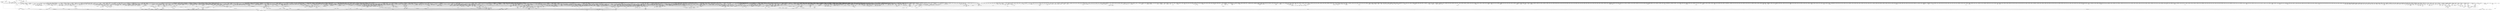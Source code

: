 digraph kerncollapsed {
    "do_raw_spin_lock_80" [color="black"];
    "rcu_is_watching" [color="black"];
    "tty_termios_baud_rate" [color="black"];
    "__ipi_send_mask" [color="black"];
    "lru_note_cost" [color="black"];
    "defer_console_output" [color="black"];
    "__wake_up_common_lock" [color="black"];
    "ma_pivots" [color="black"];
    "__cmpxchg_case_acq_32.constprop.0_9" [color="black"];
    "__raw_spin_lock_irqsave_41" [color="black"];
    "get_file" [color="black"];
    "io_run_cancel" [color="black"];
    "cpudl_set" [color="black"];
    "print_tainted" [color="black"];
    "Indirect call64" [color="black"];
    "__kern_my_cpu_offset_55" [color="black"];
    "__set_fixmap" [color="black"];
    "__cmpxchg_case_mb_32_8" [color="black"];
    "__raw_spin_lock_41" [color="black"];
    "Indirect call61" [color="black"];
    "__pageblock_pfn_to_page" [color="black"];
    "__do_once_start" [color="black"];
    "mutex_trylock" [color="black"];
    "folio_order" [color="black"];
    "__raw_spin_lock_irqsave_3" [color="black"];
    "flush_dcache_page" [color="black"];
    "fsnotify_free_mark" [color="black"];
    "cpu_timer_task_rcu" [color="black"];
    "radix_tree_iter_tag_clear" [color="black"];
    "__skb_fill_page_desc" [color="black"];
    "update_sd_lb_stats" [color="black"];
    "pmd_offset.isra.0" [color="black"];
    "post_ttbr_update_workaround" [color="black"];
    "__percpu_add_case_64_4" [color="black"];
    "vma_needs_dirty_tracking" [color="black"];
    "page_ref_inc" [color="black"];
    "sync_exp_work_done" [color="black"];
    "page_ref_add" [color="black"];
    "Indirect call202" [color="black"];
    "Indirect call119" [color="black"];
    "mas_next_setup.constprop.0" [color="black"];
    "posix_cpu_timer_rearm" [color="black"];
    "Indirect call148" [color="black"];
    "should_fail_alloc_page" [color="black"];
    "xas_pause" [color="black"];
    "list_del_init_8" [color="black"];
    "pte_to_swp_entry_2" [color="black"];
    "drain_local_pages" [color="black"];
    "arch_local_irq_save_3" [color="black"];
    "mte_parent_slot" [color="black"];
    "IS_ERR_OR_NULL_3" [color="black"];
    "sched_clock_noinstr" [color="black"];
    "__disable_irq_nosync" [color="black"];
    "find_next_zero_bit" [color="black"];
    "access_ok_16" [color="black"];
    "__mod_lruvec_state" [color="black"];
    "__raw_spin_unlock_irq_29" [color="black"];
    "Indirect call208" [color="black"];
    "arch_local_irq_save_2" [color="black"];
    "Indirect call21" [color="black"];
    "__raw_spin_unlock_irqrestore_8" [color="black"];
    "Indirect call52" [color="black"];
    "propagation_next" [color="black"];
    "device_pm_check_callbacks" [color="black"];
    "arch_tlbbatch_should_defer.constprop.0" [color="black"];
    "pgattr_change_is_safe" [color="black"];
    "ttwu_do_activate.constprop.0" [color="black"];
    "pvm_determine_end_from_reverse" [color="black"];
    "free_vmap_area_rb_augment_cb_rotate" [color="black"];
    "compound_order_2" [color="black"];
    "debug_locks_off" [color="black"];
    "__preempt_count_add.constprop.0_1" [color="black"];
    "iov_iter_revert" [color="black"];
    "__dl_sub" [color="black"];
    "ktime_get_mono_fast_ns" [color="black"];
    "get_arm64_ftr_reg_nowarn" [color="black"];
    "count_vm_events_1" [color="black"];
    "put_prev_task" [color="black"];
    "mnt_add_count" [color="black"];
    "__raw_spin_lock_irq_21" [color="black"];
    "__anon_vma_interval_tree_augment_propagate" [color="black"];
    "__raw_spin_unlock_irqrestore_9" [color="black"];
    "timerqueue_del" [color="black"];
    "__init_rwsem" [color="black"];
    "cpumask_intersects.constprop.0_1" [color="black"];
    "__lock_timer" [color="black"];
    "do_raw_spin_lock.constprop.0_10" [color="black"];
    "futex_cmpxchg_value_locked" [color="black"];
    "Indirect call19" [color="black"];
    "rt_mutex_proxy_unlock" [color="black"];
    "__percpu_add_case_64_2" [color="black"];
    "dget" [color="black"];
    "__kern_my_cpu_offset_76" [color="black"];
    "super_wake" [color="black"];
    "sched_post_fork" [color="black"];
    "pcpu_chunk_relocate" [color="black"];
    "folio_trylock_flag" [color="black"];
    "security_capable" [color="black"];
    "Indirect call109" [color="black"];
    "mas_data_end" [color="black"];
    "pcpu_size_to_slot" [color="black"];
    "Indirect call166" [color="black"];
    "_compound_head_13" [color="black"];
    "allow_direct_reclaim" [color="black"];
    "eventfd_signal_mask" [color="black"];
    "mas_store_b_node" [color="black"];
    "__percpu_add_return_case_32_1" [color="black"];
    "mte_clear_page_tags" [color="black"];
    "d_find_alias" [color="black"];
    "__raise_softirq_irqoff" [color="black"];
    "__nr_to_section" [color="black"];
    "rcu_seq_start" [color="black"];
    "pcpu_block_refresh_hint" [color="black"];
    "do_raw_spin_lock.constprop.0_3" [color="black"];
    "enqueue_timer" [color="black"];
    "__kern_my_cpu_offset_70" [color="black"];
    "wq_worker_running" [color="black"];
    "__kern_my_cpu_offset_74" [color="black"];
    "io_acct_run_queue" [color="black"];
    "__raw_spin_lock_irq_1" [color="black"];
    "local_bh_disable" [color="black"];
    "tls_preserve_current_state" [color="black"];
    "Indirect call70" [color="black"];
    "skb_may_tx_timestamp.part.0" [color="black"];
    "try_grab_page" [color="black"];
    "irqd_irq_disabled.isra.0" [color="black"];
    "xas_error.isra.0_1" [color="black"];
    "Indirect call86" [color="black"];
    "class_raw_spinlock_irqsave_destructor" [color="black"];
    "Indirect call29" [color="black"];
    "folio_pfn" [color="black"];
    "__cmpxchg_case_rel_64" [color="black"];
    "igrab" [color="black"];
    "avg_vruntime" [color="black"];
    "srcu_gp_start" [color="black"];
    "__irq_startup" [color="black"];
    "__siphash_unaligned" [color="black"];
    "io_poll_add_hash" [color="black"];
    "find_task_by_vpid" [color="black"];
    "prepend_name" [color="black"];
    "queued_read_lock.constprop.0" [color="black"];
    "Indirect call50" [color="black"];
    "arch_timer_evtstrm_available" [color="black"];
    "__cmpxchg_case_acq_32.constprop.0" [color="black"];
    "__cmpxchg_case_mb_64_4" [color="black"];
    "__mnt_drop_write_file" [color="black"];
    "__count_vm_events_2" [color="black"];
    "Indirect call182" [color="black"];
    "do_raw_spin_lock_14" [color="black"];
    "list_del_init_7" [color="black"];
    "folio_unlock" [color="black"];
    "__raw_spin_unlock_irq_35" [color="black"];
    "hrtimer_reprogram.constprop.0" [color="black"];
    "raw_spin_rq_trylock" [color="black"];
    "zone_page_state_snapshot.constprop.0" [color="black"];
    "set_load_weight" [color="black"];
    "req_set_fail_4" [color="black"];
    "Indirect call54" [color="black"];
    "folio_add_new_anon_rmap" [color="black"];
    "__raw_write_lock.constprop.0_1" [color="black"];
    "__list_del_entry_2" [color="black"];
    "jiffies_to_msecs" [color="black"];
    "Indirect call9" [color="black"];
    "Indirect call56" [color="black"];
    "space_used" [color="black"];
    "compact_lock_irqsave" [color="black"];
    "Indirect call160" [color="black"];
    "__cmpxchg_case_mb_64" [color="black"];
    "Indirect call179" [color="black"];
    "qdisc_qstats_cpu_backlog_dec" [color="black"];
    "osq_unlock" [color="black"];
    "expand" [color="black"];
    "kmap_atomic_1" [color="black"];
    "__kern_my_cpu_offset_134" [color="black"];
    "io_wq_cancel_pending_work" [color="black"];
    "arm64_kernel_unmapped_at_el0_2" [color="black"];
    "io_prep_async_link" [color="black"];
    "console_srcu_read_lock" [color="black"];
    "inode_cgwb_move_to_attached" [color="black"];
    "strcspn" [color="black"];
    "compaction_suitable" [color="black"];
    "kernfs_leftmost_descendant" [color="black"];
    "queued_read_unlock.constprop.0_2" [color="black"];
    "__mod_node_page_state" [color="black"];
    "do_raw_spin_lock_51" [color="black"];
    "pcpu_init_md_blocks" [color="black"];
    "pgdat_balanced" [color="black"];
    "__cmpxchg_case_mb_32_10" [color="black"];
    "__raw_spin_lock_4" [color="black"];
    "__cmpxchg_case_mb_32_6" [color="black"];
    "Indirect call146" [color="black"];
    "__mod_timer" [color="black"];
    "__flush_tlb_page_nosync" [color="black"];
    "list_splice" [color="black"];
    "raw_spin_rq_lock_nested" [color="black"];
    "mas_wr_new_end" [color="black"];
    "sched_ttwu_pending" [color="black"];
    "rcu_poll_gp_seq_end" [color="black"];
    "enqueue_task" [color="black"];
    "chacha_permute" [color="black"];
    "_find_first_bit" [color="black"];
    "list_lru_del" [color="black"];
    "__raw_spin_unlock_irqrestore_29" [color="black"];
    "do_raw_spin_lock_52" [color="black"];
    "check_and_switch_context" [color="black"];
    "timer_delete_hook" [color="black"];
    "Indirect call178" [color="black"];
    "skb_frag_ref" [color="black"];
    "cpumask_and.isra.0_3" [color="black"];
    "tk_clock_read" [color="black"];
    "_copy_from_iter" [color="black"];
    "signal_set_stop_flags" [color="black"];
    "kernfs_get" [color="black"];
    "__timer_delete_sync" [color="black"];
    "Indirect call4" [color="black"];
    "__lshrti3" [color="black"];
    "__kern_my_cpu_offset_29" [color="black"];
    "set_page_dirty" [color="black"];
    "rwsem_set_nonspinnable" [color="black"];
    "__raw_spin_lock_63" [color="black"];
    "Indirect call13" [color="black"];
    "io_wq_exit_start" [color="black"];
    "mas_allocated.isra.0" [color="black"];
    "__raw_spin_lock_irqsave.constprop.0_2" [color="black"];
    "do_csum" [color="black"];
    "do_raw_spin_lock_86" [color="black"];
    "Indirect call189" [color="black"];
    "is_bad_inode" [color="black"];
    "rcu_segcblist_entrain" [color="black"];
    "__kern_my_cpu_offset_15" [color="black"];
    "audit_serial" [color="black"];
    "mas_wr_end_piv" [color="black"];
    "update_curr" [color="black"];
    "__update_load_avg_cfs_rq" [color="black"];
    "__raw_spin_lock_irqsave_22" [color="black"];
    "take_dentry_name_snapshot" [color="black"];
    "ldsem_down_read_trylock" [color="black"];
    "cpumask_next.constprop.0" [color="black"];
    "dec_mm_counter" [color="black"];
    "next_zone" [color="black"];
    "do_vma_munmap" [color="black"];
    "invalid_migration_vma" [color="black"];
    "Indirect call145" [color="black"];
    "posix_cputimers_group_init" [color="black"];
    "local_cpu_stop" [color="black"];
    "dev_driver_string" [color="black"];
    "audit_string_contains_control" [color="black"];
    "__dev_fwnode" [color="black"];
    "mast_split_data" [color="black"];
    "arch_local_irq_restore_2" [color="black"];
    "io_req_defer_failed" [color="black"];
    "tag_clear" [color="black"];
    "folio_mapped_3" [color="black"];
    "__finalize_skb_around" [color="black"];
    "csum_block_add_ext" [color="black"];
    "mnt_get_count" [color="black"];
    "__percpu_add_case_32_21" [color="black"];
    "rcu_cblist_init" [color="black"];
    "llist_add_batch" [color="black"];
    "kernfs_name_hash" [color="black"];
    "do_raw_spin_lock_57" [color="black"];
    "pcpu_next_md_free_region" [color="black"];
    "fsnotify_detach_connector_from_object" [color="black"];
    "retain_dentry" [color="black"];
    "radix_tree_next_chunk" [color="black"];
    "deactivate_task" [color="black"];
    "arch_send_call_function_single_ipi" [color="black"];
    "lru_deactivate_file_fn" [color="black"];
    "lazy_max_pages" [color="black"];
    "io_match_task_safe" [color="black"];
    "Indirect call53" [color="black"];
    "find_first_bit_3" [color="black"];
    "find_next_bit_15" [color="black"];
    "pm_runtime_get_noresume" [color="black"];
    "__bitmap_set" [color="black"];
    "__isolate_free_page" [color="black"];
    "desc_read" [color="black"];
    "attach_pid" [color="black"];
    "pvm_find_va_enclose_addr" [color="black"];
    "find_next_and_bit" [color="black"];
    "tlb_flush_mmu_tlbonly_1" [color="black"];
    "rcu_exp_jiffies_till_stall_check" [color="black"];
    "do_raw_spin_lock_7" [color="black"];
    "dl_set_overload.part.0" [color="black"];
    "hrtimer_start_range_ns" [color="black"];
    "crng_fast_key_erasure" [color="black"];
    "unlock_page" [color="black"];
    "mas_mab_cp" [color="black"];
    "compound_order" [color="black"];
    "posix_cpu_timers_exit_group" [color="black"];
    "page_ref_dec_and_test" [color="black"];
    "is_vmalloc_addr" [color="black"];
    "d_instantiate" [color="black"];
    "list_del_init" [color="black"];
    "rcu_segcblist_inc_len" [color="black"];
    "lru_add_fn" [color="black"];
    "pcpu_chunk_slot" [color="black"];
    "__sw_hweight32" [color="black"];
    "compaction_zonelist_suitable" [color="black"];
    "move_queued_task.constprop.0" [color="black"];
    "cpu_clock_sample_group" [color="black"];
    "set_secondary_fwnode" [color="black"];
    "audit_mark_compare" [color="black"];
    "pfn_is_map_memory" [color="black"];
    "anon_vma_interval_tree_iter_next" [color="black"];
    "_compound_head_7" [color="black"];
    "arch_stack_walk" [color="black"];
    "workingset_update_node" [color="black"];
    "wakeup_kcompactd" [color="black"];
    "fsnotify_data_inode" [color="black"];
    "anon_vma_interval_tree_post_update_vma" [color="black"];
    "prepare_to_wait_event" [color="black"];
    "folio_anon_vma" [color="black"];
    "bump_cpu_timer" [color="black"];
    "hrtimer_start_expires" [color="black"];
    "Indirect call159" [color="black"];
    "pcpu_post_unmap_tlb_flush" [color="black"];
    "Indirect call38" [color="black"];
    "io_fill_cqe_aux" [color="black"];
    "__raw_spin_unlock_irq_36" [color="black"];
    "sk_memory_allocated_sub" [color="black"];
    "do_raw_spin_lock_32" [color="black"];
    "check_stable_address_space" [color="black"];
    "Indirect call47" [color="black"];
    "double_unlock_balance" [color="black"];
    "test_ti_thread_flag_21" [color="black"];
    "set_tsk_need_resched" [color="black"];
    "pde_subdir_find" [color="black"];
    "rcu_is_cpu_rrupt_from_idle" [color="black"];
    "check_preempt_curr" [color="black"];
    "fpsimd_flush_task_state" [color="black"];
    "__cmpxchg_case_acq_32_1" [color="black"];
    "__kern_my_cpu_offset_89" [color="black"];
    "irq_to_desc" [color="black"];
    "__xchg_case_mb_64.constprop.0_2" [color="black"];
    "wake_all_kswapds" [color="black"];
    "__rb_insert_augmented" [color="black"];
    "Indirect call82" [color="black"];
    "Indirect call51" [color="black"];
    "posixtimer_rearm" [color="black"];
    "arm_timer" [color="black"];
    "test_tsk_need_resched" [color="black"];
    "count_vm_events" [color="black"];
    "netdev_start_xmit" [color="black"];
    "_atomic_dec_and_lock" [color="black"];
    "Indirect call15" [color="black"];
    "do_raw_spin_lock_25" [color="black"];
    "mas_max_gap" [color="black"];
    "Indirect call78" [color="black"];
    "req_set_fail" [color="black"];
    "rcu_cblist_dequeue" [color="black"];
    "qdisc_run_begin" [color="black"];
    "vma_last_pgoff" [color="black"];
    "update_cached_migrate" [color="black"];
    "next_mnt" [color="black"];
    "__cmpxchg_case_acq_32.constprop.0_20" [color="black"];
    "update_dl_migration" [color="black"];
    "read_seqbegin.constprop.0" [color="black"];
    "sve_state_size" [color="black"];
    "isolation_suitable.isra.0" [color="black"];
    "Indirect call171" [color="black"];
    "do_softirq" [color="black"];
    "mas_is_err" [color="black"];
    "pm_runtime_autosuspend_expiration" [color="black"];
    "futex_hb_waiters_dec" [color="black"];
    "cpu_online_2" [color="black"];
    "raw_spin_rq_lock" [color="black"];
    "console_srcu_read_unlock" [color="black"];
    "need_seqretry" [color="black"];
    "xas_clear_mark" [color="black"];
    "io_put_kbuf" [color="black"];
    "vma_iter_config" [color="black"];
    "add_device_randomness" [color="black"];
    "strcpy" [color="black"];
    "cpumask_copy_1" [color="black"];
    "kernel_init_pages" [color="black"];
    "xas_find" [color="black"];
    "__cmpxchg_case_acq_32_2" [color="black"];
    "data_check_size" [color="black"];
    "Indirect call14" [color="black"];
    "arch_smp_send_reschedule" [color="black"];
    "page_ref_dec_and_test_1" [color="black"];
    "system_supports_tlb_range_1" [color="black"];
    "Indirect call60" [color="black"];
    "__cmpxchg_case_acq_32.constprop.0_10" [color="black"];
    "security_audit_rule_free" [color="black"];
    "move_freelist_tail" [color="black"];
    "domain_dirty_limits" [color="black"];
    "tty_audit_fork" [color="black"];
    "Indirect call11" [color="black"];
    "_compound_head_3" [color="black"];
    "clear_siginfo" [color="black"];
    "mas_prev_sibling" [color="black"];
    "_compound_head_2" [color="black"];
    "kmalloc_size_roundup" [color="black"];
    "pm_ops_is_empty" [color="black"];
    "update_newidle_cost" [color="black"];
    "pwq_activate_inactive_work" [color="black"];
    "do_raw_spin_lock_88" [color="black"];
    "Indirect call209" [color="black"];
    "skb_orphan_1" [color="black"];
    "rcu_poll_gp_seq_start_unlocked" [color="black"];
    "__cmpxchg_case_64.isra.0" [color="black"];
    "wake_up_klogd" [color="black"];
    "get_file_1" [color="black"];
    "count_vm_event_1" [color="black"];
    "__mutex_add_waiter" [color="black"];
    "crng_make_state" [color="black"];
    "arch_local_irq_save_8" [color="black"];
    "xa_find" [color="black"];
    "rwsem_read_trylock" [color="black"];
    "_raw_spin_rq_lock_irqsave" [color="black"];
    "mte_set_pivot" [color="black"];
    "Indirect call37" [color="black"];
    "rcu_segcblist_advance" [color="black"];
    "task_participate_group_stop" [color="black"];
    "try_release_thread_stack_to_cache" [color="black"];
    "do_raw_spin_lock.constprop.0_13" [color="black"];
    "__try_to_del_timer_sync" [color="black"];
    "find_task_by_pid_ns" [color="black"];
    "do_raw_spin_lock_36" [color="black"];
    "task_set_jobctl_pending" [color="black"];
    "disable_irq_nosync" [color="black"];
    "Indirect call99" [color="black"];
    "pmd_set_huge" [color="black"];
    "io_cqring_wake" [color="black"];
    "dev_xmit_recursion_inc" [color="black"];
    "__raw_spin_lock_irqsave.constprop.0_1" [color="black"];
    "mt_find" [color="black"];
    "xas_result" [color="black"];
    "__io_acct_run_queue" [color="black"];
    "__raw_spin_unlock_irqrestore_17" [color="black"];
    "enqueue_hrtimer.constprop.0" [color="black"];
    "__raw_spin_lock_32" [color="black"];
    "ktime_get" [color="black"];
    "Indirect call88" [color="black"];
    "sibling_imbalance.isra.0" [color="black"];
    "__wb_calc_thresh" [color="black"];
    "timekeeping_get_ns" [color="black"];
    "mas_wr_node_walk" [color="black"];
    "mte_sync_tags" [color="black"];
    "__raw_spin_unlock_irqrestore_33" [color="black"];
    "__kern_my_cpu_offset_17" [color="black"];
    "lowest_in_progress" [color="black"];
    "mntget" [color="black"];
    "clear_ti_thread_flag_8" [color="black"];
    "folio_nr_pages_4" [color="black"];
    "Indirect call174" [color="black"];
    "sock_flag_3" [color="black"];
    "mtree_range_walk" [color="black"];
    "__ptrace_link" [color="black"];
    "add_timer_on" [color="black"];
    "__raw_spin_unlock_irqrestore_32" [color="black"];
    "irq_domain_activate_irq" [color="black"];
    "rwsem_set_reader_owned" [color="black"];
    "__raw_spin_lock_bh.constprop.0_5" [color="black"];
    "Indirect call152" [color="black"];
    "fsnotify_put_sb_connectors" [color="black"];
    "do_raw_spin_lock" [color="black"];
    "mas_rewalk_if_dead" [color="black"];
    "clear_ti_thread_flag_5" [color="black"];
    "__raw_spin_unlock_irq_38" [color="black"];
    "ktime_get_with_offset" [color="black"];
    "tlb_remove_table_smp_sync" [color="black"];
    "Indirect call41" [color="black"];
    "rcu_advance_cbs" [color="black"];
    "__anon_vma_interval_tree_subtree_search" [color="black"];
    "__raw_spin_lock_6" [color="black"];
    "steal_suitable_fallback" [color="black"];
    "node_dirty_ok" [color="black"];
    "percpu_ref_get_many.constprop.0" [color="black"];
    "Indirect call33" [color="black"];
    "__xchg_case_64.constprop.0" [color="black"];
    "do_raw_spin_lock_72" [color="black"];
    "__set_close_on_exec.isra.0" [color="black"];
    "collect_posix_cputimers" [color="black"];
    "_find_first_zero_bit" [color="black"];
    "lock_timer_base" [color="black"];
    "propagate_mount_unlock" [color="black"];
    "folio_mapping" [color="black"];
    "is_mergeable_anon_vma" [color="black"];
    "set_swapper_pgd" [color="black"];
    "mas_alloc_req.isra.0" [color="black"];
    "set_next_task" [color="black"];
    "ttwu_queue_wakelist" [color="black"];
    "arch_local_irq_restore_1" [color="black"];
    "__hrtimer_get_next_event" [color="black"];
    "__raw_spin_lock_irq_4" [color="black"];
    "Indirect call105" [color="black"];
    "irq_chip_retrigger_hierarchy" [color="black"];
    "fast_dput" [color="black"];
    "cpuhp_invoke_callback" [color="black"];
    "rb_next" [color="black"];
    "__kern_my_cpu_offset_54" [color="black"];
    "skb_copy_bits" [color="black"];
    "find_worker_executing_work" [color="black"];
    "is_software_node" [color="black"];
    "zone_watermark_ok_safe" [color="black"];
    "Indirect call87" [color="black"];
    "Indirect call206" [color="black"];
    "folio_total_mapcount" [color="black"];
    "xa_find_after" [color="black"];
    "__raw_spin_unlock_irq_18" [color="black"];
    "__raw_spin_lock_irqsave.constprop.0_3" [color="black"];
    "check_brk_limits" [color="black"];
    "errseq_sample" [color="black"];
    "llist_reverse_order" [color="black"];
    "pcpu_unit_page_offset" [color="black"];
    "node_page_state_add" [color="black"];
    "do_raw_spin_lock_47" [color="black"];
    "mutex_can_spin_on_owner" [color="black"];
    "__wait_for_common" [color="black"];
    "srcu_funnel_exp_start" [color="black"];
    "sock_inuse_add" [color="black"];
    "fpsimd_save_state" [color="black"];
    "gfp_pfmemalloc_allowed" [color="black"];
    "get_state_synchronize_rcu_full" [color="black"];
    "no_blink" [color="black"];
    "Indirect call210" [color="black"];
    "do_raw_spin_lock_35" [color="black"];
    "__cmpxchg_case_mb_64_1" [color="black"];
    "__clear_open_fd" [color="black"];
    "Indirect call121" [color="black"];
    "mte_update_sctlr_user" [color="black"];
    "add_timer" [color="black"];
    "prep_compound_page" [color="black"];
    "mas_next_slot" [color="black"];
    "unhash_mnt" [color="black"];
    "unlock_task_sighand.isra.0_1" [color="black"];
    "cpudl_heapify_up" [color="black"];
    "vma_is_secretmem" [color="black"];
    "__reuseport_detach_closed_sock" [color="black"];
    "io_schedule_prepare" [color="black"];
    "net_eq_idr" [color="black"];
    "set_cpu_online" [color="black"];
    "desc_make_final" [color="black"];
    "__wb_writeout_add" [color="black"];
    "Indirect call199" [color="black"];
    "mapping_allow_writable" [color="black"];
    "arch_send_call_function_ipi_mask" [color="black"];
    "__raw_spin_lock_12" [color="black"];
    "timespec64_equal" [color="black"];
    "next_online_pgdat" [color="black"];
    "__cmpxchg_case_acq_32.constprop.0_13" [color="black"];
    "mas_wr_walk_index.isra.0" [color="black"];
    "__timer_delete" [color="black"];
    "__skb_set_length" [color="black"];
    "test_ti_thread_flag_11" [color="black"];
    "prepend" [color="black"];
    "__raw_spin_lock_irq_26" [color="black"];
    "cpumask_and.isra.0_1" [color="black"];
    "Indirect call176" [color="black"];
    "__irq_put_desc_unlock" [color="black"];
    "__down_trylock_console_sem.constprop.0" [color="black"];
    "Indirect call154" [color="black"];
    "mte_dead_leaves.constprop.0" [color="black"];
    "mm_counter_file" [color="black"];
    "Indirect call181" [color="black"];
    "Indirect call8" [color="black"];
    "__raw_spin_lock_irq.constprop.0_2" [color="black"];
    "rcu_segcblist_ready_cbs" [color="black"];
    "dcache_clean_pou" [color="black"];
    "task_will_free_mem" [color="black"];
    "__folio_cancel_dirty" [color="black"];
    "kmalloc_slab" [color="black"];
    "__page_cache_release" [color="black"];
    "inactive_is_low.constprop.0" [color="black"];
    "__kern_my_cpu_offset_18" [color="black"];
    "do_init_timer.constprop.0" [color="black"];
    "get_state_synchronize_rcu" [color="black"];
    "__percpu_add_case_32_8" [color="black"];
    "inode_maybe_inc_iversion" [color="black"];
    "irq_get_irq_data" [color="black"];
    "Indirect call30" [color="black"];
    "__irq_domain_activate_irq" [color="black"];
    "find_next_bit.constprop.0_7" [color="black"];
    "find_next_bit.constprop.0_5" [color="black"];
    "__finish_swait" [color="black"];
    "task_sigpending_1" [color="black"];
    "lru_lazyfree_fn" [color="black"];
    "kernfs_next_descendant_post" [color="black"];
    "__remove_shared_vm_struct.constprop.0" [color="black"];
    "io_get_cqe_overflow" [color="black"];
    "pde_subdir_first" [color="black"];
    "xas_find_conflict" [color="black"];
    "Indirect call10" [color="black"];
    "list_del_init_3" [color="black"];
    "__cmpxchg_case_acq_32.constprop.0_15" [color="black"];
    "memcg_charge_kernel_stack.part.0" [color="black"];
    "do_raw_spin_lock_10" [color="black"];
    "strnlen" [color="black"];
    "__raw_spin_lock.constprop.0" [color="black"];
    "__futex_unqueue" [color="black"];
    "min_deadline_cb_rotate" [color="black"];
    "Indirect call44" [color="black"];
    "inc_tlb_flush_pending" [color="black"];
    "do_raw_spin_lock_64" [color="black"];
    "Indirect call74" [color="black"];
    "prep_new_page" [color="black"];
    "__io_prep_linked_timeout" [color="black"];
    "memblock_search" [color="black"];
    "__cmpxchg_case_rel_32" [color="black"];
    "skb_header_pointer_2" [color="black"];
    "workingset_age_nonresident" [color="black"];
    "__raw_spin_lock_irqsave_44" [color="black"];
    "find_suitable_fallback" [color="black"];
    "update_rt_rq_load_avg" [color="black"];
    "futex_get_value_locked" [color="black"];
    "need_mlock_drain" [color="black"];
    "_find_first_and_bit" [color="black"];
    "__cmpxchg_case_mb_64_2" [color="black"];
    "Indirect call85" [color="black"];
    "do_raw_spin_lock_85" [color="black"];
    "blake2s_final" [color="black"];
    "__futex_queue" [color="black"];
    "folio_lruvec_relock_irq.constprop.0" [color="black"];
    "__cmpxchg_case_acq_32.constprop.0_8" [color="black"];
    "device_links_read_unlock" [color="black"];
    "ktime_add_safe" [color="black"];
    "folio_nr_pages_2" [color="black"];
    "page_try_share_anon_rmap" [color="black"];
    "__raw_spin_lock_2" [color="black"];
    "Indirect call184" [color="black"];
    "__raw_spin_lock_irq_20" [color="black"];
    "se_weight.isra.0" [color="black"];
    "get_next_ino" [color="black"];
    "mas_pause" [color="black"];
    "__to_kthread" [color="black"];
    "rcu_stall_is_suppressed" [color="black"];
    "try_to_unmap_flush" [color="black"];
    "Indirect call110" [color="black"];
    "mas_find" [color="black"];
    "__attach_to_pi_owner" [color="black"];
    "lookup_mountpoint" [color="black"];
    "console_verbose" [color="black"];
    "__cmpxchg_case_64" [color="black"];
    "first_zones_zonelist" [color="black"];
    "pm_qos_update_flags" [color="black"];
    "_find_next_or_bit" [color="black"];
    "rcu_segcblist_move_seglen" [color="black"];
    "__fprop_add_percpu" [color="black"];
    "rb_insert_color_cached" [color="black"];
    "__raw_spin_unlock_irqrestore_4" [color="black"];
    "do_raw_spin_lock_48" [color="black"];
    "futex_q_lock" [color="black"];
    "tsk_fork_get_node" [color="black"];
    "page_move_anon_rmap" [color="black"];
    "Indirect call7" [color="black"];
    "notifier_call_chain" [color="black"];
    "try_check_zero" [color="black"];
    "prepare_to_wait" [color="black"];
    "will_become_orphaned_pgrp" [color="black"];
    "__io_put_kbuf" [color="black"];
    "__cmpxchg_case_mb_32_13" [color="black"];
    "Indirect call161" [color="black"];
    "kernfs_should_drain_open_files" [color="black"];
    "Indirect call177" [color="black"];
    "__mnt_is_readonly" [color="black"];
    "folio_evictable_1" [color="black"];
    "pcpu_block_update_hint_alloc" [color="black"];
    "folio_account_cleaned" [color="black"];
    "attach_task" [color="black"];
    "vm_area_alloc" [color="black"];
    "__cmpxchg_case_acq_32.constprop.0_1" [color="black"];
    "populate_vma_page_range" [color="black"];
    "folio_trylock_4" [color="black"];
    "req_set_fail_3" [color="black"];
    "__percpu_add_case_32" [color="black"];
    "get_work_pwq" [color="black"];
    "put_ldops.constprop.0" [color="black"];
    "mas_start" [color="black"];
    "Indirect call129" [color="black"];
    "__cmpxchg_case_mb_32_3" [color="black"];
    "ktime_get_real_ts64" [color="black"];
    "Indirect call77" [color="black"];
    "put_dec_full8" [color="black"];
    "__const_udelay" [color="black"];
    "security_sock_rcv_skb" [color="black"];
    "__remove_hrtimer" [color="black"];
    "csum_partial" [color="black"];
    "__raw_spin_lock_27" [color="black"];
    "__integrity_iint_find" [color="black"];
    "Indirect call216" [color="black"];
    "lru_move_tail_fn" [color="black"];
    "rb_erase_cached.isra.0" [color="black"];
    "flush_tlb_kernel_range" [color="black"];
    "Indirect call180" [color="black"];
    "is_cpu_allowed" [color="black"];
    "__cmpxchg_case_mb_32_2" [color="black"];
    "irq_enable" [color="black"];
    "blake2s.constprop.0" [color="black"];
    "__raw_spin_lock_irqsave_17" [color="black"];
    "do_raw_spin_lock_33" [color="black"];
    "prb_next_seq" [color="black"];
    "clear_bit_unlock.constprop.0" [color="black"];
    "__raw_write_lock_irq.constprop.0" [color="black"];
    "__accumulate_pelt_segments" [color="black"];
    "sock_rmem_free" [color="black"];
    "lockref_get_not_zero" [color="black"];
    "Indirect call147" [color="black"];
    "__irq_disable" [color="black"];
    "Indirect call188" [color="black"];
    "find_lock_task_mm" [color="black"];
    "do_raw_spin_lock_60" [color="black"];
    "__wake_up_common" [color="black"];
    "__audit_uring_entry" [color="black"];
    "mas_next" [color="black"];
    "__raw_spin_unlock_irq_17" [color="black"];
    "find_alive_thread.isra.0" [color="black"];
    "get_task_mm" [color="black"];
    "Indirect call155" [color="black"];
    "do_raw_spin_lock_30" [color="black"];
    "timerqueue_add" [color="black"];
    "do_raw_spin_lock_1" [color="black"];
    "__kern_my_cpu_offset_28" [color="black"];
    "xas_not_node" [color="black"];
    "del_page_from_free_list" [color="black"];
    "clear_inode" [color="black"];
    "Indirect call118" [color="black"];
    "set_pud" [color="black"];
    "skb_zcopy_clear" [color="black"];
    "pagetable_pte_dtor" [color="black"];
    "mas_walk" [color="black"];
    "Indirect call75" [color="black"];
    "calc_wheel_index" [color="black"];
    "Indirect call127" [color="black"];
    "lock_mnt_tree" [color="black"];
    "mapping_shrinkable_2" [color="black"];
    "lockref_put_return" [color="black"];
    "list_del_3" [color="black"];
    "folio_wake_bit" [color="black"];
    "folio_trylock_2" [color="black"];
    "vma_interval_tree_subtree_search" [color="black"];
    "lock_parent" [color="black"];
    "shmem_get_unmapped_area" [color="black"];
    "d_flags_for_inode" [color="black"];
    "free_unref_page_commit" [color="black"];
    "__raw_write_lock_irq" [color="black"];
    "sched_cgroup_fork" [color="black"];
    "raw_spin_rq_lock_1" [color="black"];
    "anon_vma_interval_tree_remove" [color="black"];
    "Indirect call172" [color="black"];
    "task_fits_cpu" [color="black"];
    "lru_note_cost_refault" [color="black"];
    "__kern_my_cpu_offset_79" [color="black"];
    "Indirect call18" [color="black"];
    "__sk_mem_reduce_allocated" [color="black"];
    "__raw_spin_lock_49" [color="black"];
    "_find_next_zero_bit" [color="black"];
    "tick_get_broadcast_mask" [color="black"];
    "rcu_segcblist_enqueue" [color="black"];
    "hrtimer_forward" [color="black"];
    "percpu_ref_put_many.constprop.0" [color="black"];
    "Indirect call25" [color="black"];
    "__raw_spin_lock_20" [color="black"];
    "Indirect call17" [color="black"];
    "security_task_getsecid_obj" [color="black"];
    "Indirect call134" [color="black"];
    "Indirect call213" [color="black"];
    "__wake_up_klogd.part.0" [color="black"];
    "irq_work_queue" [color="black"];
    "rcu_exp_need_qs" [color="black"];
    "arch_local_irq_save_5" [color="black"];
    "rcu_seq_start_1" [color="black"];
    "mod_zone_page_state" [color="black"];
    "check_class_changed" [color="black"];
    "access_ok_14" [color="black"];
    "__mutex_trylock" [color="black"];
    "Indirect call28" [color="black"];
    "Indirect call132" [color="black"];
    "__put_cpu_fpsimd_context" [color="black"];
    "io_cancel_req_match" [color="black"];
    "Indirect call136" [color="black"];
    "pte_mkdirty" [color="black"];
    "cpumask_first" [color="black"];
    "desc_make_reusable" [color="black"];
    "Indirect call45" [color="black"];
    "do_raw_spin_lock_28" [color="black"];
    "show_mem_node_skip" [color="black"];
    "sock_rfree" [color="black"];
    "__get_cpu_fpsimd_context" [color="black"];
    "page_ref_inc_2" [color="black"];
    "__pm_relax" [color="black"];
    "__percpu_add_case_32_3" [color="black"];
    "folio_invalidate" [color="black"];
    "Indirect call16" [color="black"];
    "init_completion" [color="black"];
    "can_migrate_task" [color="black"];
    "__wake_up" [color="black"];
    "__kern_my_cpu_offset_14" [color="black"];
    "cfs_rq_of" [color="black"];
    "cpu_util_cfs" [color="black"];
    "replace_mark_chunk" [color="black"];
    "__raw_spin_lock_62" [color="black"];
    "__raw_spin_lock_irqsave_4" [color="black"];
    "Indirect call95" [color="black"];
    "is_current_pgrp_orphaned" [color="black"];
    "netlink_unlock_table" [color="black"];
    "__raw_spin_lock_irq_18" [color="black"];
    "add_wait_queue_exclusive" [color="black"];
    "get_mm_exe_file" [color="black"];
    "vmalloc_to_page" [color="black"];
    "pick_next_pushable_dl_task" [color="black"];
    "__list_del_entry_1" [color="black"];
    "Indirect call71" [color="black"];
    "tick_get_broadcast_device" [color="black"];
    "queued_spin_lock_slowpath" [color="black"];
    "__remove_inode_hash" [color="black"];
    "folio_size" [color="black"];
    "copyin" [color="black"];
    "__dl_clear_params" [color="black"];
    "mas_prev_slot" [color="black"];
    "Indirect call168" [color="black"];
    "__rb_change_child.constprop.0" [color="black"];
    "do_raw_spin_lock_38" [color="black"];
    "Indirect call205" [color="black"];
    "forward_timer_base" [color="black"];
    "flush_signal_handlers" [color="black"];
    "gup_must_unshare" [color="black"];
    "tty_driver_name" [color="black"];
    "mas_next_sibling" [color="black"];
    "generic_exec_single" [color="black"];
    "panic_smp_self_stop" [color="black"];
    "lock_mount_hash" [color="black"];
    "can_vma_merge_after.constprop.0" [color="black"];
    "dev_pm_disable_wake_irq_check" [color="black"];
    "Indirect call32" [color="black"];
    "Indirect call0" [color="black"];
    "security_inode_init_security_anon" [color="black"];
    "pfn_valid_1" [color="black"];
    "list_splice_tail_init" [color="black"];
    "__raw_spin_lock_irq_17" [color="black"];
    "io_file_get_flags" [color="black"];
    "post_init_entity_util_avg" [color="black"];
    "compound_order_1" [color="black"];
    "__raw_spin_lock_16" [color="black"];
    "__put_unused_fd" [color="black"];
    "Indirect call57" [color="black"];
    "internal_add_timer" [color="black"];
    "strncmp" [color="black"];
    "task_curr" [color="black"];
    "split_map_pages" [color="black"];
    "__raw_spin_lock_22" [color="black"];
    "Indirect call35" [color="black"];
    "idr_find" [color="black"];
    "tlb_gather_mmu" [color="black"];
    "folio_nr_pages_1" [color="black"];
    "do_raw_spin_lock_42" [color="black"];
    "mte_update_gcr_excl.isra.0" [color="black"];
    "other_cpu_in_panic" [color="black"];
    "__raw_spin_lock_5" [color="black"];
    "__irq_get_desc_lock" [color="black"];
    "__udelay" [color="black"];
    "get_work_pool" [color="black"];
    "Indirect call137" [color="black"];
    "add_wait_queue" [color="black"];
    "update_min_vruntime" [color="black"];
    "Indirect call39" [color="black"];
    "slab_want_init_on_free" [color="black"];
    "drain_pages" [color="black"];
    "put_filesystem" [color="black"];
    "fsnotify" [color="black"];
    "system_supports_mte_1" [color="black"];
    "__set_open_fd" [color="black"];
    "account_pipe_buffers" [color="black"];
    "Indirect call151" [color="black"];
    "console_trylock" [color="black"];
    "rcu_seq_end" [color="black"];
    "do_raw_spin_lock_27" [color="black"];
    "group_balance_cpu" [color="black"];
    "__sync_icache_dcache" [color="black"];
    "__gfp_pfmemalloc_flags" [color="black"];
    "__raw_spin_lock_irq_7" [color="black"];
    "copy_to_user_page" [color="black"];
    "mab_set_b_end" [color="black"];
    "xas_next_offset" [color="black"];
    "__mnt_drop_write" [color="black"];
    "Indirect call192" [color="black"];
    "Indirect call58" [color="black"];
    "test_ti_thread_flag_19" [color="black"];
    "page_ref_inc_4" [color="black"];
    "osq_wait_next" [color="black"];
    "__raw_spin_lock_28" [color="black"];
    "__skb_zcopy_downgrade_managed" [color="black"];
    "workingset_refault" [color="black"];
    "do_kernel_restart" [color="black"];
    "__enqueue_entity" [color="black"];
    "noop_dirty_folio" [color="black"];
    "Indirect call5" [color="black"];
    "hrtimer_cancel" [color="black"];
    "pfn_swap_entry_to_page" [color="black"];
    "skb_header_cloned" [color="black"];
    "vm_get_page_prot" [color="black"];
    "io_timeout_extract" [color="black"];
    "sync_icache_aliases" [color="black"];
    "find_next_bit.constprop.0_6" [color="black"];
    "__raw_spin_lock_irqsave.constprop.0_7" [color="black"];
    "count_vm_events_2" [color="black"];
    "find_vma" [color="black"];
    "mas_wr_store_setup" [color="black"];
    "find_next_bit_18" [color="black"];
    "arm_smccc_1_1_get_conduit" [color="black"];
    "cpumask_weight.constprop.0_5" [color="black"];
    "num_other_online_cpus" [color="black"];
    "set_ptes.isra.0" [color="black"];
    "find_next_and_bit.constprop.0" [color="black"];
    "__kern_my_cpu_offset_53" [color="black"];
    "add_mm_rss_vec" [color="black"];
    "access_ok_39" [color="black"];
    "get_new_cred" [color="black"];
    "ma_slots" [color="black"];
    "folio_nr_pages_3" [color="black"];
    "should_zap_page" [color="black"];
    "do_raw_spin_lock_2" [color="black"];
    "arch_get_random_seed_longs" [color="black"];
    "__count_vm_events_1" [color="black"];
    "__raw_spin_unlock_irqrestore" [color="black"];
    "ma_dead_node" [color="black"];
    "Indirect call1" [color="black"];
    "test_ti_thread_flag_7" [color="black"];
    "find_unlink_vmap_area" [color="black"];
    "prb_commit" [color="black"];
    "do_raw_spin_lock_69" [color="black"];
    "__raw_spin_lock_irq_43" [color="black"];
    "Indirect call42" [color="black"];
    "copy_thread" [color="black"];
    "raw_spin_rq_unlock_irqrestore" [color="black"];
    "mm_counter" [color="black"];
    "__raw_spin_unlock_irqrestore_2" [color="black"];
    "rcu_dynticks_snap" [color="black"];
    "desc_read_finalized_seq" [color="black"];
    "do_raw_spin_lock_87" [color="black"];
    "Indirect call79" [color="black"];
    "init_timer_key" [color="black"];
    "cd_forget" [color="black"];
    "d_shrink_add" [color="black"];
    "is_valid_gup_args" [color="black"];
    "prepare_to_swait_event" [color="black"];
    "__kern_my_cpu_offset_78" [color="black"];
    "__raw_spin_lock_irq_11" [color="black"];
    "____do_softirq" [color="black"];
    "deny_write_access.isra.0" [color="black"];
    "__raw_spin_unlock_irq_7" [color="black"];
    "to_desc" [color="black"];
    "Indirect call185" [color="black"];
    "update_load_avg" [color="black"];
    "io_prep_async_work" [color="black"];
    "___d_drop" [color="black"];
    "fpsimd_thread_switch" [color="black"];
    "__percpu_add_case_64.constprop.0_3" [color="black"];
    "rb_insert_color" [color="black"];
    "do_raw_spin_lock_93" [color="black"];
    "__cmpxchg_case_acq_32.constprop.0_18" [color="black"];
    "init_entity_runnable_average" [color="black"];
    "cpupri_set" [color="black"];
    "find_next_bit_6" [color="black"];
    "copy_user_highpage" [color="black"];
    "__d_instantiate" [color="black"];
    "sk_leave_memory_pressure" [color="black"];
    "__dl_add" [color="black"];
    "count_vm_event_2" [color="black"];
    "arch_local_irq_restore" [color="black"];
    "__posix_timers_find" [color="black"];
    "do_raw_spin_lock_9" [color="black"];
    "pid_nr_ns" [color="black"];
    "__dev_pm_qos_resume_latency" [color="black"];
    "signal_pending_11" [color="black"];
    "pagefault_enable_1" [color="black"];
    "Indirect call34" [color="black"];
    "xas_set_order.part.0" [color="black"];
    "__free_one_page" [color="black"];
    "skb_queue_tail" [color="black"];
    "check_preempt_curr_dl" [color="black"];
    "u64_stats_add_1" [color="black"];
    "__raw_spin_lock_43" [color="black"];
    "__kern_my_cpu_offset_42" [color="black"];
    "filemap_release_folio" [color="black"];
    "mas_find_child" [color="black"];
    "fasync_insert_entry" [color="black"];
    "__delay" [color="black"];
    "mas_push_data" [color="black"];
    "tlb_gather_mmu_fullmm" [color="black"];
    "__cmpxchg_case_mb_64_6" [color="black"];
    "rcu_accelerate_cbs" [color="black"];
    "do_raw_spin_lock_18" [color="black"];
    "Indirect call163" [color="black"];
    "__get_task_comm" [color="black"];
    "strchr" [color="black"];
    "test_ti_thread_flag_6" [color="black"];
    "find_next_bit_3" [color="black"];
    "call_function_single_prep_ipi" [color="black"];
    "zone_reclaimable_pages" [color="black"];
    "timer_wait_running" [color="black"];
    "rcu_seq_set_state" [color="black"];
    "dl_bw_of" [color="black"];
    "irq_work_single" [color="black"];
    "sched_clock" [color="black"];
    "kmem_valid_obj" [color="black"];
    "do_raw_spin_lock_12" [color="black"];
    "rb_prev" [color="black"];
    "Indirect call215" [color="black"];
    "__cmpwait_case_32_2" [color="black"];
    "sock_flag.constprop.0" [color="black"];
    "search_cmp_ftr_reg" [color="black"];
    "is_zero_page" [color="black"];
    "test_and_set_bit_lock.constprop.0" [color="black"];
    "cpumask_and" [color="black"];
    "__kern_my_cpu_offset_4" [color="black"];
    "rcu_segcblist_init" [color="black"];
    "rcu_gpnum_ovf" [color="black"];
    "check_cb_ovld_locked" [color="black"];
    "blake2s_update" [color="black"];
    "rcu_segcblist_first_pend_cb" [color="black"];
    "put_cpu_fpsimd_context" [color="black"];
    "xa_err" [color="black"];
    "task_join_group_stop" [color="black"];
    "skip_atoi" [color="black"];
    "security_release_secctx" [color="black"];
    "do_brk_flags" [color="black"];
    "system_supports_tlb_range" [color="black"];
    "rseq_migrate" [color="black"];
    "tlb_flush_1" [color="black"];
    "__rt_mutex_futex_trylock" [color="black"];
    "__raw_write_unlock_irq_5" [color="black"];
    "this_cpu_has_cap" [color="black"];
    "find_next_bit_10" [color="black"];
    "down_trylock" [color="black"];
    "Indirect call3" [color="black"];
    "wb_stat_error" [color="black"];
    "wakeup_kswapd" [color="black"];
    "task_ppid_nr" [color="black"];
    "flush_tlb_mm" [color="black"];
    "__ksize" [color="black"];
    "bsearch" [color="black"];
    "do_raw_spin_lock_8" [color="black"];
    "get_cred_1" [color="black"];
    "mask_irq" [color="black"];
    "__mnt_want_write" [color="black"];
    "Indirect call114" [color="black"];
    "__kern_my_cpu_offset_19" [color="black"];
    "skb_has_frag_list" [color="black"];
    "__raw_spin_lock_irqsave_29" [color="black"];
    "Indirect call20" [color="black"];
    "__cmpxchg_case_acq_32.constprop.0_19" [color="black"];
    "pte_offset_kernel.isra.0" [color="black"];
    "__update_gt_cputime" [color="black"];
    "__raw_spin_lock_54" [color="black"];
    "mas_prev" [color="black"];
    "spin_lock_irqsave_ssp_contention" [color="black"];
    "io_wq_worker_running" [color="black"];
    "__cmpxchg_case_8" [color="black"];
    "task_rq_lock" [color="black"];
    "__next_zones_zonelist" [color="black"];
    "online_section_nr" [color="black"];
    "task_sigpending_2" [color="black"];
    "__raw_spin_unlock_irqrestore_1" [color="black"];
    "__raw_spin_unlock_irq_37" [color="black"];
    "__init_swait_queue_head" [color="black"];
    "folio_mapped_1" [color="black"];
    "Indirect call40" [color="black"];
    "task_clear_jobctl_trapping" [color="black"];
    "__raw_spin_lock_irq_19" [color="black"];
    "detach_if_pending" [color="black"];
    "__raw_spin_unlock_irqrestore.constprop.0_2" [color="black"];
    "__wait_on_bit" [color="black"];
    "first_online_pgdat" [color="black"];
    "__raw_spin_unlock_irqrestore_24" [color="black"];
    "futex_q_unlock" [color="black"];
    "__bitmap_and" [color="black"];
    "access_ok_12" [color="black"];
    "cpumask_first_and" [color="black"];
    "__count_vm_events" [color="black"];
    "update_cfs_rq_load_avg.isra.0" [color="black"];
    "folio_test_uptodate" [color="black"];
    "tty_ldisc_close" [color="black"];
    "__wake_up_bit" [color="black"];
    "cpus_share_cache" [color="black"];
    "__arm64_sys_brk" [color="black"];
    "__d_drop" [color="black"];
    "netlink_lock_table" [color="black"];
    "mas_state_walk" [color="black"];
    "xa_load" [color="black"];
    "__raw_spin_unlock_irqrestore_18" [color="black"];
    "list_del_1" [color="black"];
    "__raw_write_lock_irq_1" [color="black"];
    "__raw_spin_lock_64" [color="black"];
    "io_cancel_task_cb" [color="black"];
    "__mutex_init" [color="black"];
    "__raw_spin_unlock_irq_23" [color="black"];
    "Indirect call128" [color="black"];
    "folio_mapped_2" [color="black"];
    "mod_node_page_state" [color="black"];
    "idr_for_each" [color="black"];
    "cpumask_any_and_distribute" [color="black"];
    "__set_task_special" [color="black"];
    "_find_next_and_bit" [color="black"];
    "node_tag_clear" [color="black"];
    "test_ti_thread_flag_22" [color="black"];
    "Indirect call106" [color="black"];
    "timerqueue_iterate_next" [color="black"];
    "__inode_add_lru" [color="black"];
    "console_is_usable" [color="black"];
    "test_and_set_ti_thread_flag_1" [color="black"];
    "__smp_call_single_queue" [color="black"];
    "strscpy" [color="black"];
    "qdisc_qstats_cpu_qlen_dec" [color="black"];
    "do_raw_spin_lock_26" [color="black"];
    "memzero_explicit" [color="black"];
    "xa_mk_value" [color="black"];
    "hlist_bl_unlock" [color="black"];
    "get_pfnblock_flags_mask" [color="black"];
    "siginfo_layout" [color="black"];
    "task_sched_runtime" [color="black"];
    "__mutex_remove_waiter" [color="black"];
    "__prepare_to_swait" [color="black"];
    "ktime_get_real_seconds" [color="black"];
    "__raw_spin_lock_irqsave_12" [color="black"];
    "Indirect call2" [color="black"];
    "__list_del_entry" [color="black"];
    "vma_fs_can_writeback" [color="black"];
    "do_raw_spin_lock_118" [color="black"];
    "__wake_up_locked_key" [color="black"];
    "override_creds" [color="black"];
    "_double_lock_balance" [color="black"];
    "__raw_spin_lock_irqsave_23" [color="black"];
    "__mod_zone_page_state" [color="black"];
    "__raw_spin_unlock_irq_1" [color="black"];
    "mas_safe_min" [color="black"];
    "xas_set_offset" [color="black"];
    "mast_ascend" [color="black"];
    "fatal_signal_pending_4" [color="black"];
    "set_task_reclaim_state" [color="black"];
    "__cmpxchg_case_acq_32" [color="black"];
    "__peernet2id" [color="black"];
    "do_raw_spin_lock_43" [color="black"];
    "wake_up_bit" [color="black"];
    "dl_clear_overload.part.0" [color="black"];
    "__kern_my_cpu_offset_62" [color="black"];
    "security_secid_to_secctx" [color="black"];
    "_get_random_bytes" [color="black"];
    "percpu_counter_set" [color="black"];
    "set_work_data" [color="black"];
    "__kern_my_cpu_offset_22" [color="black"];
    "irq_set_thread_affinity" [color="black"];
    "mas_split_final_node.isra.0" [color="black"];
    "__raw_write_unlock_irq_4" [color="black"];
    "Indirect call103" [color="black"];
    "prb_first_valid_seq" [color="black"];
    "group_open_release" [color="black"];
    "__irq_can_set_affinity" [color="black"];
    "____core____" [color="kernel"];
    "mte_zero_clear_page_tags" [color="black"];
    "zone_page_state_snapshot" [color="black"];
    "chacha_block_generic" [color="black"];
    "ktime_get_coarse_real_ts64" [color="black"];
    "__raw_spin_unlock_irqrestore.constprop.0_1" [color="black"];
    "Indirect call217" [color="black"];
    "__raw_spin_lock_irq_12" [color="black"];
    "mas_set_split_parent.isra.0" [color="black"];
    "anon_vma_interval_tree_pre_update_vma" [color="black"];
    "wb_update_bandwidth" [color="black"];
    "timer_delete_sync" [color="black"];
    "__kern_my_cpu_offset_52" [color="black"];
    "inode_lru_list_del" [color="black"];
    "pmd_install" [color="black"];
    "xa_is_node" [color="black"];
    "find_next_bit_8" [color="black"];
    "__percpu_add_case_32_1" [color="black"];
    "dl_rq_of_se" [color="black"];
    "page_mapping" [color="black"];
    "__kern_my_cpu_offset_37" [color="black"];
    "__raw_spin_lock_irq_32" [color="black"];
    "__iget" [color="black"];
    "system_supports_mte" [color="black"];
    "local_bh_enable" [color="black"];
    "__sw_hweight64" [color="black"];
    "__srcu_read_lock" [color="black"];
    "__find_vmap_area.constprop.0" [color="black"];
    "sk_mem_reclaim" [color="black"];
    "__raw_spin_unlock_irqrestore_5" [color="black"];
    "mas_push_node" [color="black"];
    "__wake_up_pollfree" [color="black"];
    "__raw_spin_lock.constprop.0_1" [color="black"];
    "cpu_do_switch_mm" [color="black"];
    "get_cred" [color="black"];
    "read_seqbegin_or_lock" [color="black"];
    "_prb_commit" [color="black"];
    "__raw_spin_unlock_bh.constprop.0" [color="black"];
    "vm_unacct_memory_1" [color="black"];
    "__dput_to_list" [color="black"];
    "find_next_bit_11" [color="black"];
    "cpu_util.constprop.0" [color="black"];
    "Indirect call162" [color="black"];
    "signalfd_cleanup" [color="black"];
    "__wb_update_bandwidth.constprop.0" [color="black"];
    "pid_task" [color="black"];
    "Indirect call204" [color="black"];
    "__skb_checksum" [color="black"];
    "allow_write_access" [color="black"];
    "capacity_of" [color="black"];
    "__raw_spin_lock_irqsave.constprop.0_9" [color="black"];
    "Indirect call108" [color="black"];
    "__cmpwait_case_32_3" [color="black"];
    "__raw_spin_lock_irqsave_1" [color="black"];
    "page_ref_dec_and_test_2" [color="black"];
    "folio_not_mapped" [color="black"];
    "Indirect call193" [color="black"];
    "first_zones_zonelist_1" [color="black"];
    "Indirect call130" [color="black"];
    "__raw_spin_lock_irqsave_5" [color="black"];
    "__lock_task_sighand" [color="black"];
    "tlb_flush" [color="black"];
    "__page_set_anon_rmap" [color="black"];
    "need_active_balance" [color="black"];
    "radix_tree_tag_get" [color="black"];
    "d_set_d_op" [color="black"];
    "__bpf_free_used_maps" [color="black"];
    "__flush_tlb_kernel_pgtable" [color="black"];
    "__mutex_trylock_common" [color="black"];
    "fsnotify_handle_inode_event.isra.0" [color="black"];
    "__lock_parent" [color="black"];
    "__raw_spin_unlock_irq_6" [color="black"];
    "put_unused_fd" [color="black"];
    "calc_delta_fair" [color="black"];
    "signal_pending_state" [color="black"];
    "prepare_alloc_pages.constprop.0" [color="black"];
    "Indirect call187" [color="black"];
    "io_poll_remove_entry" [color="black"];
    "slab_want_init_on_alloc" [color="black"];
    "__raw_spin_lock_irqsave" [color="black"];
    "memset" [color="black"];
    "arch_local_irq_save_4" [color="black"];
    "__raw_spin_lock_irq_35" [color="black"];
    "free_pcppages_bulk" [color="black"];
    "cpudl_find" [color="black"];
    "sync_rcu_exp_done_unlocked" [color="black"];
    "rt_mutex_init_proxy_locked" [color="black"];
    "__kern_my_cpu_offset_27" [color="black"];
    "set_pageblock_migratetype" [color="black"];
    "rcu_seq_snap" [color="black"];
    "process_shares_mm" [color="black"];
    "fatal_signal_pending_3" [color="black"];
    "bstats_update" [color="black"];
    "__irq_work_queue_local" [color="black"];
    "no_page_table" [color="black"];
    "netlink_overrun" [color="black"];
    "_find_last_bit" [color="black"];
    "test_ti_thread_flag_10" [color="black"];
    "__anon_vma_interval_tree_augment_rotate" [color="black"];
    "fsnotify_grab_connector" [color="black"];
    "path_get" [color="black"];
    "_compound_head_1" [color="black"];
    "device_links_read_lock" [color="black"];
    "tty_port_kopened" [color="black"];
    "__page_dup_rmap.constprop.0" [color="black"];
    "do_raw_spin_lock.constprop.0_14" [color="black"];
    "mutex_is_locked" [color="black"];
    "release_thread" [color="black"];
    "update_group_capacity" [color="black"];
    "inode_io_list_del" [color="black"];
    "Indirect call22" [color="black"];
    "Indirect call143" [color="black"];
    "ksize" [color="black"];
    "Indirect call36" [color="black"];
    "mapping_unmap_writable" [color="black"];
    "Indirect call198" [color="black"];
    "fsnotify_first_mark" [color="black"];
    "exit_oom_victim" [color="black"];
    "kobj_ns_ops" [color="black"];
    "arch_get_random_longs" [color="black"];
    "__raw_spin_trylock_1" [color="black"];
    "xas_next_entry" [color="black"];
    "__kern_my_cpu_offset_56" [color="black"];
    "task_clear_jobctl_pending" [color="black"];
    "__raw_spin_unlock_irq_21" [color="black"];
    "__disable_irq" [color="black"];
    "reusable_anon_vma" [color="black"];
    "__local_bh_enable_ip" [color="black"];
    "Indirect call89" [color="black"];
    "mas_leaf_max_gap" [color="black"];
    "__init_waitqueue_head" [color="black"];
    "cpu_online_3" [color="black"];
    "has_managed_dma" [color="black"];
    "Indirect call102" [color="black"];
    "Indirect call141" [color="black"];
    "tty_driver_flush_buffer" [color="black"];
    "vma_interval_tree_augment_rotate" [color="black"];
    "xas_next_entry.constprop.0" [color="black"];
    "Indirect call194" [color="black"];
    "__pick_first_entity" [color="black"];
    "do_raw_spin_lock_63" [color="black"];
    "__balance_callbacks" [color="black"];
    "__raw_spin_unlock_irq_5" [color="black"];
    "cpu_mitigations_off" [color="black"];
    "recalc_sigpending_tsk" [color="black"];
    "mas_wr_walk" [color="black"];
    "Indirect call104" [color="black"];
    "cpu_util_cfs_boost" [color="black"];
    "xas_reload" [color="black"];
    "__raw_spin_unlock_irqrestore_15" [color="black"];
    "shrink_lock_dentry" [color="black"];
    "fetch_robust_entry" [color="black"];
    "memblock_is_map_memory" [color="black"];
    "pm_runtime_deactivate_timer" [color="black"];
    "unlock_mount_hash" [color="black"];
    "__preempt_count_sub" [color="black"];
    "Indirect call111" [color="black"];
    "cpumask_next_and" [color="black"];
    "__raw_spin_unlock_irq_20" [color="black"];
    "rcu_segcblist_add_len" [color="black"];
    "mas_set_alloc_req" [color="black"];
    "__cmpxchg_case_acq_32.constprop.0_6" [color="black"];
    "llist_del_first" [color="black"];
    "__printk_cpu_sync_wait" [color="black"];
    "remove_wait_queue" [color="black"];
    "__raw_spin_lock_irq_25" [color="black"];
    "__kern_my_cpu_offset_91" [color="black"];
    "lockref_put_or_lock" [color="black"];
    "timer_base.isra.0" [color="black"];
    "ma_data_end" [color="black"];
    "find_next_bit_13" [color="black"];
    "__var_waitqueue" [color="black"];
    "prepend_path" [color="black"];
    "mas_set_parent.constprop.0" [color="black"];
    "mas_find_setup.constprop.0" [color="black"];
    "smp_call_function_many_cond" [color="black"];
    "mapping_shrinkable" [color="black"];
    "mas_update_gap" [color="black"];
    "redirty_tail_locked" [color="black"];
    "__kern_my_cpu_offset_44" [color="black"];
    "__raw_spin_lock_irqsave_32" [color="black"];
    "__raw_read_lock.constprop.0_5" [color="black"];
    "__wake_q_add" [color="black"];
    "__raw_spin_unlock_irq_28" [color="black"];
    "__xas_next" [color="black"];
    "number" [color="black"];
    "kmap_local_page" [color="black"];
    "__raw_read_lock.constprop.0_1" [color="black"];
    "__wake_up_sync_key" [color="black"];
    "Indirect call12" [color="black"];
    "__clear_close_on_exec.isra.0" [color="black"];
    "read_sanitised_ftr_reg" [color="black"];
    "fpsimd_save" [color="black"];
    "security_audit_rule_match" [color="black"];
    "free_vmap_area_rb_augment_cb_propagate" [color="black"];
    "exit_task_stack_account" [color="black"];
    "__raw_spin_lock_irqsave_6" [color="black"];
    "vma_interval_tree_insert_after" [color="black"];
    "group_classify" [color="black"];
    "kthread_is_per_cpu" [color="black"];
    "mm_trace_rss_stat" [color="black"];
    "cpu_timer_dequeue" [color="black"];
    "_atomic_dec_and_lock_irqsave" [color="black"];
    "__raw_spin_unlock_irqrestore_37" [color="black"];
    "wake_up_var" [color="black"];
    "__raw_spin_lock_34" [color="black"];
    "Indirect call84" [color="black"];
    "tty_update_time" [color="black"];
    "Indirect call92" [color="black"];
    "virt_to_folio" [color="black"];
    "rcu_seq_end_1" [color="black"];
    "find_later_rq" [color="black"];
    "wakeup_source_deactivate" [color="black"];
    "prb_reserve" [color="black"];
    "spin_lock_irqsave_check_contention" [color="black"];
    "tty_termios_input_baud_rate" [color="black"];
    "pagefault_enable_2" [color="black"];
    "cpumask_any_distribute" [color="black"];
    "hlist_bl_lock" [color="black"];
    "__raw_spin_lock_irq_41" [color="black"];
    "mnt_get_writers" [color="black"];
    "Indirect call101" [color="black"];
    "__acct_reclaim_writeback" [color="black"];
    "_compound_head" [color="black"];
    "recalc_sigpending" [color="black"];
    "mmget" [color="black"];
    "finish_wait" [color="black"];
    "sb_clear_inode_writeback" [color="black"];
    "mas_store_prealloc.part.0" [color="black"];
    "Indirect call115" [color="black"];
    "__raw_spin_unlock_irqrestore_31" [color="black"];
    "aio_nr_sub" [color="black"];
    "__radix_tree_lookup" [color="black"];
    "__kern_my_cpu_offset_51" [color="black"];
    "pageblock_skip_persistent" [color="black"];
    "do_raw_spin_lock_34" [color="black"];
    "io_poll_remove_entries" [color="black"];
    "__cmpxchg_case_acq_32.constprop.0_16" [color="black"];
    "__raw_spin_trylock_4" [color="black"];
    "__dequeue_entity" [color="black"];
    "rt_mutex_setprio" [color="black"];
    "detach_entity_load_avg" [color="black"];
    "_compound_head_4" [color="black"];
    "try_to_unmap_flush_dirty" [color="black"];
    "is_rlimit_overlimit" [color="black"];
    "find_vma_prev" [color="black"];
    "__efistub_caches_clean_inval_pou" [color="black"];
    "__rpm_get_callback" [color="black"];
    "vmf_pte_changed" [color="black"];
    "stackinfo_on_stack" [color="black"];
    "__raw_spin_lock_42" [color="black"];
    "do_raw_spin_lock_5" [color="black"];
    "unreserve_highatomic_pageblock" [color="black"];
    "__percpu_add_case_64_6" [color="black"];
    "sve_get_vl" [color="black"];
    "rcu_gp_is_expedited" [color="black"];
    "peernet2id" [color="black"];
    "__raw_spin_unlock_irq_3" [color="black"];
    "set_ti_thread_flag" [color="black"];
    "freezing" [color="black"];
    "mas_bulk_rebalance" [color="black"];
    "__raw_spin_lock_irqsave_18" [color="black"];
    "set_next_entity" [color="black"];
    "netdev_name" [color="black"];
    "list_move_tail" [color="black"];
    "__task_pid_nr_ns" [color="black"];
    "__cmpwait_case_32_1" [color="black"];
    "auditd_test_task" [color="black"];
    "__printk_cpu_sync_put" [color="black"];
    "Indirect call67" [color="black"];
    "tk_xtime.constprop.0" [color="black"];
    "__dev_put.part.0" [color="black"];
    "__raw_spin_unlock_irq_45" [color="black"];
    "lockref_get" [color="black"];
    "pcpu_alloc_area" [color="black"];
    "Indirect call90" [color="black"];
    "__raw_spin_lock_irq_6" [color="black"];
    "inode_io_list_move_locked" [color="black"];
    "this_cpu_has_cap.part.0" [color="black"];
    "dev_bus_name" [color="black"];
    "mas_set_height" [color="black"];
    "__raw_spin_lock_irqsave_34" [color="black"];
    "__raw_spin_lock_21" [color="black"];
    "io_wq_work_match_all" [color="black"];
    "Indirect call55" [color="black"];
    "io_req_complete_defer" [color="black"];
    "mapping_shrinkable_1" [color="black"];
    "do_raw_spin_lock_97" [color="black"];
    "min_deadline_cb_propagate" [color="black"];
    "signal_pending_state_2" [color="black"];
    "__kern_my_cpu_offset_83" [color="black"];
    "arch_local_irq_restore_3" [color="black"];
    "device_match_devt" [color="black"];
    "enqueue_pushable_dl_task" [color="black"];
    "purge_fragmented_block" [color="black"];
    "__raw_spin_lock_15" [color="black"];
    "get_file_2" [color="black"];
    "d_path" [color="black"];
    "can_set_direct_map" [color="black"];
    "__raw_spin_trylock_3" [color="black"];
    "pud_clear_huge" [color="black"];
    "__percpu_add_case_32_13" [color="black"];
    "__raw_spin_lock_30" [color="black"];
    "mnt_set_mountpoint" [color="black"];
    "lock_hrtimer_base" [color="black"];
    "data_alloc" [color="black"];
    "vm_stat_account" [color="black"];
    "tlb_remove_table_sync_one" [color="black"];
    "Indirect call211" [color="black"];
    "vm_start_gap" [color="black"];
    "percpu_ref_put_many.constprop.0_1" [color="black"];
    "tag_set" [color="black"];
    "change_page_range" [color="black"];
    "arch_local_irq_save" [color="black"];
    "Indirect call197" [color="black"];
    "__raw_spin_lock_irqsave_21" [color="black"];
    "folio_isolate_lru" [color="black"];
    "audit_comparator" [color="black"];
    "find_vmap_area" [color="black"];
    "tty_name" [color="black"];
    "flush_dcache_folio" [color="black"];
    "_compound_head_5" [color="black"];
    "__raw_spin_lock_irq_34" [color="black"];
    "fsnotify_compare_groups" [color="black"];
    "proto_memory_pcpu_drain" [color="black"];
    "workingset_activation" [color="black"];
    "Indirect call149" [color="black"];
    "mas_parent_type" [color="black"];
    "timer_delete" [color="black"];
    "Indirect call135" [color="black"];
    "__raw_spin_lock_irqsave_15" [color="black"];
    "find_next_bit.constprop.0_1" [color="black"];
    "Indirect call183" [color="black"];
    "percpu_counter_dec" [color="black"];
    "vma_interval_tree_remove" [color="black"];
    "page_ref_inc_1" [color="black"];
    "__update_load_avg_se" [color="black"];
    "queued_write_lock.constprop.0_1" [color="black"];
    "io_cancel_ctx_cb" [color="black"];
    "invalid_folio_referenced_vma" [color="black"];
    "folio_evictable" [color="black"];
    "cleanup_timerqueue" [color="black"];
    "get_pwq" [color="black"];
    "zone_watermark_fast.constprop.0" [color="black"];
    "__raw_spin_lock_irqsave_50" [color="black"];
    "signal_pending_state_1" [color="black"];
    "mte_thread_switch" [color="black"];
    "__percpu_add_case_64.constprop.0_1" [color="black"];
    "__cmpxchg_case_acq_32.constprop.0_17" [color="black"];
    "sve_save_state" [color="black"];
    "gup_folio_next" [color="black"];
    "do_raw_spin_lock_99" [color="black"];
    "security_task_kill" [color="black"];
    "bit_waitqueue" [color="black"];
    "fsnotify_group_assert_locked" [color="black"];
    "prepare_to_wait_exclusive" [color="black"];
    "skb_tailroom" [color="black"];
    "pfn_valid_2" [color="black"];
    "remove_nodes.constprop.0" [color="black"];
    "pcpu_next_fit_region.constprop.0" [color="black"];
    "do_raw_spin_lock_11" [color="black"];
    "wb_dirty_limits" [color="black"];
    "irqd_set.isra.0_1" [color="black"];
    "find_next_bit.constprop.0_14" [color="black"];
    "clear_page" [color="black"];
    "__raw_spin_lock_irqsave_11" [color="black"];
    "wb_has_dirty_io" [color="black"];
    "__cmpxchg_case_mb_64_7" [color="black"];
    "__sk_mem_reclaim" [color="black"];
    "find_submount" [color="black"];
    "do_raw_spin_lock_61" [color="black"];
    "osq_lock" [color="black"];
    "list_del_2" [color="black"];
    "req_ref_put_and_test" [color="black"];
    "synchronize_rcu.part.0" [color="black"];
    "compaction_free" [color="black"];
    "mast_spanning_rebalance.isra.0" [color="black"];
    "folio_mark_dirty" [color="black"];
    "Indirect call73" [color="black"];
    "pick_next_task_idle" [color="black"];
    "__kern_my_cpu_offset_50" [color="black"];
    "__hrtimer_next_event_base.constprop.0" [color="black"];
    "get_group_info.isra.0" [color="black"];
    "mod_node_state" [color="black"];
    "clear_buddies.isra.0" [color="black"];
    "cpu_switch_to" [color="black"];
    "__task_rq_lock" [color="black"];
    "Indirect call131" [color="black"];
    "dev_nit_active" [color="black"];
    "__percpu_counter_sum" [color="black"];
    "__kern_my_cpu_offset_77" [color="black"];
    "Indirect call93" [color="black"];
    "__raw_read_unlock.constprop.0_2" [color="black"];
    "oom_unkillable_task.isra.0" [color="black"];
    "lockref_mark_dead" [color="black"];
    "__cmpxchg_case_acq_32.constprop.0_12" [color="black"];
    "down_read_trylock" [color="black"];
    "Indirect call83" [color="black"];
    "dec_rlimit_ucounts" [color="black"];
    "list_move_1" [color="black"];
    "pmd_offset.isra.0_1" [color="black"];
    "__cmpxchg_case_mb_32_4" [color="black"];
    "kmsg_dump" [color="black"];
    "is_subdir" [color="black"];
    "io_poll_mark_cancelled" [color="black"];
    "mas_safe_pivot" [color="black"];
    "folio_try_get_rcu" [color="black"];
    "Indirect call190" [color="black"];
    "__raw_read_unlock.constprop.0_6" [color="black"];
    "get_unmapped_area" [color="black"];
    "current_wq_worker" [color="black"];
    "mast_fill_bnode" [color="black"];
    "pm_runtime_put_noidle_2" [color="black"];
    "__percpu_add_case_64_3" [color="black"];
    "__kmem_obj_info" [color="black"];
    "smp_call_function" [color="black"];
    "smp_call_function_single" [color="black"];
    "get_cpu_fpsimd_context" [color="black"];
    "__tlb_reset_range" [color="black"];
    "__cmpxchg_case_acq_32.constprop.0_14" [color="black"];
    "percpu_ref_noop_confirm_switch" [color="black"];
    "slab_is_available" [color="black"];
    "sme_save_state" [color="black"];
    "do_raw_spin_lock_17" [color="black"];
    "copy_page" [color="black"];
    "task_get_vl" [color="black"];
    "fpsimd_preserve_current_state" [color="black"];
    "Indirect call117" [color="black"];
    "kernfs_root" [color="black"];
    "arm64_kernel_unmapped_at_el0_3" [color="black"];
    "eth_type_vlan" [color="black"];
    "pcpu_update_empty_pages" [color="black"];
    "raw_spin_rq_unlock" [color="black"];
    "folio_size_2" [color="black"];
    "__kern_my_cpu_offset_61" [color="black"];
    "find_last_bit" [color="black"];
    "d_hash" [color="black"];
    "__raw_spin_unlock_irq_25" [color="black"];
    "pcpu_block_update" [color="black"];
    "find_next_bit_29" [color="black"];
    "percpu_ref_put_many" [color="black"];
    "prb_reserve_in_last" [color="black"];
    "Indirect call200" [color="black"];
    "arch_teardown_dma_ops" [color="black"];
    "__kern_my_cpu_offset_60" [color="black"];
    "check_vma_flags" [color="black"];
    "file_ns_capable" [color="black"];
    "find_next_bit.constprop.0_8" [color="black"];
    "gup_signal_pending" [color="black"];
    "mutex_spin_on_owner" [color="black"];
    "Indirect call175" [color="black"];
    "put_dec_trunc8" [color="black"];
    "vma_interval_tree_insert" [color="black"];
    "printk_parse_prefix" [color="black"];
    "get_data" [color="black"];
    "wants_signal" [color="black"];
    "workingset_eviction" [color="black"];
    "list_del_4" [color="black"];
    "task_pid_vnr" [color="black"];
    "fprop_reflect_period_percpu.isra.0" [color="black"];
    "flush_tlb_mm_1" [color="black"];
    "d_walk" [color="black"];
    "resched_curr" [color="black"];
    "__raw_spin_unlock_irqrestore_12" [color="black"];
    "list_del_init_2" [color="black"];
    "do_raw_spin_lock_117" [color="black"];
    "dl_task_is_earliest_deadline" [color="black"];
    "u64_stats_inc" [color="black"];
    "rcu_poll_gp_seq_end_unlocked" [color="black"];
    "d_shrink_del" [color="black"];
    "posix_cpu_timers_exit" [color="black"];
    "sock_flag_1" [color="black"];
    "dl_bw_cpus" [color="black"];
    "mas_next_range" [color="black"];
    "find_lock_later_rq" [color="black"];
    "__cmpxchg_case_acq_32.constprop.0_5" [color="black"];
    "rt_mutex_top_waiter" [color="black"];
    "Indirect call116" [color="black"];
    "__raw_spin_lock.constprop.0_2" [color="black"];
    "rcu_poll_gp_seq_start" [color="black"];
    "__raw_spin_lock_52" [color="black"];
    "active_load_balance_cpu_stop" [color="black"];
    "memchr" [color="black"];
    "do_raw_spin_lock_45" [color="black"];
    "page_ref_inc_6" [color="black"];
    "idle_cpu" [color="black"];
    "strreplace" [color="black"];
    "__skb_dequeue_3" [color="black"];
    "rpm_check_suspend_allowed" [color="black"];
    "skb_pfmemalloc" [color="black"];
    "copy_highpage" [color="black"];
    "xas_error.isra.0" [color="black"];
    "__kern_my_cpu_offset_16" [color="black"];
    "thread_group_cputime" [color="black"];
    "netlink_has_listeners" [color="black"];
    "__set_task_comm" [color="black"];
    "move_linked_works" [color="black"];
    "__do_set_cpus_allowed" [color="black"];
    "signal_pending" [color="black"];
    "sig_handler_ignored" [color="black"];
    "plist_del" [color="black"];
    "__cmpxchg_case_mb_32.constprop.0" [color="black"];
    "compaction_defer_reset" [color="black"];
    "tag_get" [color="black"];
    "init_multi_vma_prep" [color="black"];
    "wp_page_reuse" [color="black"];
    "__raw_spin_lock_irqsave_7" [color="black"];
    "Indirect call72" [color="black"];
    "is_migration_entry" [color="black"];
    "skb_checksum" [color="black"];
    "user_disable_single_step" [color="black"];
    "__fprop_add_percpu_max" [color="black"];
    "reweight_task" [color="black"];
    "audit_uid_comparator" [color="black"];
    "freezing_slow_path" [color="black"];
    "do_softirq_own_stack" [color="black"];
    "system_supports_address_auth_1" [color="black"];
    "Indirect call69" [color="black"];
    "mab_no_null_split" [color="black"];
    "mas_leaf_set_meta" [color="black"];
    "__kern_my_cpu_offset_38" [color="black"];
    "filemap_check_errors" [color="black"];
    "pi_state_update_owner" [color="black"];
    "Indirect call196" [color="black"];
    "fatal_signal_pending_1" [color="black"];
    "io_acct_cancel_pending_work" [color="black"];
    "__raw_spin_lock" [color="black"];
    "activate_task" [color="black"];
    "PageMovable" [color="black"];
    "Indirect call167" [color="black"];
    "task_rq_unlock" [color="black"];
    "Indirect call46" [color="black"];
    "int_sqrt" [color="black"];
    "__cmpxchg_case_acq_64_1" [color="black"];
    "split_page" [color="black"];
    "cpu_active" [color="black"];
    "Indirect call140" [color="black"];
    "mas_descend" [color="black"];
    "exit_rcu" [color="black"];
    "mm_set_has_pinned_flag" [color="black"];
    "audit_gid_comparator" [color="black"];
    "_task_util_est" [color="black"];
    "__count_vm_events_3" [color="black"];
    "find_buddy_page_pfn" [color="black"];
    "rb_first" [color="black"];
    "do_raw_spin_lock_46" [color="black"];
    "Indirect call195" [color="black"];
    "__task_will_free_mem" [color="black"];
    "__reset_isolation_pfn" [color="black"];
    "Indirect call27" [color="black"];
    "arch_asym_cpu_priority" [color="black"];
    "find_next_zero_bit_1" [color="black"];
    "get_file.isra.0" [color="black"];
    "find_first_bit_4" [color="black"];
    "percpu_ref_get_many" [color="black"];
    "wb_stat_mod" [color="black"];
    "system_supports_generic_auth" [color="black"];
    "Indirect call62" [color="black"];
    "select_collect" [color="black"];
    "Indirect call113" [color="black"];
    "dequeue_load_avg" [color="black"];
    "kick_process" [color="black"];
    "io_wq_work_match_item" [color="black"];
    "futex_hash" [color="black"];
    "get_random_bytes" [color="black"];
    "__raw_spin_unlock_irqrestore_14" [color="black"];
    "rt_mutex_futex_trylock" [color="black"];
    "__msecs_to_jiffies" [color="black"];
    "arm64_kernel_unmapped_at_el0_4" [color="black"];
    "irq_disable" [color="black"];
    "ptep_clear_flush" [color="black"];
    "__raw_spin_lock_irqsave_51" [color="black"];
    "__raw_spin_lock_31" [color="black"];
    "sk_error_report" [color="black"];
    "anon_vma_interval_tree_iter_first" [color="black"];
    "maybe_mkwrite.isra.0" [color="black"];
    "find_next_bit.constprop.0_21" [color="black"];
    "__hlist_del" [color="black"];
    "vma_address" [color="black"];
    "sched_clock_cpu" [color="black"];
    "pcpu_find_block_fit" [color="black"];
    "__add_wait_queue" [color="black"];
    "put_dec" [color="black"];
    "__mm_populate" [color="black"];
    "find_first_bit_1" [color="black"];
    "invalid_mkclean_vma" [color="black"];
    "lru_deactivate_fn" [color="black"];
    "cpu_online_1" [color="black"];
    "get_ldops" [color="black"];
    "Indirect call212" [color="black"];
    "list_lru_add" [color="black"];
    "__wake_up_parent" [color="black"];
    "set_area_direct_map" [color="black"];
    "do_raw_spin_lock_83" [color="black"];
    "__kern_my_cpu_offset_21" [color="black"];
    "__kern_my_cpu_offset_23" [color="black"];
    "Indirect call156" [color="black"];
    "mas_put_in_tree" [color="black"];
    "fd_install" [color="black"];
    "next_signal" [color="black"];
    "kill_device" [color="black"];
    "fill_contig_page_info" [color="black"];
    "find_first_bit_6" [color="black"];
    "fsnotify_update_flags" [color="black"];
    "mte_dead_walk" [color="black"];
    "task_work_cancel_match" [color="black"];
    "pud_set_huge" [color="black"];
    "timer_reduce" [color="black"];
    "vma_interval_tree_iter_next" [color="black"];
    "pageblock_pfn_to_page" [color="black"];
    "__raw_spin_lock_24" [color="black"];
    "folio_trylock" [color="black"];
    "atomic_notifier_call_chain" [color="black"];
    "flush_tlb_batched_pending" [color="black"];
    "__raw_spin_lock_irqsave_39" [color="black"];
    "io_poll_can_finish_inline.isra.0" [color="black"];
    "tlb_flush_mmu_tlbonly" [color="black"];
    "__raw_spin_unlock_irq.constprop.0_1" [color="black"];
    "rcu_gp_is_normal" [color="black"];
    "test_ti_thread_flag_4" [color="black"];
    "klist_node_attached" [color="black"];
    "Indirect call96" [color="black"];
    "set_kpti_asid_bits" [color="black"];
    "io_poll_get_ownership" [color="black"];
    "set_tlb_ubc_flush_pending" [color="black"];
    "__kern_my_cpu_offset_133" [color="black"];
    "__raw_spin_lock_irq.constprop.0_1" [color="black"];
    "Indirect call138" [color="black"];
    "folio_activate_fn" [color="black"];
    "Indirect call76" [color="black"];
    "__pi_memcmp" [color="black"];
    "__raw_spin_lock_3" [color="black"];
    "Indirect call153" [color="black"];
    "attach_entity_load_avg" [color="black"];
    "wb_io_lists_depopulated" [color="black"];
    "__reuseport_detach_sock.isra.0" [color="black"];
    "__fsnotify_update_child_dentry_flags" [color="black"];
    "kernfs_release_file.part.0.isra.0" [color="black"];
    "page_vma_mapped_walk_done" [color="black"];
    "prb_read_valid" [color="black"];
    "ptrauth_keys_install_user" [color="black"];
    "sched_asym_prefer" [color="black"];
    "io_wq_hash_work" [color="black"];
    "Indirect call201" [color="black"];
    "do_raw_spin_lock_29" [color="black"];
    "__raw_spin_lock_irq" [color="black"];
    "__raw_spin_unlock_irqrestore_11" [color="black"];
    "rt_mutex_slowtrylock" [color="black"];
    "dev_xmit_recursion_dec" [color="black"];
    "workingset_test_recent" [color="black"];
    "__mnt_want_write_file" [color="black"];
    "mmgrab_1" [color="black"];
    "cpumask_empty_3" [color="black"];
    "__raw_spin_unlock_irq_4" [color="black"];
    "dev_to_swnode" [color="black"];
    "__kern_my_cpu_offset_80" [color="black"];
    "clear_ti_thread_flag_4" [color="black"];
    "copy_fd_bitmaps" [color="black"];
    "kill_super_notify" [color="black"];
    "mas_adopt_children.isra.0" [color="black"];
    "__kern_my_cpu_offset_24" [color="black"];
    "xas_init_marks" [color="black"];
    "Indirect call81" [color="black"];
    "Indirect call169" [color="black"];
    "Indirect call186" [color="black"];
    "__d_find_any_alias" [color="black"];
    "Indirect call97" [color="black"];
    "do_raw_spin_lock_44" [color="black"];
    "hlist_del_init" [color="black"];
    "radix_tree_load_root" [color="black"];
    "__kern_my_cpu_offset_49" [color="black"];
    "__skb_set_length_1" [color="black"];
    "task_active_pid_ns" [color="black"];
    "d_find_any_alias" [color="black"];
    "skb_zcopy_downgrade_managed" [color="black"];
    "__bitmap_weight" [color="black"];
    "percpu_counter_add" [color="black"];
    "find_next_bit_17" [color="black"];
    "__note_gp_changes" [color="black"];
    "__cmpxchg_case_acq_32.constprop.0_4" [color="black"];
    "tag_clear_highpage" [color="black"];
    "__raw_spin_lock_irqsave.constprop.0_8" [color="black"];
    "percpu_counter_add_batch" [color="black"];
    "__raw_spin_unlock_irq" [color="black"];
    "tick_get_wakeup_device" [color="black"];
    "Indirect call203" [color="black"];
    "oom_badness" [color="black"];
    "skb_tailroom_1" [color="black"];
    "hlist_del_init_4" [color="black"];
    "__raw_read_lock_irqsave.constprop.0_1" [color="black"];
    "__skb_header_pointer" [color="black"];
    "__wake_up_locked_key_bookmark" [color="black"];
    "plist_add" [color="black"];
    "clear_ti_thread_flag_3" [color="black"];
    "__raw_spin_unlock_irq_12" [color="black"];
    "__update_min_deadline" [color="black"];
    "__xchg_case_mb_32.constprop.0" [color="black"];
    "__printk_safe_enter" [color="black"];
    "pagefault_enable" [color="black"];
    "__raw_spin_lock_46" [color="black"];
    "Indirect call157" [color="black"];
    "__lookup_mnt" [color="black"];
    "__raw_spin_trylock" [color="black"];
    "Indirect call124" [color="black"];
    "fsnotify_connector_sb" [color="black"];
    "Indirect call80" [color="black"];
    "__printk_safe_exit" [color="black"];
    "get_task_exe_file" [color="black"];
    "irq_work_claim" [color="black"];
    "csum_partial_ext" [color="black"];
    "xas_start" [color="black"];
    "cpudl_heapify" [color="black"];
    "entity_eligible" [color="black"];
    "Indirect call94" [color="black"];
    "xas_update.isra.0" [color="black"];
    "rb_erase" [color="black"];
    "drain_pages_zone" [color="black"];
    "__percpu_add_case_32_20" [color="black"];
    "folio_nr_pages" [color="black"];
    "skb_headers_offset_update" [color="black"];
    "_prb_read_valid" [color="black"];
    "io_poll_find.constprop.0" [color="black"];
    "__raw_read_unlock.constprop.0" [color="black"];
    "current_is_kswapd" [color="black"];
    "clear_ti_thread_flag_6" [color="black"];
    "__kern_my_cpu_offset_11" [color="black"];
    "rcu_segcblist_accelerate" [color="black"];
    "add_nr_running" [color="black"];
    "global_dirtyable_memory" [color="black"];
    "fatal_signal_pending_6" [color="black"];
    "arch_local_irq_save_7" [color="black"];
    "__fsnotify_recalc_mask" [color="black"];
    "__raw_spin_unlock_irqrestore_10" [color="black"];
    "fatal_signal_pending_5" [color="black"];
    "do_raw_spin_lock_13" [color="black"];
    "post_alloc_hook" [color="black"];
    "__arch_copy_from_user" [color="black"];
    "Indirect call207" [color="black"];
    "hrtimer_sleeper_start_expires" [color="black"];
    "__rb_rotate_set_parents" [color="black"];
    "rcu_start_this_gp" [color="black"];
    "Indirect call133" [color="black"];
    "arch_local_irq_save_1" [color="black"];
    "count_vm_event" [color="black"];
    "__skb_flow_get_ports" [color="black"];
    "cpu_online" [color="black"];
    "Indirect call142" [color="black"];
    "mmgrab_2" [color="black"];
    "xas_find_marked" [color="black"];
    "efi_reboot" [color="black"];
    "__kern_my_cpu_offset_71" [color="black"];
    "do_raw_spin_lock_67" [color="black"];
    "cpu_clock_sample" [color="black"];
    "clear_ti_thread_flag_1" [color="black"];
    "__rt_mutex_slowtrylock" [color="black"];
    "__kern_my_cpu_offset_2" [color="black"];
    "do_raw_spin_lock_66" [color="black"];
    "mab_shift_right" [color="black"];
    "__raw_spin_unlock_irq_43" [color="black"];
    "io_is_timeout_noseq" [color="black"];
    "Indirect call24" [color="black"];
    "__raw_spin_trylock_5" [color="black"];
    "prepend_char" [color="black"];
    "find_next_zero_bit_2" [color="black"];
    "io_run_local_work_continue" [color="black"];
    "__raw_spin_lock_irqsave_25" [color="black"];
    "__raw_spin_unlock_irq_19" [color="black"];
    "Indirect call170" [color="black"];
    "__raw_spin_lock_irqsave_52" [color="black"];
    "rcu_inkernel_boot_has_ended" [color="black"];
    "__raw_spin_lock_irq_5" [color="black"];
    "convert_prio" [color="black"];
    "__io_disarm_linked_timeout" [color="black"];
    "Indirect call112" [color="black"];
    "Indirect call120" [color="black"];
    "update_pm_runtime_accounting" [color="black"];
    "security_mmap_addr" [color="black"];
    "mas_prev_range" [color="black"];
    "page_vma_mapped_walk_done_1" [color="black"];
    "do_raw_spin_lock_3" [color="black"];
    "Indirect call125" [color="black"];
    "inode_add_lru" [color="black"];
    "vm_commit_limit" [color="black"];
    "__cmpxchg_case_acq_32.constprop.0_7" [color="black"];
    "folio_mapped" [color="black"];
    "dequeue_task" [color="black"];
    "set_ptes.constprop.0.isra.0" [color="black"];
    "pte_to_swp_entry" [color="black"];
    "__fswab32_10" [color="black"];
    "xas_set_mark" [color="black"];
    "rwsem_spin_on_owner" [color="black"];
    "__raw_spin_unlock_irqrestore_6" [color="black"];
    "smp_call_function_many" [color="black"];
    "Indirect call65" [color="black"];
    "Indirect call98" [color="black"];
    "find_next_bit.constprop.0_11" [color="black"];
    "pcpu_chunk_refresh_hint" [color="black"];
    "decay_load" [color="black"];
    "prb_final_commit" [color="black"];
    "io_put_kbuf_comp.isra.0" [color="black"];
    "virt_to_head_page.isra.0" [color="black"];
    "pagefault_disable" [color="black"];
    "cpumask_weight" [color="black"];
    "__cmpxchg_case_acq_32_3" [color="black"];
    "__bitmap_clear" [color="black"];
    "__dl_update" [color="black"];
    "Indirect call122" [color="black"];
    "task_pid_vnr_1" [color="black"];
    "__percpu_add_case_32_2" [color="black"];
    "try_to_take_rt_mutex" [color="black"];
    "copy_from_kernel_nofault_allowed" [color="black"];
    "to_kthread" [color="black"];
    "Indirect call165" [color="black"];
    "io_should_retry_thread" [color="black"];
    "strscpy_pad" [color="black"];
    "anon_vma_interval_tree_insert" [color="black"];
    "update_misfit_status" [color="black"];
    "_find_next_bit" [color="black"];
    "__kern_my_cpu_offset_36" [color="black"];
    "__kern_my_cpu_offset_35" [color="black"];
    "do_raw_spin_lock_16" [color="black"];
    "__pi_strcmp" [color="black"];
    "security_d_instantiate" [color="black"];
    "kthread_probe_data" [color="black"];
    "srcu_read_unlock.constprop.0" [color="black"];
    "Indirect call150" [color="black"];
    "__percpu_add_case_64_1" [color="black"];
    "extract_entropy.constprop.0" [color="black"];
    "rcu_segcblist_pend_cbs" [color="black"];
    "migrate_disable" [color="black"];
    "mte_destroy_descend.constprop.0" [color="black"];
    "vma_interval_tree_iter_first" [color="black"];
    "Indirect call139" [color="black"];
    "__xchg_case_mb_64.constprop.0_3" [color="black"];
    "__cmpxchg_case_acq_64" [color="black"];
    "mab_calc_split" [color="black"];
    "new_context" [color="black"];
    "select_collect2" [color="black"];
    "finish_swait" [color="black"];
    "auditsc_get_stamp" [color="black"];
    "__raw_spin_lock_irq_3" [color="black"];
    "__kern_my_cpu_offset_67" [color="black"];
    "sub_running_bw.isra.0" [color="black"];
    "__attach_mnt" [color="black"];
    "Indirect call6" [color="black"];
    "__raw_spin_lock_26" [color="black"];
    "mas_new_ma_node" [color="black"];
    "kthread_insert_work_sanity_check" [color="black"];
    "get_ucounts_or_wrap" [color="black"];
    "__raw_spin_lock_14" [color="black"];
    "find_next_bit_7" [color="black"];
    "fprop_fraction_percpu" [color="black"];
    "data_push_tail" [color="black"];
    "srcu_get_delay.isra.0" [color="black"];
    "membarrier_update_current_mm" [color="black"];
    "set_ti_thread_flag_5" [color="black"];
    "simple_xattr_space" [color="black"];
    "Indirect call31" [color="black"];
    "Indirect call144" [color="black"];
    "__bitmap_subset" [color="black"];
    "do_raw_spin_lock_56" [color="black"];
    "skb_flow_get_icmp_tci" [color="black"];
    "io_wq_get_acct" [color="black"];
    "move_freepages_block" [color="black"];
    "kthread_should_stop" [color="black"];
    "mas_wr_walk_descend" [color="black"];
    "page_ref_add_1" [color="black"];
    "access_ok_2" [color="black"];
    "arch_local_irq_disable_2" [color="black"];
    "pcpu_page_idx" [color="black"];
    "mas_pop_node" [color="black"];
    "pcpu_chunk_populated" [color="black"];
    "queued_read_lock_slowpath" [color="black"];
    "hrtimer_active" [color="black"];
    "jiffies_to_usecs" [color="black"];
    "Indirect call26" [color="black"];
    "Indirect call66" [color="black"];
    "__percpu_down_write_trylock" [color="black"];
    "mnt_dec_writers" [color="black"];
    "audit_rate_check.part.0" [color="black"];
    "__cmpxchg_case_mb_32_5" [color="black"];
    "memmove" [color="black"];
    "do_raw_spin_lock_23" [color="black"];
    "inode_to_bdi" [color="black"];
    "unmask_irq" [color="black"];
    "Indirect call63" [color="black"];
    "qdisc_maybe_clear_missed" [color="black"];
    "get_sd_balance_interval" [color="black"];
    "test_ti_thread_flag_1" [color="black"];
    "update_blocked_averages" [color="black"];
    "__raw_spin_unlock_irqrestore_3" [color="black"];
    "skb_zcopy" [color="black"];
    "blake2s_compress" [color="black"];
    "tty_ldisc_open" [color="black"];
    "__raw_spin_unlock_irq_11" [color="black"];
    "pcpu_free_area.isra.0" [color="black"];
    "do_raw_spin_lock_116" [color="black"];
    "__bitmap_intersects" [color="black"];
    "__raw_spin_unlock_irqrestore_21" [color="black"];
    "group_close_release" [color="black"];
    "do_raw_spin_lock_58" [color="black"];
    "extfrag_for_order" [color="black"];
    "mtree_load" [color="black"];
    "update_dl_rq_load_avg" [color="black"];
    "xas_load" [color="black"];
    "wb_io_lists_populated" [color="black"];
    "security_sk_free" [color="black"];
    "set_ptes.constprop.0.isra.0_1" [color="black"];
    "__percpu_add_case_64.constprop.0" [color="black"];
    "Indirect call107" [color="black"];
    "cpumask_subset" [color="black"];
    "fragmentation_index" [color="black"];
    "set_pfnblock_flags_mask" [color="black"];
    "find_vma_intersection" [color="black"];
    "mab_mas_cp" [color="black"];
    "do_raw_spin_lock_73" [color="black"];
    "security_file_set_fowner" [color="black"];
    "__cmpxchg_case_acq_32.constprop.0_2" [color="black"];
    "__rb_erase_color" [color="black"];
    "get_page" [color="black"];
    "do_raw_spin_lock_37" [color="black"];
    "load_unaligned_zeropad_1" [color="black"];
    "hrtimer_force_reprogram.constprop.0" [color="black"];
    "Indirect call173" [color="black"];
    "io_cqe_cache_refill" [color="black"];
    "fatal_signal_pending" [color="black"];
    "mas_prev_setup.constprop.0" [color="black"];
    "mod_timer" [color="black"];
    "skb_cloned" [color="black"];
    "do_raw_spin_lock_24" [color="black"];
    "__pfn_to_section" [color="black"];
    "__raw_spin_unlock_irq.constprop.0_2" [color="black"];
    "mte_copy_page_tags" [color="black"];
    "should_failslab" [color="black"];
    "vma_interval_tree_augment_propagate" [color="black"];
    "__bitmap_equal" [color="black"];
    "do_raw_spin_lock_31" [color="black"];
    "__kern_my_cpu_offset_47" [color="black"];
    "rcu_jiffies_till_stall_check" [color="black"];
    "security_current_getsecid_subj" [color="black"];
    "addr_to_vb_xa" [color="black"];
    "_mix_pool_bytes" [color="black"];
    "do_raw_spin_lock.constprop.0_7" [color="black"];
    "__cmpwait_case_32" [color="black"];
    "__zone_watermark_ok" [color="black"];
    "rcu_segcblist_extract_done_cbs" [color="black"];
    "page_ref_inc_3" [color="black"];
    "mas_ascend" [color="black"];
    "do_raw_spin_lock_41" [color="black"];
    "mod_zone_state" [color="black"];
    "pm_qos_read_value" [color="black"];
    "get_arm64_ftr_reg" [color="black"];
    "find_vm_area" [color="black"];
    "task_call_func" [color="black"];
    "find_mergeable_anon_vma" [color="black"];
    "io_cancel_cb" [color="black"];
    "Indirect call68" [color="black"];
    "__flow_hash_from_keys" [color="black"];
    "__raw_spin_lock_irq_23" [color="black"];
    "Indirect call43" [color="black"];
    "__kern_my_cpu_offset_6" [color="black"];
    "Indirect call59" [color="black"];
    "do_raw_spin_lock.constprop.0_6" [color="black"];
    "dput_to_list" [color="black"];
    "__pi_strlen" [color="black"];
    "__percpu_add_case_32_15" [color="black"];
    "do_raw_spin_lock_50" [color="black"];
    "hlist_del_init_2" [color="black"];
    "radix_tree_lookup" [color="black"];
    "__xa_clear_mark" [color="black"];
    "__io_put_kbuf_list" [color="black"];
    "update_sctlr_el1" [color="black"];
    "queued_write_lock_slowpath" [color="black"];
    "__xchg_case_acq_64.isra.0" [color="black"];
    "__kern_my_cpu_offset_25" [color="black"];
    "__raw_spin_lock_18" [color="black"];
    "nsec_to_clock_t" [color="black"];
    "__percpu_add_case_64_7" [color="black"];
    "list_del_init_6" [color="black"];
    "d_ancestor" [color="black"];
    "test_taint" [color="black"];
    "arch_local_irq_enable_2" [color="black"];
    "hrtimer_try_to_cancel" [color="black"];
    "find_busiest_group" [color="black"];
    "kthread_data" [color="black"];
    "d_lru_del" [color="black"];
    "double_rq_lock" [color="black"];
    "sub_rq_bw.isra.0" [color="black"];
    "sane_fdtable_size" [color="black"];
    "__raw_spin_lock_irqsave_42" [color="black"];
    "__raw_spin_lock_irqsave_19" [color="black"];
    "__raw_spin_lock_irq_31" [color="black"];
    "__raw_spin_unlock_irqrestore_38" [color="black"];
    "Indirect call158" [color="black"];
    "inc_rlimit_ucounts" [color="black"];
    "list_del_init_5" [color="black"];
    "Indirect call191" [color="black"];
    "xas_retry" [color="black"];
    "__srcu_read_unlock" [color="black"];
    "arch_irq_work_raise" [color="black"];
    "clear_ti_thread_flag" [color="black"];
    "__raw_spin_lock_23" [color="black"];
    "tick_get_device" [color="black"];
    "ptep_set_access_flags" [color="black"];
    "Indirect call91" [color="black"];
    "pmd_clear_huge" [color="black"];
    "do_raw_spin_lock_65" [color="black"];
    "Indirect call100" [color="black"];
    "Indirect call48" [color="black"];
    "call_on_irq_stack" [color="black"];
    "virt_to_slab" [color="black"];
    "u64_stats_add_2" [color="black"];
    "Indirect call23" [color="black"];
    "kobj_child_ns_ops" [color="black"];
    "set_task_cpu" [color="black"];
    "folio_trylock_1" [color="black"];
    "do_raw_spin_lock_15" [color="black"];
    "__cmpxchg_case_acq_32.constprop.0_21" [color="black"];
    "qdisc_qstats_cpu_qlen_inc" [color="black"];
    "clear_nonspinnable" [color="black"];
    "zone_page_state_add" [color="black"];
    "__printk_cpu_sync_try_get" [color="black"];
    "__irq_domain_deactivate_irq" [color="black"];
    "Indirect call123" [color="black"];
    "set_ti_thread_flag_4" [color="black"];
    "tcp_get_info_chrono_stats" [color="black"];
    "__kern_my_cpu_offset_26" [color="black"];
    "update_rq_clock" [color="black"];
    "futex_top_waiter" [color="black"];
    "skb_tailroom_2" [color="black"];
    "copy_from_kernel_nofault" [color="black"];
    "Indirect call126" [color="black"];
    "Indirect call164" [color="black"];
    "zone_watermark_ok" [color="black"];
    "Indirect call49" [color="black"];
    "ihold" [color="black"];
    "__percpu_add_case_64" [color="black"];
    "do_raw_spin_lock_6" [color="black"];
    "Indirect call214" [color="black"];
    "finish_swait" -> "list_del_init_2" [color="black"];
    "finish_swait" -> "__raw_spin_unlock_irqrestore_4" [color="black"];
    "finish_swait" -> "__raw_spin_lock_irqsave_5" [color="black"];
    "mas_find_child" -> "mas_descend" [color="black"];
    "mas_find_child" -> "ma_data_end" [color="black"];
    "mas_find_child" -> "memmove" [color="black"];
    "mas_find_child" -> "ma_pivots" [color="black"];
    "mas_find_child" -> "ma_slots" [color="black"];
    "inactive_is_low.constprop.0" -> "int_sqrt" [color="black"];
    "percpu_ref_put_many.constprop.0" -> "Indirect call157" [color="black"];
    "populate_vma_page_range" -> "____core____" [color="black"];
    "__raw_spin_lock_irqsave_52" -> "queued_spin_lock_slowpath" [color="black"];
    "__percpu_add_case_64" -> "__percpu_add_case_64" [color="black"];
    "__raw_spin_lock_18" -> "do_raw_spin_lock_48" [color="black"];
    "pcpu_post_unmap_tlb_flush" -> "pcpu_unit_page_offset" [color="black"];
    "kmalloc_size_roundup" -> "kmalloc_slab" [color="black"];
    "bsearch" -> "Indirect call159" [color="black"];
    "put_prev_task" -> "Indirect call9" [color="black"];
    "cpumask_any_and_distribute" -> "_find_next_and_bit" [color="black"];
    "cpumask_any_and_distribute" -> "__kern_my_cpu_offset_133" [color="black"];
    "cpumask_any_and_distribute" -> "_find_first_and_bit" [color="black"];
    "can_migrate_task" -> "kthread_is_per_cpu" [color="black"];
    "can_migrate_task" -> "cfs_rq_of" [color="black"];
    "can_migrate_task" -> "find_next_and_bit" [color="black"];
    "pageblock_pfn_to_page" -> "__pageblock_pfn_to_page" [color="black"];
    "clear_inode" -> "do_raw_spin_lock_50" [color="black"];
    "inode_io_list_move_locked" -> "wb_io_lists_populated" [color="black"];
    "inode_io_list_move_locked" -> "wb_io_lists_depopulated" [color="black"];
    "xas_load" -> "xa_is_node" [color="black"];
    "xas_load" -> "xas_start" [color="black"];
    "do_raw_spin_lock_42" -> "queued_spin_lock_slowpath" [color="black"];
    "srcu_gp_start" -> "rcu_seq_start" [color="black"];
    "srcu_gp_start" -> "do_raw_spin_lock_24" [color="black"];
    "srcu_gp_start" -> "rcu_segcblist_advance" [color="black"];
    "srcu_gp_start" -> "__kern_my_cpu_offset_35" [color="black"];
    "get_sd_balance_interval" -> "__msecs_to_jiffies" [color="black"];
    "mod_zone_page_state" -> "mod_zone_state" [color="black"];
    "do_raw_spin_lock_12" -> "queued_spin_lock_slowpath" [color="black"];
    "override_creds" -> "get_new_cred" [color="black"];
    "rt_mutex_init_proxy_locked" -> "__xchg_case_acq_64.isra.0" [color="black"];
    "__raw_spin_lock_irqsave.constprop.0_8" -> "do_raw_spin_lock.constprop.0_14" [color="black"];
    "eventfd_signal_mask" -> "__wake_up_locked_key" [color="black"];
    "eventfd_signal_mask" -> "do_raw_spin_lock_56" [color="black"];
    "__fprop_add_percpu_max" -> "fprop_fraction_percpu" [color="black"];
    "__fprop_add_percpu_max" -> "__fprop_add_percpu" [color="black"];
    "mte_sync_tags" -> "mte_clear_page_tags" [color="black"];
    "kthread_should_stop" -> "to_kthread" [color="black"];
    "inode_maybe_inc_iversion" -> "__cmpxchg_case_mb_64_2" [color="black"];
    "security_mmap_addr" -> "Indirect call217" [color="black"];
    "__mnt_want_write_file" -> "__mnt_want_write" [color="black"];
    "__mnt_want_write_file" -> "__mnt_is_readonly" [color="black"];
    "__try_to_del_timer_sync" -> "__raw_spin_unlock_irqrestore_11" [color="black"];
    "__try_to_del_timer_sync" -> "detach_if_pending" [color="black"];
    "__try_to_del_timer_sync" -> "lock_timer_base" [color="black"];
    "gfp_pfmemalloc_allowed" -> "__gfp_pfmemalloc_flags" [color="black"];
    "__raw_spin_lock_14" -> "queued_spin_lock_slowpath" [color="black"];
    "call_on_irq_stack" -> "Indirect call22" [color="black"];
    "llist_add_batch" -> "__cmpxchg_case_mb_64_4" [color="black"];
    "xas_find" -> "xas_error.isra.0_1" [color="black"];
    "xas_find" -> "xas_load" [color="black"];
    "xas_find" -> "xas_next_offset" [color="black"];
    "xas_find" -> "xa_is_node" [color="black"];
    "xas_find" -> "xas_not_node" [color="black"];
    "group_balance_cpu" -> "cpumask_first" [color="black"];
    "__raw_spin_lock_irq_20" -> "do_raw_spin_lock_37" [color="black"];
    "file_ns_capable" -> "security_capable" [color="black"];
    "do_raw_spin_lock_63" -> "queued_spin_lock_slowpath" [color="black"];
    "__srcu_read_lock" -> "__kern_my_cpu_offset_35" [color="black"];
    "__srcu_read_lock" -> "__percpu_add_case_64.constprop.0" [color="black"];
    "find_next_bit_10" -> "_find_next_bit" [color="black"];
    "cpu_timer_task_rcu" -> "pid_task" [color="black"];
    "queued_read_lock_slowpath" -> "__cmpxchg_case_acq_32_1" [color="black"];
    "queued_read_lock_slowpath" -> "__cmpwait_case_32_2" [color="black"];
    "queued_read_lock_slowpath" -> "queued_spin_lock_slowpath" [color="black"];
    "__update_load_avg_se" -> "decay_load" [color="black"];
    "__update_load_avg_se" -> "__accumulate_pelt_segments" [color="black"];
    "skb_flow_get_icmp_tci" -> "__skb_header_pointer" [color="black"];
    "wb_stat_mod" -> "percpu_counter_add_batch" [color="black"];
    "do_raw_spin_lock_35" -> "queued_spin_lock_slowpath" [color="black"];
    "__raw_spin_lock_54" -> "do_raw_spin_lock_99" [color="black"];
    "do_softirq" -> "__kern_my_cpu_offset_2" [color="black"];
    "do_softirq" -> "do_softirq_own_stack" [color="black"];
    "try_to_take_rt_mutex" -> "rt_mutex_top_waiter" [color="black"];
    "try_to_take_rt_mutex" -> "__raw_spin_lock_5" [color="black"];
    "try_to_take_rt_mutex" -> "rb_erase_cached.isra.0" [color="black"];
    "try_to_take_rt_mutex" -> "__xchg_case_acq_64.isra.0" [color="black"];
    "try_to_take_rt_mutex" -> "rb_insert_color_cached" [color="black"];
    "futex_q_lock" -> "do_raw_spin_lock_30" [color="black"];
    "futex_q_lock" -> "futex_hash" [color="black"];
    "get_work_pool" -> "idr_find" [color="black"];
    "num_other_online_cpus" -> "__kern_my_cpu_offset_11" [color="black"];
    "device_pm_check_callbacks" -> "pm_ops_is_empty" [color="black"];
    "device_pm_check_callbacks" -> "do_raw_spin_lock_87" [color="black"];
    "prepare_to_wait_exclusive" -> "__raw_spin_unlock_irqrestore_4" [color="black"];
    "prepare_to_wait_exclusive" -> "__raw_spin_lock_irqsave_5" [color="black"];
    "update_blocked_averages" -> "raw_spin_rq_lock_1" [color="black"];
    "update_blocked_averages" -> "update_cfs_rq_load_avg.isra.0" [color="black"];
    "update_blocked_averages" -> "update_rt_rq_load_avg" [color="black"];
    "update_blocked_averages" -> "update_dl_rq_load_avg" [color="black"];
    "update_blocked_averages" -> "raw_spin_rq_unlock" [color="black"];
    "update_blocked_averages" -> "update_rq_clock" [color="black"];
    "update_blocked_averages" -> "arch_local_irq_save_2" [color="black"];
    "__raw_spin_lock_21" -> "queued_spin_lock_slowpath" [color="black"];
    "__raw_spin_lock_21" -> "__cmpxchg_case_acq_32.constprop.0_16" [color="black"];
    "do_raw_spin_lock_69" -> "queued_spin_lock_slowpath" [color="black"];
    "__raw_spin_lock_irqsave_6" -> "do_raw_spin_lock_13" [color="black"];
    "del_page_from_free_list" -> "list_del_3" [color="black"];
    "task_sched_runtime" -> "Indirect call143" [color="black"];
    "task_sched_runtime" -> "task_rq_unlock" [color="black"];
    "task_sched_runtime" -> "task_rq_lock" [color="black"];
    "task_sched_runtime" -> "update_rq_clock" [color="black"];
    "xa_find" -> "xas_find_marked" [color="black"];
    "xa_find" -> "xas_find" [color="black"];
    "__raw_write_lock_irq" -> "__cmpxchg_case_acq_32.constprop.0_15" [color="black"];
    "__raw_write_lock_irq" -> "queued_write_lock_slowpath" [color="black"];
    "mnt_set_mountpoint" -> "mnt_add_count" [color="black"];
    "fsnotify_grab_connector" -> "__srcu_read_lock" [color="black"];
    "fsnotify_grab_connector" -> "srcu_read_unlock.constprop.0" [color="black"];
    "fsnotify_grab_connector" -> "__raw_spin_lock_30" [color="black"];
    "activate_task" -> "enqueue_task" [color="black"];
    "__raw_spin_lock_irq_35" -> "do_raw_spin_lock_73" [color="black"];
    "isolation_suitable.isra.0" -> "get_pfnblock_flags_mask" [color="black"];
    "move_queued_task.constprop.0" -> "check_preempt_curr" [color="black"];
    "move_queued_task.constprop.0" -> "set_task_cpu" [color="black"];
    "move_queued_task.constprop.0" -> "raw_spin_rq_lock" [color="black"];
    "move_queued_task.constprop.0" -> "activate_task" [color="black"];
    "move_queued_task.constprop.0" -> "deactivate_task" [color="black"];
    "__irq_domain_activate_irq" -> "Indirect call120" [color="black"];
    "__irq_domain_activate_irq" -> "__irq_domain_deactivate_irq" [color="black"];
    "__irq_domain_activate_irq" -> "__irq_domain_activate_irq" [color="black"];
    "____core____" -> "kernfs_name_hash" [color="black"];
    "____core____" -> "tty_port_kopened" [color="black"];
    "____core____" -> "__xa_clear_mark" [color="black"];
    "____core____" -> "wb_stat_error" [color="black"];
    "____core____" -> "rb_insert_color" [color="black"];
    "____core____" -> "migrate_disable" [color="black"];
    "____core____" -> "Indirect call78" [color="black"];
    "____core____" -> "pvm_find_va_enclose_addr" [color="black"];
    "____core____" -> "__mutex_trylock" [color="black"];
    "____core____" -> "io_timeout_extract" [color="black"];
    "____core____" -> "pfn_swap_entry_to_page" [color="black"];
    "____core____" -> "xa_mk_value" [color="black"];
    "____core____" -> "xas_result" [color="black"];
    "____core____" -> "Indirect call194" [color="black"];
    "____core____" -> "do_raw_spin_lock_9" [color="black"];
    "____core____" -> "Indirect call95" [color="black"];
    "____core____" -> "fsnotify_detach_connector_from_object" [color="black"];
    "____core____" -> "signal_pending_11" [color="black"];
    "____core____" -> "__raw_spin_trylock_1" [color="black"];
    "____core____" -> "__raw_spin_lock_irq_17" [color="black"];
    "____core____" -> "find_next_bit_11" [color="black"];
    "____core____" -> "lockref_get" [color="black"];
    "____core____" -> "find_vm_area" [color="black"];
    "____core____" -> "mas_set_alloc_req" [color="black"];
    "____core____" -> "pcpu_post_unmap_tlb_flush" [color="black"];
    "____core____" -> "Indirect call33" [color="black"];
    "____core____" -> "sock_rmem_free" [color="black"];
    "____core____" -> "__kern_my_cpu_offset_19" [color="black"];
    "____core____" -> "__var_waitqueue" [color="black"];
    "____core____" -> "Indirect call160" [color="black"];
    "____core____" -> "put_prev_task" [color="black"];
    "____core____" -> "page_ref_inc_6" [color="black"];
    "____core____" -> "fatal_signal_pending_3" [color="black"];
    "____core____" -> "inc_rlimit_ucounts" [color="black"];
    "____core____" -> "PageMovable" [color="black"];
    "____core____" -> "__percpu_add_case_64.constprop.0_3" [color="black"];
    "____core____" -> "prb_next_seq" [color="black"];
    "____core____" -> "init_multi_vma_prep" [color="black"];
    "____core____" -> "fsnotify" [color="black"];
    "____core____" -> "update_rq_clock" [color="black"];
    "____core____" -> "__zone_watermark_ok" [color="black"];
    "____core____" -> "allow_write_access" [color="black"];
    "____core____" -> "cpumask_and" [color="black"];
    "____core____" -> "task_pid_vnr" [color="black"];
    "____core____" -> "vma_interval_tree_insert_after" [color="black"];
    "____core____" -> "__raw_spin_unlock_irq.constprop.0_2" [color="black"];
    "____core____" -> "dl_bw_of" [color="black"];
    "____core____" -> "list_del_4" [color="black"];
    "____core____" -> "access_ok_12" [color="black"];
    "____core____" -> "siginfo_layout" [color="black"];
    "____core____" -> "_compound_head_1" [color="black"];
    "____core____" -> "Indirect call126" [color="black"];
    "____core____" -> "Indirect call44" [color="black"];
    "____core____" -> "sched_ttwu_pending" [color="black"];
    "____core____" -> "raw_spin_rq_lock_1" [color="black"];
    "____core____" -> "tag_get" [color="black"];
    "____core____" -> "io_prep_async_link" [color="black"];
    "____core____" -> "fsnotify_data_inode" [color="black"];
    "____core____" -> "skb_copy_bits" [color="black"];
    "____core____" -> "do_raw_spin_lock_69" [color="black"];
    "____core____" -> "fetch_robust_entry" [color="black"];
    "____core____" -> "auditsc_get_stamp" [color="black"];
    "____core____" -> "put_filesystem" [color="black"];
    "____core____" -> "__raw_spin_unlock_irq_45" [color="black"];
    "____core____" -> "__sync_icache_dcache" [color="black"];
    "____core____" -> "__bitmap_subset" [color="black"];
    "____core____" -> "pud_clear_huge" [color="black"];
    "____core____" -> "__kern_my_cpu_offset_42" [color="black"];
    "____core____" -> "_find_next_and_bit" [color="black"];
    "____core____" -> "prepare_alloc_pages.constprop.0" [color="black"];
    "____core____" -> "lru_deactivate_fn" [color="black"];
    "____core____" -> "pageblock_skip_persistent" [color="black"];
    "____core____" -> "sock_inuse_add" [color="black"];
    "____core____" -> "clear_ti_thread_flag_1" [color="black"];
    "____core____" -> "__raw_spin_lock_irqsave_7" [color="black"];
    "____core____" -> "io_poll_get_ownership" [color="black"];
    "____core____" -> "sock_flag.constprop.0" [color="black"];
    "____core____" -> "tlb_flush_mmu_tlbonly" [color="black"];
    "____core____" -> "Indirect call43" [color="black"];
    "____core____" -> "kmsg_dump" [color="black"];
    "____core____" -> "__attach_mnt" [color="black"];
    "____core____" -> "find_mergeable_anon_vma" [color="black"];
    "____core____" -> "console_trylock" [color="black"];
    "____core____" -> "security_audit_rule_match" [color="black"];
    "____core____" -> "audit_gid_comparator" [color="black"];
    "____core____" -> "try_check_zero" [color="black"];
    "____core____" -> "__raw_write_unlock_irq_5" [color="black"];
    "____core____" -> "clear_inode" [color="black"];
    "____core____" -> "kthread_insert_work_sanity_check" [color="black"];
    "____core____" -> "finish_wait" [color="black"];
    "____core____" -> "req_set_fail_3" [color="black"];
    "____core____" -> "check_vma_flags" [color="black"];
    "____core____" -> "sched_asym_prefer" [color="black"];
    "____core____" -> "rcu_seq_end" [color="black"];
    "____core____" -> "__kern_my_cpu_offset_55" [color="black"];
    "____core____" -> "do_raw_spin_lock_41" [color="black"];
    "____core____" -> "__raw_spin_lock_20" [color="black"];
    "____core____" -> "xa_find_after" [color="black"];
    "____core____" -> "is_migration_entry" [color="black"];
    "____core____" -> "__get_task_comm" [color="black"];
    "____core____" -> "do_softirq" [color="black"];
    "____core____" -> "cpu_online_2" [color="black"];
    "____core____" -> "Indirect call36" [color="black"];
    "____core____" -> "spin_lock_irqsave_ssp_contention" [color="black"];
    "____core____" -> "__wake_q_add" [color="black"];
    "____core____" -> "_compound_head_5" [color="black"];
    "____core____" -> "netlink_lock_table" [color="black"];
    "____core____" -> "set_ptes.constprop.0.isra.0_1" [color="black"];
    "____core____" -> "ktime_get" [color="black"];
    "____core____" -> "pm_runtime_get_noresume" [color="black"];
    "____core____" -> "fd_install" [color="black"];
    "____core____" -> "next_signal" [color="black"];
    "____core____" -> "sched_clock" [color="black"];
    "____core____" -> "find_next_bit.constprop.0_14" [color="black"];
    "____core____" -> "strreplace" [color="black"];
    "____core____" -> "_atomic_dec_and_lock_irqsave" [color="black"];
    "____core____" -> "ttwu_queue_wakelist" [color="black"];
    "____core____" -> "__raw_spin_lock_irq_19" [color="black"];
    "____core____" -> "rb_prev" [color="black"];
    "____core____" -> "copy_to_user_page" [color="black"];
    "____core____" -> "pcpu_unit_page_offset" [color="black"];
    "____core____" -> "set_page_dirty" [color="black"];
    "____core____" -> "strnlen" [color="black"];
    "____core____" -> "mas_find_child" [color="black"];
    "____core____" -> "task_pid_vnr_1" [color="black"];
    "____core____" -> "__cmpxchg_case_mb_32.constprop.0" [color="black"];
    "____core____" -> "io_wq_cancel_pending_work" [color="black"];
    "____core____" -> "do_raw_spin_lock_18" [color="black"];
    "____core____" -> "__raw_spin_unlock_bh.constprop.0" [color="black"];
    "____core____" -> "cpuhp_invoke_callback" [color="black"];
    "____core____" -> "__dput_to_list" [color="black"];
    "____core____" -> "skb_header_cloned" [color="black"];
    "____core____" -> "__mod_node_page_state" [color="black"];
    "____core____" -> "get_pwq" [color="black"];
    "____core____" -> "local_bh_disable" [color="black"];
    "____core____" -> "__percpu_add_case_32" [color="black"];
    "____core____" -> "clear_bit_unlock.constprop.0" [color="black"];
    "____core____" -> "list_splice_tail_init" [color="black"];
    "____core____" -> "workingset_age_nonresident" [color="black"];
    "____core____" -> "__wait_for_common" [color="black"];
    "____core____" -> "fsnotify_grab_connector" [color="black"];
    "____core____" -> "raw_spin_rq_unlock" [color="black"];
    "____core____" -> "folio_total_mapcount" [color="black"];
    "____core____" -> "list_move_tail" [color="black"];
    "____core____" -> "Indirect call124" [color="black"];
    "____core____" -> "Indirect call55" [color="black"];
    "____core____" -> "srcu_funnel_exp_start" [color="black"];
    "____core____" -> "tick_get_broadcast_mask" [color="black"];
    "____core____" -> "mas_push_data" [color="black"];
    "____core____" -> "mtree_load" [color="black"];
    "____core____" -> "cpumask_and.isra.0_1" [color="black"];
    "____core____" -> "notifier_call_chain" [color="black"];
    "____core____" -> "__raw_write_lock.constprop.0_1" [color="black"];
    "____core____" -> "__gfp_pfmemalloc_flags" [color="black"];
    "____core____" -> "rcu_segcblist_ready_cbs" [color="black"];
    "____core____" -> "pfn_is_map_memory" [color="black"];
    "____core____" -> "__reuseport_detach_closed_sock" [color="black"];
    "____core____" -> "_compound_head_13" [color="black"];
    "____core____" -> "folio_order" [color="black"];
    "____core____" -> "netdev_name" [color="black"];
    "____core____" -> "Indirect call6" [color="black"];
    "____core____" -> "remove_wait_queue" [color="black"];
    "____core____" -> "__tlb_reset_range" [color="black"];
    "____core____" -> "__raw_write_lock_irq.constprop.0" [color="black"];
    "____core____" -> "sb_clear_inode_writeback" [color="black"];
    "____core____" -> "xas_find_conflict" [color="black"];
    "____core____" -> "cpumask_copy_1" [color="black"];
    "____core____" -> "d_walk" [color="black"];
    "____core____" -> "expand" [color="black"];
    "____core____" -> "ttwu_do_activate.constprop.0" [color="black"];
    "____core____" -> "io_req_defer_failed" [color="black"];
    "____core____" -> "xas_init_marks" [color="black"];
    "____core____" -> "update_misfit_status" [color="black"];
    "____core____" -> "__pi_strlen" [color="black"];
    "____core____" -> "__set_task_comm" [color="black"];
    "____core____" -> "IS_ERR_OR_NULL_3" [color="black"];
    "____core____" -> "mab_calc_split" [color="black"];
    "____core____" -> "Indirect call170" [color="black"];
    "____core____" -> "propagation_next" [color="black"];
    "____core____" -> "lock_mnt_tree" [color="black"];
    "____core____" -> "page_ref_inc_3" [color="black"];
    "____core____" -> "mutex_trylock" [color="black"];
    "____core____" -> "get_group_info.isra.0" [color="black"];
    "____core____" -> "device_links_read_unlock" [color="black"];
    "____core____" -> "io_wq_work_match_item" [color="black"];
    "____core____" -> "arch_local_irq_save_3" [color="black"];
    "____core____" -> "release_thread" [color="black"];
    "____core____" -> "sub_rq_bw.isra.0" [color="black"];
    "____core____" -> "_double_lock_balance" [color="black"];
    "____core____" -> "get_file_2" [color="black"];
    "____core____" -> "wq_worker_running" [color="black"];
    "____core____" -> "arch_tlbbatch_should_defer.constprop.0" [color="black"];
    "____core____" -> "list_del_3" [color="black"];
    "____core____" -> "free_vmap_area_rb_augment_cb_propagate" [color="black"];
    "____core____" -> "lock_mount_hash" [color="black"];
    "____core____" -> "tty_ldisc_close" [color="black"];
    "____core____" -> "rcu_poll_gp_seq_end_unlocked" [color="black"];
    "____core____" -> "skb_headers_offset_update" [color="black"];
    "____core____" -> "u64_stats_inc" [color="black"];
    "____core____" -> "list_del_2" [color="black"];
    "____core____" -> "do_raw_spin_lock_8" [color="black"];
    "____core____" -> "__raw_spin_lock_62" [color="black"];
    "____core____" -> "Indirect call210" [color="black"];
    "____core____" -> "rcu_segcblist_accelerate" [color="black"];
    "____core____" -> "__rt_mutex_futex_trylock" [color="black"];
    "____core____" -> "mm_counter" [color="black"];
    "____core____" -> "__raw_spin_unlock_irq_12" [color="black"];
    "____core____" -> "folio_isolate_lru" [color="black"];
    "____core____" -> "task_participate_group_stop" [color="black"];
    "____core____" -> "__mnt_drop_write_file" [color="black"];
    "____core____" -> "__raw_spin_lock_32" [color="black"];
    "____core____" -> "hrtimer_forward" [color="black"];
    "____core____" -> "hrtimer_try_to_cancel" [color="black"];
    "____core____" -> "task_clear_jobctl_pending" [color="black"];
    "____core____" -> "strcspn" [color="black"];
    "____core____" -> "add_wait_queue" [color="black"];
    "____core____" -> "timer_delete_sync" [color="black"];
    "____core____" -> "rt_mutex_setprio" [color="black"];
    "____core____" -> "wake_up_var" [color="black"];
    "____core____" -> "do_raw_spin_lock_3" [color="black"];
    "____core____" -> "security_capable" [color="black"];
    "____core____" -> "__raw_spin_unlock_irqrestore_21" [color="black"];
    "____core____" -> "__raw_spin_unlock_irq_18" [color="black"];
    "____core____" -> "kernfs_next_descendant_post" [color="black"];
    "____core____" -> "io_cancel_ctx_cb" [color="black"];
    "____core____" -> "__raise_softirq_irqoff" [color="black"];
    "____core____" -> "Indirect call46" [color="black"];
    "____core____" -> "prb_first_valid_seq" [color="black"];
    "____core____" -> "set_next_entity" [color="black"];
    "____core____" -> "rcu_seq_start_1" [color="black"];
    "____core____" -> "io_acct_cancel_pending_work" [color="black"];
    "____core____" -> "irq_work_single" [color="black"];
    "____core____" -> "mas_new_ma_node" [color="black"];
    "____core____" -> "free_unref_page_commit" [color="black"];
    "____core____" -> "__raw_spin_lock_irq_7" [color="black"];
    "____core____" -> "console_is_usable" [color="black"];
    "____core____" -> "mas_wr_walk" [color="black"];
    "____core____" -> "first_online_pgdat" [color="black"];
    "____core____" -> "netdev_start_xmit" [color="black"];
    "____core____" -> "req_set_fail_4" [color="black"];
    "____core____" -> "_copy_from_iter" [color="black"];
    "____core____" -> "__raw_spin_lock_irq.constprop.0_2" [color="black"];
    "____core____" -> "cpumask_weight.constprop.0_5" [color="black"];
    "____core____" -> "ktime_add_safe" [color="black"];
    "____core____" -> "count_vm_event" [color="black"];
    "____core____" -> "Indirect call125" [color="black"];
    "____core____" -> "Indirect call108" [color="black"];
    "____core____" -> "cpumask_intersects.constprop.0_1" [color="black"];
    "____core____" -> "other_cpu_in_panic" [color="black"];
    "____core____" -> "wakeup_kswapd" [color="black"];
    "____core____" -> "tcp_get_info_chrono_stats" [color="black"];
    "____core____" -> "Indirect call93" [color="black"];
    "____core____" -> "__raw_spin_lock_irq_23" [color="black"];
    "____core____" -> "__skb_set_length" [color="black"];
    "____core____" -> "add_timer" [color="black"];
    "____core____" -> "folio_mark_dirty" [color="black"];
    "____core____" -> "get_random_bytes" [color="black"];
    "____core____" -> "Indirect call190" [color="black"];
    "____core____" -> "Indirect call74" [color="black"];
    "____core____" -> "zone_watermark_fast.constprop.0" [color="black"];
    "____core____" -> "skip_atoi" [color="black"];
    "____core____" -> "will_become_orphaned_pgrp" [color="black"];
    "____core____" -> "mutex_spin_on_owner" [color="black"];
    "____core____" -> "__raw_spin_lock_30" [color="black"];
    "____core____" -> "__cmpxchg_case_mb_32_2" [color="black"];
    "____core____" -> "first_zones_zonelist_1" [color="black"];
    "____core____" -> "mm_trace_rss_stat" [color="black"];
    "____core____" -> "Indirect call206" [color="black"];
    "____core____" -> "page_ref_add" [color="black"];
    "____core____" -> "Indirect call199" [color="black"];
    "____core____" -> "__task_pid_nr_ns" [color="black"];
    "____core____" -> "skb_zcopy" [color="black"];
    "____core____" -> "rcu_cblist_dequeue" [color="black"];
    "____core____" -> "__raw_spin_lock_irqsave.constprop.0_3" [color="black"];
    "____core____" -> "skb_may_tx_timestamp.part.0" [color="black"];
    "____core____" -> "Indirect call39" [color="black"];
    "____core____" -> "__next_zones_zonelist" [color="black"];
    "____core____" -> "do_raw_spin_lock_37" [color="black"];
    "____core____" -> "__mutex_init" [color="black"];
    "____core____" -> "Indirect call107" [color="black"];
    "____core____" -> "__raw_spin_unlock_irqrestore_18" [color="black"];
    "____core____" -> "task_rq_lock" [color="black"];
    "____core____" -> "__futex_queue" [color="black"];
    "____core____" -> "defer_console_output" [color="black"];
    "____core____" -> "get_next_ino" [color="black"];
    "____core____" -> "jiffies_to_usecs" [color="black"];
    "____core____" -> "copy_user_highpage" [color="black"];
    "____core____" -> "__raw_spin_lock_irqsave_23" [color="black"];
    "____core____" -> "mas_allocated.isra.0" [color="black"];
    "____core____" -> "flush_tlb_batched_pending" [color="black"];
    "____core____" -> "workingset_eviction" [color="black"];
    "____core____" -> "attach_task" [color="black"];
    "____core____" -> "mas_safe_pivot" [color="black"];
    "____core____" -> "sk_error_report" [color="black"];
    "____core____" -> "Indirect call103" [color="black"];
    "____core____" -> "peernet2id" [color="black"];
    "____core____" -> "rb_erase_cached.isra.0" [color="black"];
    "____core____" -> "fatal_signal_pending_6" [color="black"];
    "____core____" -> "update_dl_migration" [color="black"];
    "____core____" -> "arch_local_irq_restore" [color="black"];
    "____core____" -> "Indirect call70" [color="black"];
    "____core____" -> "d_find_alias" [color="black"];
    "____core____" -> "get_sd_balance_interval" [color="black"];
    "____core____" -> "sync_rcu_exp_done_unlocked" [color="black"];
    "____core____" -> "prb_reserve" [color="black"];
    "____core____" -> "do_raw_spin_lock_33" [color="black"];
    "____core____" -> "__free_one_page" [color="black"];
    "____core____" -> "llist_reverse_order" [color="black"];
    "____core____" -> "d_find_any_alias" [color="black"];
    "____core____" -> "_find_next_bit" [color="black"];
    "____core____" -> "__note_gp_changes" [color="black"];
    "____core____" -> "skb_checksum" [color="black"];
    "____core____" -> "task_call_func" [color="black"];
    "____core____" -> "try_to_take_rt_mutex" [color="black"];
    "____core____" -> "sub_running_bw.isra.0" [color="black"];
    "____core____" -> "eth_type_vlan" [color="black"];
    "____core____" -> "xa_err" [color="black"];
    "____core____" -> "__cmpxchg_case_acq_32.constprop.0_12" [color="black"];
    "____core____" -> "__raw_write_unlock_irq_4" [color="black"];
    "____core____" -> "skb_queue_tail" [color="black"];
    "____core____" -> "page_move_anon_rmap" [color="black"];
    "____core____" -> "__raw_spin_unlock_irq_17" [color="black"];
    "____core____" -> "Indirect call31" [color="black"];
    "____core____" -> "security_inode_init_security_anon" [color="black"];
    "____core____" -> "signal_pending_state" [color="black"];
    "____core____" -> "get_task_exe_file" [color="black"];
    "____core____" -> "Indirect call151" [color="black"];
    "____core____" -> "set_swapper_pgd" [color="black"];
    "____core____" -> "test_ti_thread_flag_7" [color="black"];
    "____core____" -> "__fsnotify_recalc_mask" [color="black"];
    "____core____" -> "try_grab_page" [color="black"];
    "____core____" -> "__msecs_to_jiffies" [color="black"];
    "____core____" -> "ptrauth_keys_install_user" [color="black"];
    "____core____" -> "io_run_local_work_continue" [color="black"];
    "____core____" -> "page_try_share_anon_rmap" [color="black"];
    "____core____" -> "qdisc_run_begin" [color="black"];
    "____core____" -> "membarrier_update_current_mm" [color="black"];
    "____core____" -> "set_ptes.isra.0" [color="black"];
    "____core____" -> "check_and_switch_context" [color="black"];
    "____core____" -> "__raw_spin_lock_31" [color="black"];
    "____core____" -> "Indirect call84" [color="black"];
    "____core____" -> "mte_dead_walk" [color="black"];
    "____core____" -> "rcu_segcblist_init" [color="black"];
    "____core____" -> "rcu_poll_gp_seq_start_unlocked" [color="black"];
    "____core____" -> "rcu_seq_set_state" [color="black"];
    "____core____" -> "__init_swait_queue_head" [color="black"];
    "____core____" -> "qdisc_qstats_cpu_backlog_dec" [color="black"];
    "____core____" -> "lru_deactivate_file_fn" [color="black"];
    "____core____" -> "__integrity_iint_find" [color="black"];
    "____core____" -> "Indirect call169" [color="black"];
    "____core____" -> "__wake_up_parent" [color="black"];
    "____core____" -> "mas_leaf_max_gap" [color="black"];
    "____core____" -> "panic_smp_self_stop" [color="black"];
    "____core____" -> "__rb_erase_color" [color="black"];
    "____core____" -> "Indirect call200" [color="black"];
    "____core____" -> "skb_cloned" [color="black"];
    "____core____" -> "Indirect call76" [color="black"];
    "____core____" -> "llist_del_first" [color="black"];
    "____core____" -> "Indirect call51" [color="black"];
    "____core____" -> "folio_anon_vma" [color="black"];
    "____core____" -> "__raw_spin_lock_irqsave" [color="black"];
    "____core____" -> "timespec64_equal" [color="black"];
    "____core____" -> "__bitmap_equal" [color="black"];
    "____core____" -> "__printk_safe_exit" [color="black"];
    "____core____" -> "set_secondary_fwnode" [color="black"];
    "____core____" -> "arch_local_irq_save" [color="black"];
    "____core____" -> "purge_fragmented_block" [color="black"];
    "____core____" -> "Indirect call19" [color="black"];
    "____core____" -> "mas_store_b_node" [color="black"];
    "____core____" -> "io_cancel_cb" [color="black"];
    "____core____" -> "freezing_slow_path" [color="black"];
    "____core____" -> "inode_add_lru" [color="black"];
    "____core____" -> "srcu_get_delay.isra.0" [color="black"];
    "____core____" -> "Indirect call38" [color="black"];
    "____core____" -> "folio_try_get_rcu" [color="black"];
    "____core____" -> "retain_dentry" [color="black"];
    "____core____" -> "skb_flow_get_icmp_tci" [color="black"];
    "____core____" -> "io_wq_get_acct" [color="black"];
    "____core____" -> "mte_parent_slot" [color="black"];
    "____core____" -> "bit_waitqueue" [color="black"];
    "____core____" -> "xas_find" [color="black"];
    "____core____" -> "hlist_del_init" [color="black"];
    "____core____" -> "pcpu_free_area.isra.0" [color="black"];
    "____core____" -> "mas_next_sibling" [color="black"];
    "____core____" -> "mab_shift_right" [color="black"];
    "____core____" -> "current_is_kswapd" [color="black"];
    "____core____" -> "unlock_mount_hash" [color="black"];
    "____core____" -> "vmf_pte_changed" [color="black"];
    "____core____" -> "do_raw_spin_lock_35" [color="black"];
    "____core____" -> "kmem_valid_obj" [color="black"];
    "____core____" -> "list_move_1" [color="black"];
    "____core____" -> "do_kernel_restart" [color="black"];
    "____core____" -> "enqueue_pushable_dl_task" [color="black"];
    "____core____" -> "find_next_bit_18" [color="black"];
    "____core____" -> "can_migrate_task" [color="black"];
    "____core____" -> "sve_state_size" [color="black"];
    "____core____" -> "io_poll_mark_cancelled" [color="black"];
    "____core____" -> "try_to_unmap_flush" [color="black"];
    "____core____" -> "spin_lock_irqsave_check_contention" [color="black"];
    "____core____" -> "arch_local_irq_save_1" [color="black"];
    "____core____" -> "drain_pages" [color="black"];
    "____core____" -> "__raw_spin_unlock_irq_25" [color="black"];
    "____core____" -> "hrtimer_start_range_ns" [color="black"];
    "____core____" -> "skb_pfmemalloc" [color="black"];
    "____core____" -> "Indirect call166" [color="black"];
    "____core____" -> "find_next_bit_17" [color="black"];
    "____core____" -> "__raw_spin_unlock_irqrestore_32" [color="black"];
    "____core____" -> "inode_maybe_inc_iversion" [color="black"];
    "____core____" -> "find_next_bit.constprop.0_7" [color="black"];
    "____core____" -> "init_timer_key" [color="black"];
    "____core____" -> "do_raw_spin_lock_73" [color="black"];
    "____core____" -> "find_next_bit.constprop.0_21" [color="black"];
    "____core____" -> "Indirect call131" [color="black"];
    "____core____" -> "kernfs_release_file.part.0.isra.0" [color="black"];
    "____core____" -> "Indirect call173" [color="black"];
    "____core____" -> "__kern_my_cpu_offset_56" [color="black"];
    "____core____" -> "cpumask_any_and_distribute" [color="black"];
    "____core____" -> "__raw_spin_lock_irq_43" [color="black"];
    "____core____" -> "mmget" [color="black"];
    "____core____" -> "tty_name" [color="black"];
    "____core____" -> "__cmpxchg_case_mb_32_10" [color="black"];
    "____core____" -> "folio_mapped_2" [color="black"];
    "____core____" -> "unlock_page" [color="black"];
    "____core____" -> "list_del_init_3" [color="black"];
    "____core____" -> "workingset_refault" [color="black"];
    "____core____" -> "show_mem_node_skip" [color="black"];
    "____core____" -> "percpu_counter_add" [color="black"];
    "____core____" -> "get_cred" [color="black"];
    "____core____" -> "ktime_get_real_ts64" [color="black"];
    "____core____" -> "__kern_my_cpu_offset_29" [color="black"];
    "____core____" -> "__kern_my_cpu_offset_2" [color="black"];
    "____core____" -> "test_ti_thread_flag_19" [color="black"];
    "____core____" -> "__kern_my_cpu_offset_17" [color="black"];
    "____core____" -> "compound_order_1" [color="black"];
    "____core____" -> "futex_get_value_locked" [color="black"];
    "____core____" -> "add_nr_running" [color="black"];
    "____core____" -> "__mod_timer" [color="black"];
    "____core____" -> "__irq_put_desc_unlock" [color="black"];
    "____core____" -> "tlb_gather_mmu" [color="black"];
    "____core____" -> "__cmpxchg_case_mb_64_6" [color="black"];
    "____core____" -> "__lock_parent" [color="black"];
    "____core____" -> "do_init_timer.constprop.0" [color="black"];
    "____core____" -> "rcu_segcblist_extract_done_cbs" [color="black"];
    "____core____" -> "Indirect call11" [color="black"];
    "____core____" -> "_compound_head" [color="black"];
    "____core____" -> "find_next_bit_6" [color="black"];
    "____core____" -> "folio_trylock" [color="black"];
    "____core____" -> "strscpy_pad" [color="black"];
    "____core____" -> "pagetable_pte_dtor" [color="black"];
    "____core____" -> "__page_cache_release" [color="black"];
    "____core____" -> "do_raw_spin_lock.constprop.0_3" [color="black"];
    "____core____" -> "__set_open_fd" [color="black"];
    "____core____" -> "update_cached_migrate" [color="black"];
    "____core____" -> "device_links_read_lock" [color="black"];
    "____core____" -> "should_failslab" [color="black"];
    "____core____" -> "do_raw_spin_lock_66" [color="black"];
    "____core____" -> "Indirect call193" [color="black"];
    "____core____" -> "__cmpxchg_case_acq_64_1" [color="black"];
    "____core____" -> "__raw_spin_unlock_irq_19" [color="black"];
    "____core____" -> "__raw_spin_lock_21" [color="black"];
    "____core____" -> "skb_zcopy_downgrade_managed" [color="black"];
    "____core____" -> "cpupri_set" [color="black"];
    "____core____" -> "inode_lru_list_del" [color="black"];
    "____core____" -> "count_vm_event_1" [color="black"];
    "____core____" -> "invalid_folio_referenced_vma" [color="black"];
    "____core____" -> "__cmpxchg_case_acq_32.constprop.0_7" [color="black"];
    "____core____" -> "mnt_get_writers" [color="black"];
    "____core____" -> "Indirect call171" [color="black"];
    "____core____" -> "u64_stats_add_2" [color="black"];
    "____core____" -> "__raw_spin_unlock_irq_35" [color="black"];
    "____core____" -> "__ipi_send_mask" [color="black"];
    "____core____" -> "mm_counter_file" [color="black"];
    "____core____" -> "__list_del_entry_2" [color="black"];
    "____core____" -> "pud_set_huge" [color="black"];
    "____core____" -> "prb_commit" [color="black"];
    "____core____" -> "get_file_1" [color="black"];
    "____core____" -> "invalid_migration_vma" [color="black"];
    "____core____" -> "mab_set_b_end" [color="black"];
    "____core____" -> "skb_tailroom" [color="black"];
    "____core____" -> "__kern_my_cpu_offset_11" [color="black"];
    "____core____" -> "__raw_spin_lock_27" [color="black"];
    "____core____" -> "mntget" [color="black"];
    "____core____" -> "check_cb_ovld_locked" [color="black"];
    "____core____" -> "io_req_complete_defer" [color="black"];
    "____core____" -> "test_ti_thread_flag_4" [color="black"];
    "____core____" -> "pick_next_pushable_dl_task" [color="black"];
    "____core____" -> "__xchg_case_mb_64.constprop.0_3" [color="black"];
    "____core____" -> "access_ok_2" [color="black"];
    "____core____" -> "put_unused_fd" [color="black"];
    "____core____" -> "xas_error.isra.0" [color="black"];
    "____core____" -> "aio_nr_sub" [color="black"];
    "____core____" -> "ktime_get_coarse_real_ts64" [color="black"];
    "____core____" -> "set_task_cpu" [color="black"];
    "____core____" -> "dev_xmit_recursion_inc" [color="black"];
    "____core____" -> "Indirect call162" [color="black"];
    "____core____" -> "radix_tree_iter_tag_clear" [color="black"];
    "____core____" -> "get_ldops" [color="black"];
    "____core____" -> "domain_dirty_limits" [color="black"];
    "____core____" -> "prepare_to_wait_event" [color="black"];
    "____core____" -> "__raw_spin_lock_irqsave_34" [color="black"];
    "____core____" -> "cd_forget" [color="black"];
    "____core____" -> "__raw_spin_lock_irq_4" [color="black"];
    "____core____" -> "Indirect call133" [color="black"];
    "____core____" -> "audit_mark_compare" [color="black"];
    "____core____" -> "posix_cpu_timer_rearm" [color="black"];
    "____core____" -> "access_ok_16" [color="black"];
    "____core____" -> "pte_mkdirty" [color="black"];
    "____core____" -> "mas_prev" [color="black"];
    "____core____" -> "maybe_mkwrite.isra.0" [color="black"];
    "____core____" -> "__raw_spin_lock_irqsave_6" [color="black"];
    "____core____" -> "folio_pfn" [color="black"];
    "____core____" -> "irq_to_desc" [color="black"];
    "____core____" -> "next_zone" [color="black"];
    "____core____" -> "clear_ti_thread_flag_4" [color="black"];
    "____core____" -> "eventfd_signal_mask" [color="black"];
    "____core____" -> "__const_udelay" [color="black"];
    "____core____" -> "arch_local_irq_save_2" [color="black"];
    "____core____" -> "pmd_clear_huge" [color="black"];
    "____core____" -> "tls_preserve_current_state" [color="black"];
    "____core____" -> "rcu_accelerate_cbs" [color="black"];
    "____core____" -> "netlink_unlock_table" [color="black"];
    "____core____" -> "__kern_my_cpu_offset_36" [color="black"];
    "____core____" -> "get_work_pwq" [color="black"];
    "____core____" -> "set_pfnblock_flags_mask" [color="black"];
    "____core____" -> "sock_flag_3" [color="black"];
    "____core____" -> "page_mapping" [color="black"];
    "____core____" -> "simple_xattr_space" [color="black"];
    "____core____" -> "folio_wake_bit" [color="black"];
    "____core____" -> "__lock_task_sighand" [color="black"];
    "____core____" -> "mnt_get_count" [color="black"];
    "____core____" -> "find_next_bit_15" [color="black"];
    "____core____" -> "mas_alloc_req.isra.0" [color="black"];
    "____core____" -> "folio_test_uptodate" [color="black"];
    "____core____" -> "count_vm_events_1" [color="black"];
    "____core____" -> "Indirect call73" [color="black"];
    "____core____" -> "__skb_header_pointer" [color="black"];
    "____core____" -> "do_raw_spin_lock_32" [color="black"];
    "____core____" -> "__raw_spin_unlock_irq_38" [color="black"];
    "____core____" -> "kobj_ns_ops" [color="black"];
    "____core____" -> "xas_set_mark" [color="black"];
    "____core____" -> "Indirect call164" [color="black"];
    "____core____" -> "Indirect call56" [color="black"];
    "____core____" -> "dec_mm_counter" [color="black"];
    "____core____" -> "Indirect call49" [color="black"];
    "____core____" -> "dev_nit_active" [color="black"];
    "____core____" -> "do_raw_spin_lock_13" [color="black"];
    "____core____" -> "queued_write_lock.constprop.0_1" [color="black"];
    "____core____" -> "__kern_my_cpu_offset_79" [color="black"];
    "____core____" -> "__cmpxchg_case_acq_32.constprop.0" [color="black"];
    "____core____" -> "rcu_segcblist_add_len" [color="black"];
    "____core____" -> "page_vma_mapped_walk_done" [color="black"];
    "____core____" -> "__raw_spin_unlock_irqrestore.constprop.0_1" [color="black"];
    "____core____" -> "irq_domain_activate_irq" [color="black"];
    "____core____" -> "mas_set_split_parent.isra.0" [color="black"];
    "____core____" -> "posixtimer_rearm" [color="black"];
    "____core____" -> "kernel_init_pages" [color="black"];
    "____core____" -> "Indirect call109" [color="black"];
    "____core____" -> "print_tainted" [color="black"];
    "____core____" -> "pcpu_chunk_populated" [color="black"];
    "____core____" -> "find_unlink_vmap_area" [color="black"];
    "____core____" -> "__raw_spin_lock_bh.constprop.0_5" [color="black"];
    "____core____" -> "__printk_safe_enter" [color="black"];
    "____core____" -> "__ptrace_link" [color="black"];
    "____core____" -> "__down_trylock_console_sem.constprop.0" [color="black"];
    "____core____" -> "__printk_cpu_sync_wait" [color="black"];
    "____core____" -> "task_ppid_nr" [color="black"];
    "____core____" -> "io_wq_exit_start" [color="black"];
    "____core____" -> "__clear_close_on_exec.isra.0" [color="black"];
    "____core____" -> "Indirect call40" [color="black"];
    "____core____" -> "xas_set_order.part.0" [color="black"];
    "____core____" -> "__raw_spin_lock_54" [color="black"];
    "____core____" -> "filemap_release_folio" [color="black"];
    "____core____" -> "select_collect2" [color="black"];
    "____core____" -> "__raw_spin_unlock_irq_23" [color="black"];
    "____core____" -> "__page_dup_rmap.constprop.0" [color="black"];
    "____core____" -> "__raw_spin_lock_irq_41" [color="black"];
    "____core____" -> "tty_audit_fork" [color="black"];
    "____core____" -> "__raw_spin_lock_irqsave.constprop.0_8" [color="black"];
    "____core____" -> "do_raw_spin_lock_63" [color="black"];
    "____core____" -> "anon_vma_interval_tree_iter_next" [color="black"];
    "____core____" -> "_atomic_dec_and_lock" [color="black"];
    "____core____" -> "__raw_spin_lock_64" [color="black"];
    "____core____" -> "mas_wr_end_piv" [color="black"];
    "____core____" -> "ptep_set_access_flags" [color="black"];
    "____core____" -> "compound_order_2" [color="black"];
    "____core____" -> "tty_ldisc_open" [color="black"];
    "____core____" -> "__raw_spin_lock_irqsave_1" [color="black"];
    "____core____" -> "Indirect call212" [color="black"];
    "____core____" -> "__folio_cancel_dirty" [color="black"];
    "____core____" -> "__rb_change_child.constprop.0" [color="black"];
    "____core____" -> "Indirect call192" [color="black"];
    "____core____" -> "get_mm_exe_file" [color="black"];
    "____core____" -> "count_vm_events" [color="black"];
    "____core____" -> "irq_chip_retrigger_hierarchy" [color="black"];
    "____core____" -> "kick_process" [color="black"];
    "____core____" -> "clear_ti_thread_flag_8" [color="black"];
    "____core____" -> "kernfs_should_drain_open_files" [color="black"];
    "____core____" -> "shrink_lock_dentry" [color="black"];
    "____core____" -> "do_raw_spin_lock_72" [color="black"];
    "____core____" -> "__raw_spin_lock_irq_20" [color="black"];
    "____core____" -> "Indirect call191" [color="black"];
    "____core____" -> "kmalloc_size_roundup" [color="black"];
    "____core____" -> "folio_trylock_1" [color="black"];
    "____core____" -> "pte_offset_kernel.isra.0" [color="black"];
    "____core____" -> "do_raw_spin_lock_36" [color="black"];
    "____core____" -> "__raw_spin_lock_irqsave_5" [color="black"];
    "____core____" -> "add_timer_on" [color="black"];
    "____core____" -> "__raw_spin_lock_52" [color="black"];
    "____core____" -> "do_raw_spin_lock_16" [color="black"];
    "____core____" -> "__raw_spin_unlock_irqrestore_38" [color="black"];
    "____core____" -> "exit_oom_victim" [color="black"];
    "____core____" -> "irq_set_thread_affinity" [color="black"];
    "____core____" -> "fast_dput" [color="black"];
    "____core____" -> "list_del_init" [color="black"];
    "____core____" -> "do_raw_spin_lock_38" [color="black"];
    "____core____" -> "__raw_spin_lock_5" [color="black"];
    "____core____" -> "__skb_dequeue_3" [color="black"];
    "____core____" -> "Indirect call35" [color="black"];
    "____core____" -> "Indirect call185" [color="black"];
    "____core____" -> "folio_add_new_anon_rmap" [color="black"];
    "____core____" -> "anon_vma_interval_tree_pre_update_vma" [color="black"];
    "____core____" -> "redirty_tail_locked" [color="black"];
    "____core____" -> "can_set_direct_map" [color="black"];
    "____core____" -> "osq_lock" [color="black"];
    "____core____" -> "find_next_bit.constprop.0_6" [color="black"];
    "____core____" -> "mtree_range_walk" [color="black"];
    "____core____" -> "security_task_getsecid_obj" [color="black"];
    "____core____" -> "try_release_thread_stack_to_cache" [color="black"];
    "____core____" -> "wp_page_reuse" [color="black"];
    "____core____" -> "__raw_spin_unlock_irqrestore" [color="black"];
    "____core____" -> "__kern_my_cpu_offset_50" [color="black"];
    "____core____" -> "lru_add_fn" [color="black"];
    "____core____" -> "__flush_tlb_kernel_pgtable" [color="black"];
    "____core____" -> "debug_locks_off" [color="black"];
    "____core____" -> "Indirect call101" [color="black"];
    "____core____" -> "__raw_spin_unlock_irqrestore_33" [color="black"];
    "____core____" -> "folio_mapping" [color="black"];
    "____core____" -> "slab_want_init_on_alloc" [color="black"];
    "____core____" -> "resched_curr" [color="black"];
    "____core____" -> "pwq_activate_inactive_work" [color="black"];
    "____core____" -> "node_tag_clear" [color="black"];
    "____core____" -> "Indirect call136" [color="black"];
    "____core____" -> "Indirect call1" [color="black"];
    "____core____" -> "folio_mapped" [color="black"];
    "____core____" -> "invalid_mkclean_vma" [color="black"];
    "____core____" -> "Indirect call153" [color="black"];
    "____core____" -> "io_poll_add_hash" [color="black"];
    "____core____" -> "__raw_spin_unlock_irqrestore_6" [color="black"];
    "____core____" -> "__raw_spin_lock_22" [color="black"];
    "____core____" -> "drain_pages_zone" [color="black"];
    "____core____" -> "do_raw_spin_lock_85" [color="black"];
    "____core____" -> "tty_driver_flush_buffer" [color="black"];
    "____core____" -> "bstats_update" [color="black"];
    "____core____" -> "skb_tailroom_1" [color="black"];
    "____core____" -> "page_ref_dec_and_test_1" [color="black"];
    "____core____" -> "__balance_callbacks" [color="black"];
    "____core____" -> "__raw_spin_lock_irqsave_42" [color="black"];
    "____core____" -> "mte_sync_tags" [color="black"];
    "____core____" -> "Indirect call204" [color="black"];
    "____core____" -> "should_zap_page" [color="black"];
    "____core____" -> "vm_stat_account" [color="black"];
    "____core____" -> "inode_io_list_move_locked" [color="black"];
    "____core____" -> "__skb_fill_page_desc" [color="black"];
    "____core____" -> "memcg_charge_kernel_stack.part.0" [color="black"];
    "____core____" -> "radix_tree_tag_get" [color="black"];
    "____core____" -> "__srcu_read_unlock" [color="black"];
    "____core____" -> "do_raw_spin_lock_83" [color="black"];
    "____core____" -> "cpumask_empty_3" [color="black"];
    "____core____" -> "strchr" [color="black"];
    "____core____" -> "folio_nr_pages_2" [color="black"];
    "____core____" -> "task_clear_jobctl_trapping" [color="black"];
    "____core____" -> "errseq_sample" [color="black"];
    "____core____" -> "Indirect call23" [color="black"];
    "____core____" -> "move_queued_task.constprop.0" [color="black"];
    "____core____" -> "mas_set_parent.constprop.0" [color="black"];
    "____core____" -> "pmd_set_huge" [color="black"];
    "____core____" -> "do_raw_spin_lock_30" [color="black"];
    "____core____" -> "list_del_init_5" [color="black"];
    "____core____" -> "arch_local_irq_restore_2" [color="black"];
    "____core____" -> "efi_reboot" [color="black"];
    "____core____" -> "device_pm_check_callbacks" [color="black"];
    "____core____" -> "is_bad_inode" [color="black"];
    "____core____" -> "mnt_add_count" [color="black"];
    "____core____" -> "raw_spin_rq_lock" [color="black"];
    "____core____" -> "__printk_cpu_sync_put" [color="black"];
    "____core____" -> "lowest_in_progress" [color="black"];
    "____core____" -> "zone_watermark_ok" [color="black"];
    "____core____" -> "__kern_my_cpu_offset_91" [color="black"];
    "____core____" -> "get_pfnblock_flags_mask" [color="black"];
    "____core____" -> "attach_pid" [color="black"];
    "____core____" -> "strncmp" [color="black"];
    "____core____" -> "audit_uid_comparator" [color="black"];
    "____core____" -> "xas_next_entry" [color="black"];
    "____core____" -> "security_release_secctx" [color="black"];
    "____core____" -> "Indirect call155" [color="black"];
    "____core____" -> "posix_cpu_timers_exit" [color="black"];
    "____core____" -> "folio_unlock" [color="black"];
    "____core____" -> "number" [color="black"];
    "____core____" -> "rcu_segcblist_pend_cbs" [color="black"];
    "____core____" -> "ihold" [color="black"];
    "____core____" -> "page_vma_mapped_walk_done_1" [color="black"];
    "____core____" -> "d_path" [color="black"];
    "____core____" -> "find_next_bit.constprop.0_8" [color="black"];
    "____core____" -> "__raw_spin_lock_irqsave_44" [color="black"];
    "____core____" -> "copy_from_kernel_nofault" [color="black"];
    "____core____" -> "percpu_ref_put_many.constprop.0_1" [color="black"];
    "____core____" -> "gup_signal_pending" [color="black"];
    "____core____" -> "__kern_my_cpu_offset_15" [color="black"];
    "____core____" -> "set_task_reclaim_state" [color="black"];
    "____core____" -> "__rpm_get_callback" [color="black"];
    "____core____" -> "futex_q_unlock" [color="black"];
    "____core____" -> "__raw_spin_lock_4" [color="black"];
    "____core____" -> "check_preempt_curr_dl" [color="black"];
    "____core____" -> "pcpu_find_block_fit" [color="black"];
    "____core____" -> "tlb_flush_mmu_tlbonly_1" [color="black"];
    "____core____" -> "rwsem_set_nonspinnable" [color="black"];
    "____core____" -> "finish_swait" [color="black"];
    "____core____" -> "current_wq_worker" [color="black"];
    "____core____" -> "fatal_signal_pending_5" [color="black"];
    "____core____" -> "node_dirty_ok" [color="black"];
    "____core____" -> "mast_ascend" [color="black"];
    "____core____" -> "mas_wr_walk_index.isra.0" [color="black"];
    "____core____" -> "osq_unlock" [color="black"];
    "____core____" -> "rb_erase" [color="black"];
    "____core____" -> "rcu_seq_snap" [color="black"];
    "____core____" -> "__raw_spin_lock_irq_18" [color="black"];
    "____core____" -> "Indirect call52" [color="black"];
    "____core____" -> "anon_vma_interval_tree_iter_first" [color="black"];
    "____core____" -> "next_mnt" [color="black"];
    "____core____" -> "mte_dead_leaves.constprop.0" [color="black"];
    "____core____" -> "clear_nonspinnable" [color="black"];
    "____core____" -> "is_subdir" [color="black"];
    "____core____" -> "mast_spanning_rebalance.isra.0" [color="black"];
    "____core____" -> "__srcu_read_lock" [color="black"];
    "____core____" -> "pmd_install" [color="black"];
    "____core____" -> "folio_mapped_3" [color="black"];
    "____core____" -> "arch_stack_walk" [color="black"];
    "____core____" -> "task_sigpending_2" [color="black"];
    "____core____" -> "Indirect call188" [color="black"];
    "____core____" -> "task_join_group_stop" [color="black"];
    "____core____" -> "sock_flag_1" [color="black"];
    "____core____" -> "xas_clear_mark" [color="black"];
    "____core____" -> "set_area_direct_map" [color="black"];
    "____core____" -> "percpu_ref_get_many" [color="black"];
    "____core____" -> "__raw_spin_lock_2" [color="black"];
    "____core____" -> "mm_set_has_pinned_flag" [color="black"];
    "____core____" -> "nsec_to_clock_t" [color="black"];
    "____core____" -> "Indirect call65" [color="black"];
    "____core____" -> "posix_cpu_timers_exit_group" [color="black"];
    "____core____" -> "mas_start" [color="black"];
    "____core____" -> "__raw_spin_lock_12" [color="black"];
    "____core____" -> "set_ptes.constprop.0.isra.0" [color="black"];
    "____core____" -> "__kern_my_cpu_offset_134" [color="black"];
    "____core____" -> "path_get" [color="black"];
    "____core____" -> "mas_mab_cp" [color="black"];
    "____core____" -> "lazy_max_pages" [color="black"];
    "____core____" -> "Indirect call138" [color="black"];
    "____core____" -> "ktime_get_mono_fast_ns" [color="black"];
    "____core____" -> "lookup_mountpoint" [color="black"];
    "____core____" -> "arch_local_irq_restore_1" [color="black"];
    "____core____" -> "__percpu_add_case_64_4" [color="black"];
    "____core____" -> "pcpu_page_idx" [color="black"];
    "____core____" -> "io_cancel_req_match" [color="black"];
    "____core____" -> "local_bh_enable" [color="black"];
    "____core____" -> "__raw_spin_lock_63" [color="black"];
    "____core____" -> "mas_adopt_children.isra.0" [color="black"];
    "____core____" -> "security_current_getsecid_subj" [color="black"];
    "____core____" -> "__raw_spin_unlock_irqrestore_24" [color="black"];
    "____core____" -> "xas_update.isra.0" [color="black"];
    "____core____" -> "irq_enable" [color="black"];
    "____core____" -> "__raw_spin_unlock_irq_36" [color="black"];
    "____core____" -> "cpu_util_cfs_boost" [color="black"];
    "____core____" -> "security_sk_free" [color="black"];
    "____core____" -> "post_init_entity_util_avg" [color="black"];
    "____core____" -> "get_file.isra.0" [color="black"];
    "____core____" -> "__raw_spin_lock_irq_3" [color="black"];
    "____core____" -> "__raw_spin_unlock_irq_28" [color="black"];
    "____core____" -> "post_alloc_hook" [color="black"];
    "____core____" -> "__cmpxchg_case_mb_32_8" [color="black"];
    "____core____" -> "virt_to_slab" [color="black"];
    "____core____" -> "__raw_spin_unlock_irq.constprop.0_1" [color="black"];
    "____core____" -> "__flow_hash_from_keys" [color="black"];
    "____core____" -> "pm_runtime_autosuspend_expiration" [color="black"];
    "____core____" -> "unhash_mnt" [color="black"];
    "____core____" -> "skb_zcopy_clear" [color="black"];
    "____core____" -> "skb_header_pointer_2" [color="black"];
    "____core____" -> "dev_pm_disable_wake_irq_check" [color="black"];
    "____core____" -> "d_shrink_del" [color="black"];
    "____core____" -> "split_page" [color="black"];
    "____core____" -> "do_raw_spin_lock_28" [color="black"];
    "____core____" -> "__raw_spin_lock_irqsave_52" [color="black"];
    "____core____" -> "tag_set" [color="black"];
    "____core____" -> "pmd_offset.isra.0_1" [color="black"];
    "____core____" -> "vmalloc_to_page" [color="black"];
    "____core____" -> "copy_fd_bitmaps" [color="black"];
    "____core____" -> "__raw_spin_lock_irq_34" [color="black"];
    "____core____" -> "__raw_spin_unlock_irq_7" [color="black"];
    "____core____" -> "pcpu_chunk_relocate" [color="black"];
    "____core____" -> "__mutex_trylock_common" [color="black"];
    "____core____" -> "percpu_counter_add_batch" [color="black"];
    "____core____" -> "folio_nr_pages_3" [color="black"];
    "____core____" -> "__cmpxchg_case_mb_32_3" [color="black"];
    "____core____" -> "list_del_1" [color="black"];
    "____core____" -> "__init_rwsem" [color="black"];
    "____core____" -> "__raw_spin_unlock_irqrestore_14" [color="black"];
    "____core____" -> "__raw_spin_lock_irq_26" [color="black"];
    "____core____" -> "__hlist_del" [color="black"];
    "____core____" -> "dl_bw_cpus" [color="black"];
    "____core____" -> "__cmpxchg_case_rel_64" [color="black"];
    "____core____" -> "Indirect call140" [color="black"];
    "____core____" -> "__raw_spin_unlock_irq_21" [color="black"];
    "____core____" -> "system_supports_mte_1" [color="black"];
    "____core____" -> "folio_activate_fn" [color="black"];
    "____core____" -> "__raw_spin_lock_41" [color="black"];
    "____core____" -> "skb_tailroom_2" [color="black"];
    "____core____" -> "Indirect call114" [color="black"];
    "____core____" -> "is_rlimit_overlimit" [color="black"];
    "____core____" -> "__remove_inode_hash" [color="black"];
    "____core____" -> "folio_not_mapped" [color="black"];
    "____core____" -> "rcu_segcblist_entrain" [color="black"];
    "____core____" -> "move_freelist_tail" [color="black"];
    "____core____" -> "entity_eligible" [color="black"];
    "____core____" -> "__raw_spin_lock_irq_32" [color="black"];
    "____core____" -> "__dl_clear_params" [color="black"];
    "____core____" -> "prb_read_valid" [color="black"];
    "____core____" -> "tlb_gather_mmu_fullmm" [color="black"];
    "____core____" -> "__percpu_add_case_32_21" [color="black"];
    "____core____" -> "pid_task" [color="black"];
    "____core____" -> "kill_super_notify" [color="black"];
    "____core____" -> "folio_evictable_1" [color="black"];
    "____core____" -> "Indirect call37" [color="black"];
    "____core____" -> "percpu_ref_get_many.constprop.0" [color="black"];
    "____core____" -> "remove_nodes.constprop.0" [color="black"];
    "____core____" -> "num_other_online_cpus" [color="black"];
    "____core____" -> "list_del_init_8" [color="black"];
    "____core____" -> "__raw_write_lock_irq" [color="black"];
    "____core____" -> "Indirect call156" [color="black"];
    "____core____" -> "__mnt_drop_write" [color="black"];
    "____core____" -> "check_preempt_curr" [color="black"];
    "____core____" -> "__raw_spin_trylock_4" [color="black"];
    "____core____" -> "__raw_spin_lock_irq_31" [color="black"];
    "____core____" -> "add_device_randomness" [color="black"];
    "____core____" -> "update_pm_runtime_accounting" [color="black"];
    "____core____" -> "get_state_synchronize_rcu_full" [color="black"];
    "____core____" -> "flush_dcache_folio" [color="black"];
    "____core____" -> "override_creds" [color="black"];
    "____core____" -> "__xchg_case_acq_64.isra.0" [color="black"];
    "____core____" -> "try_to_unmap_flush_dirty" [color="black"];
    "____core____" -> "rcu_stall_is_suppressed" [color="black"];
    "____core____" -> "do_raw_spin_lock_6" [color="black"];
    "____core____" -> "rt_mutex_top_waiter" [color="black"];
    "____core____" -> "do_raw_spin_lock_31" [color="black"];
    "____core____" -> "tty_driver_name" [color="black"];
    "____core____" -> "__kern_my_cpu_offset_78" [color="black"];
    "____core____" -> "pte_to_swp_entry" [color="black"];
    "____core____" -> "sync_exp_work_done" [color="black"];
    "____core____" -> "has_managed_dma" [color="black"];
    "____core____" -> "move_freepages_block" [color="black"];
    "____core____" -> "wb_stat_mod" [color="black"];
    "____core____" -> "vma_interval_tree_insert" [color="black"];
    "____core____" -> "security_task_kill" [color="black"];
    "____core____" -> "Indirect call67" [color="black"];
    "____core____" -> "__raw_read_lock.constprop.0_1" [color="black"];
    "____core____" -> "Indirect call134" [color="black"];
    "____core____" -> "io_cqring_wake" [color="black"];
    "____core____" -> "workingset_activation" [color="black"];
    "____core____" -> "kmap_atomic_1" [color="black"];
    "____core____" -> "__skb_set_length_1" [color="black"];
    "____core____" -> "__raw_spin_unlock_irqrestore_3" [color="black"];
    "____core____" -> "Indirect call54" [color="black"];
    "____core____" -> "__kmem_obj_info" [color="black"];
    "____core____" -> "__bitmap_clear" [color="black"];
    "____core____" -> "update_blocked_averages" [color="black"];
    "____core____" -> "rcu_dynticks_snap" [color="black"];
    "____core____" -> "mast_split_data" [color="black"];
    "____core____" -> "wake_all_kswapds" [color="black"];
    "____core____" -> "__pm_relax" [color="black"];
    "____core____" -> "security_file_set_fowner" [color="black"];
    "____core____" -> "update_newidle_cost" [color="black"];
    "____core____" -> "inode_cgwb_move_to_attached" [color="black"];
    "____core____" -> "steal_suitable_fallback" [color="black"];
    "____core____" -> "Indirect call209" [color="black"];
    "____core____" -> "Indirect call77" [color="black"];
    "____core____" -> "__raw_spin_unlock_irqrestore_9" [color="black"];
    "____core____" -> "mas_data_end" [color="black"];
    "____core____" -> "mas_prev_range" [color="black"];
    "____core____" -> "__raw_spin_unlock_irqrestore_15" [color="black"];
    "____core____" -> "vma_address" [color="black"];
    "____core____" -> "find_next_zero_bit_2" [color="black"];
    "____core____" -> "test_ti_thread_flag_21" [color="black"];
    "____core____" -> "__mutex_remove_waiter" [color="black"];
    "____core____" -> "ma_slots" [color="black"];
    "____core____" -> "__percpu_add_case_64.constprop.0_1" [color="black"];
    "____core____" -> "put_ldops.constprop.0" [color="black"];
    "____core____" -> "__raw_spin_unlock_irqrestore_1" [color="black"];
    "____core____" -> "task_active_pid_ns" [color="black"];
    "____core____" -> "Indirect call130" [color="black"];
    "____core____" -> "page_ref_dec_and_test" [color="black"];
    "____core____" -> "mas_bulk_rebalance" [color="black"];
    "____core____" -> "__finalize_skb_around" [color="black"];
    "____core____" -> "__kern_my_cpu_offset_38" [color="black"];
    "____core____" -> "Indirect call106" [color="black"];
    "____core____" -> "folio_size" [color="black"];
    "____core____" -> "percpu_ref_noop_confirm_switch" [color="black"];
    "____core____" -> "__dl_sub" [color="black"];
    "____core____" -> "__raw_spin_lock_irqsave_29" [color="black"];
    "____core____" -> "__raw_spin_lock_irq" [color="black"];
    "____core____" -> "find_suitable_fallback" [color="black"];
    "____core____" -> "__raw_spin_unlock_irqrestore_4" [color="black"];
    "____core____" -> "kthread_data" [color="black"];
    "____core____" -> "test_and_set_bit_lock.constprop.0" [color="black"];
    "____core____" -> "cpu_mitigations_off" [color="black"];
    "____core____" -> "__raw_spin_lock_34" [color="black"];
    "____core____" -> "mas_set_height" [color="black"];
    "____core____" -> "do_raw_spin_lock.constprop.0_13" [color="black"];
    "____core____" -> "__do_set_cpus_allowed" [color="black"];
    "____core____" -> "qdisc_qstats_cpu_qlen_inc" [color="black"];
    "____core____" -> "Indirect call152" [color="black"];
    "____core____" -> "d_instantiate" [color="black"];
    "____core____" -> "__raw_spin_lock_irqsave_3" [color="black"];
    "____core____" -> "rcu_seq_end_1" [color="black"];
    "____core____" -> "console_verbose" [color="black"];
    "____core____" -> "do_raw_spin_lock_34" [color="black"];
    "____core____" -> "wb_update_bandwidth" [color="black"];
    "____core____" -> "__fswab32_10" [color="black"];
    "____core____" -> "__raw_spin_lock_irqsave_25" [color="black"];
    "____core____" -> "io_put_kbuf_comp.isra.0" [color="black"];
    "____core____" -> "online_section_nr" [color="black"];
    "____core____" -> "mast_fill_bnode" [color="black"];
    "____core____" -> "deny_write_access.isra.0" [color="black"];
    "____core____" -> "mte_set_pivot" [color="black"];
    "____core____" -> "Indirect call165" [color="black"];
    "____core____" -> "rcu_exp_jiffies_till_stall_check" [color="black"];
    "____core____" -> "wake_up_bit" [color="black"];
    "____core____" -> "is_zero_page" [color="black"];
    "____core____" -> "io_schedule_prepare" [color="black"];
    "____core____" -> "pte_to_swp_entry_2" [color="black"];
    "____core____" -> "__raw_spin_lock_24" [color="black"];
    "____core____" -> "__cmpxchg_case_mb_32_4" [color="black"];
    "____core____" -> "__raw_read_lock.constprop.0_5" [color="black"];
    "____core____" -> "dev_xmit_recursion_dec" [color="black"];
    "____core____" -> "init_entity_runnable_average" [color="black"];
    "____core____" -> "pcpu_init_md_blocks" [color="black"];
    "____core____" -> "__wb_writeout_add" [color="black"];
    "____core____" -> "signalfd_cleanup" [color="black"];
    "____core____" -> "mas_prev_sibling" [color="black"];
    "____core____" -> "xas_reload" [color="black"];
    "____core____" -> "rcu_cblist_init" [color="black"];
    "____core____" -> "drain_local_pages" [color="black"];
    "____core____" -> "__irq_get_desc_lock" [color="black"];
    "____core____" -> "do_raw_spin_lock_45" [color="black"];
    "____core____" -> "pageblock_pfn_to_page" [color="black"];
    "____core____" -> "rt_mutex_futex_trylock" [color="black"];
    "____core____" -> "srcu_gp_start" [color="black"];
    "____core____" -> "wb_has_dirty_io" [color="black"];
    "____core____" -> "do_raw_spin_lock_118" [color="black"];
    "____core____" -> "__io_prep_linked_timeout" [color="black"];
    "____core____" -> "allow_direct_reclaim" [color="black"];
    "____core____" -> "__raw_spin_unlock_irq_29" [color="black"];
    "____core____" -> "Indirect call69" [color="black"];
    "____core____" -> "folio_nr_pages" [color="black"];
    "____core____" -> "timerqueue_iterate_next" [color="black"];
    "____core____" -> "tty_termios_baud_rate" [color="black"];
    "____core____" -> "__cmpwait_case_32" [color="black"];
    "____core____" -> "rb_first" [color="black"];
    "____core____" -> "need_mlock_drain" [color="black"];
    "____core____" -> "fatal_signal_pending_1" [color="black"];
    "____core____" -> "arch_teardown_dma_ops" [color="black"];
    "____core____" -> "update_sctlr_el1" [color="black"];
    "____core____" -> "slab_is_available" [color="black"];
    "____core____" -> "plist_del" [color="black"];
    "____core____" -> "__raw_spin_lock_3" [color="black"];
    "____core____" -> "io_acct_run_queue" [color="black"];
    "____core____" -> "signal_set_stop_flags" [color="black"];
    "____core____" -> "arch_local_irq_save_5" [color="black"];
    "____core____" -> "get_task_mm" [color="black"];
    "____core____" -> "capacity_of" [color="black"];
    "____core____" -> "find_next_bit.constprop.0_5" [color="black"];
    "____core____" -> "mod_node_page_state" [color="black"];
    "____core____" -> "__pick_first_entity" [color="black"];
    "____core____" -> "Indirect call81" [color="black"];
    "____core____" -> "__arch_copy_from_user" [color="black"];
    "____core____" -> "__raw_spin_trylock_3" [color="black"];
    "____core____" -> "__raw_spin_lock_irq.constprop.0_1" [color="black"];
    "____core____" -> "io_poll_remove_entries" [color="black"];
    "____core____" -> "Indirect call154" [color="black"];
    "____core____" -> "timer_reduce" [color="black"];
    "____core____" -> "__cmpxchg_case_mb_64" [color="black"];
    "____core____" -> "copy_thread" [color="black"];
    "____core____" -> "set_tlb_ubc_flush_pending" [color="black"];
    "____core____" -> "pi_state_update_owner" [color="black"];
    "____core____" -> "do_raw_spin_lock_58" [color="black"];
    "____core____" -> "Indirect call13" [color="black"];
    "____core____" -> "__set_close_on_exec.isra.0" [color="black"];
    "____core____" -> "mas_parent_type" [color="black"];
    "____core____" -> "prepare_to_swait_event" [color="black"];
    "____core____" -> "mas_leaf_set_meta" [color="black"];
    "____core____" -> "__list_del_entry_1" [color="black"];
    "____core____" -> "xa_load" [color="black"];
    "____core____" -> "do_raw_spin_lock.constprop.0_6" [color="black"];
    "____core____" -> "mte_destroy_descend.constprop.0" [color="black"];
    "____core____" -> "fasync_insert_entry" [color="black"];
    "____core____" -> "inactive_is_low.constprop.0" [color="black"];
    "____core____" -> "__count_vm_events_1" [color="black"];
    "____core____" -> "folio_nr_pages_1" [color="black"];
    "____core____" -> "__flush_tlb_page_nosync" [color="black"];
    "____core____" -> "Indirect call97" [color="black"];
    "____core____" -> "page_ref_add_1" [color="black"];
    "____core____" -> "double_unlock_balance" [color="black"];
    "____core____" -> "ktime_get_with_offset" [color="black"];
    "____core____" -> "io_wq_work_match_all" [color="black"];
    "____core____" -> "Indirect call53" [color="black"];
    "____core____" -> "set_ti_thread_flag_4" [color="black"];
    "____core____" -> "add_wait_queue_exclusive" [color="black"];
    "____core____" -> "__raw_spin_unlock_irq_3" [color="black"];
    "____core____" -> "folio_trylock_flag" [color="black"];
    "____core____" -> "__percpu_add_case_64" [color="black"];
    "____core____" -> "pm_qos_read_value" [color="black"];
    "____core____" -> "kthread_should_stop" [color="black"];
    "____core____" -> "gup_must_unshare" [color="black"];
    "____core____" -> "__wb_update_bandwidth.constprop.0" [color="black"];
    "____core____" -> "clear_siginfo" [color="black"];
    "____core____" -> "__raw_spin_lock_irqsave_18" [color="black"];
    "____core____" -> "security_audit_rule_free" [color="black"];
    "____core____" -> "find_next_zero_bit_1" [color="black"];
    "____core____" -> "io_wq_worker_running" [color="black"];
    "____core____" -> "__raw_spin_lock_irqsave_17" [color="black"];
    "____core____" -> "find_vma" [color="black"];
    "____core____" -> "folio_lruvec_relock_irq.constprop.0" [color="black"];
    "____core____" -> "__skb_flow_get_ports" [color="black"];
    "____core____" -> "__reuseport_detach_sock.isra.0" [color="black"];
    "____core____" -> "find_first_bit_3" [color="black"];
    "____core____" -> "mas_pause" [color="black"];
    "____core____" -> "__irq_startup" [color="black"];
    "____core____" -> "add_mm_rss_vec" [color="black"];
    "____core____" -> "to_kthread" [color="black"];
    "____core____" -> "__raw_spin_lock_irqsave_32" [color="black"];
    "____core____" -> "find_next_bit_3" [color="black"];
    "____core____" -> "pfn_valid_1" [color="black"];
    "____core____" -> "__raw_spin_unlock_irq_11" [color="black"];
    "____core____" -> "flush_signal_handlers" [color="black"];
    "____core____" -> "__d_drop" [color="black"];
    "____core____" -> "Indirect call211" [color="black"];
    "____core____" -> "timer_delete_hook" [color="black"];
    "____core____" -> "__acct_reclaim_writeback" [color="black"];
    "____core____" -> "page_ref_inc_1" [color="black"];
    "____core____" -> "netlink_overrun" [color="black"];
    "____core____" -> "global_dirtyable_memory" [color="black"];
    "____core____" -> "__mnt_want_write_file" [color="black"];
    "____core____" -> "__raw_spin_lock_irqsave_21" [color="black"];
    "____core____" -> "__do_once_start" [color="black"];
    "____core____" -> "__percpu_add_case_32_8" [color="black"];
    "____core____" -> "percpu_ref_put_many" [color="black"];
    "____core____" -> "propagate_mount_unlock" [color="black"];
    "____core____" -> "Indirect call115" [color="black"];
    "____core____" -> "mmgrab_2" [color="black"];
    "____core____" -> "percpu_counter_dec" [color="black"];
    "____core____" -> "zone_reclaimable_pages" [color="black"];
    "____core____" -> "__local_bh_enable_ip" [color="black"];
    "____core____" -> "rcu_segcblist_advance" [color="black"];
    "____core____" -> "folio_evictable" [color="black"];
    "____core____" -> "zone_watermark_ok_safe" [color="black"];
    "____core____" -> "read_sanitised_ftr_reg" [color="black"];
    "____core____" -> "__attach_to_pi_owner" [color="black"];
    "____core____" -> "mapping_shrinkable_1" [color="black"];
    "____core____" -> "__raw_spin_unlock_irqrestore_8" [color="black"];
    "____core____" -> "__xchg_case_mb_32.constprop.0" [color="black"];
    "____core____" -> "del_page_from_free_list" [color="black"];
    "____core____" -> "security_sock_rcv_skb" [color="black"];
    "____core____" -> "Indirect call98" [color="black"];
    "____core____" -> "compaction_suitable" [color="black"];
    "____core____" -> "mas_find" [color="black"];
    "____core____" -> "clear_ti_thread_flag_6" [color="black"];
    "____core____" -> "vma_interval_tree_iter_next" [color="black"];
    "____core____" -> "__raw_spin_unlock_irq_43" [color="black"];
    "____core____" -> "__io_acct_run_queue" [color="black"];
    "____core____" -> "__count_vm_events_2" [color="black"];
    "____core____" -> "io_poll_can_finish_inline.isra.0" [color="black"];
    "____core____" -> "timer_delete" [color="black"];
    "____core____" -> "__task_rq_lock" [color="black"];
    "____core____" -> "pmd_offset.isra.0" [color="black"];
    "____core____" -> "find_lock_later_rq" [color="black"];
    "____core____" -> "folio_trylock_4" [color="black"];
    "____core____" -> "mas_next_range" [color="black"];
    "____core____" -> "mmgrab_1" [color="black"];
    "____core____" -> "__clear_open_fd" [color="black"];
    "____core____" -> "__raw_spin_unlock_irqrestore_10" [color="black"];
    "____core____" -> "mas_is_err" [color="black"];
    "____core____" -> "igrab" [color="black"];
    "____core____" -> "find_busiest_group" [color="black"];
    "____core____" -> "memchr" [color="black"];
    "____core____" -> "folio_nr_pages_4" [color="black"];
    "____core____" -> "gup_folio_next" [color="black"];
    "____core____" -> "get_ucounts_or_wrap" [color="black"];
    "____core____" -> "__kern_my_cpu_offset_83" [color="black"];
    "____core____" -> "memmove" [color="black"];
    "____core____" -> "Indirect call104" [color="black"];
    "____core____" -> "lockref_mark_dead" [color="black"];
    "____core____" -> "tty_update_time" [color="black"];
    "____core____" -> "cpu_online" [color="black"];
    "____core____" -> "freezing" [color="black"];
    "____core____" -> "__percpu_counter_sum" [color="black"];
    "____core____" -> "__kern_my_cpu_offset_61" [color="black"];
    "____core____" -> "do_raw_spin_lock.constprop.0_7" [color="black"];
    "____core____" -> "_compound_head_3" [color="black"];
    "____core____" -> "take_dentry_name_snapshot" [color="black"];
    "____core____" -> "idle_cpu" [color="black"];
    "____core____" -> "auditd_test_task" [color="black"];
    "____core____" -> "__pi_strcmp" [color="black"];
    "____core____" -> "rb_insert_color_cached" [color="black"];
    "____core____" -> "set_pageblock_migratetype" [color="black"];
    "____core____" -> "Indirect call195" [color="black"];
    "____core____" -> "sched_clock_cpu" [color="black"];
    "____core____" -> "__init_waitqueue_head" [color="black"];
    "____core____" -> "_find_next_zero_bit" [color="black"];
    "____core____" -> "tag_clear" [color="black"];
    "____core____" -> "fpsimd_thread_switch" [color="black"];
    "____core____" -> "__wake_up" [color="black"];
    "____core____" -> "pde_subdir_find" [color="black"];
    "____core____" -> "io_match_task_safe" [color="black"];
    "____core____" -> "pm_runtime_put_noidle_2" [color="black"];
    "____core____" -> "set_ti_thread_flag_5" [color="black"];
    "____core____" -> "recalc_sigpending" [color="black"];
    "____core____" -> "fpsimd_preserve_current_state" [color="black"];
    "____core____" -> "prepare_to_wait_exclusive" [color="black"];
    "____core____" -> "hlist_del_init_2" [color="black"];
    "____core____" -> "is_cpu_allowed" [color="black"];
    "____core____" -> "__raw_spin_lock_6" [color="black"];
    "____core____" -> "Indirect call178" [color="black"];
    "____core____" -> "sched_post_fork" [color="black"];
    "____core____" -> "mas_wr_store_setup" [color="black"];
    "____core____" -> "io_should_retry_thread" [color="black"];
    "____core____" -> "__radix_tree_lookup" [color="black"];
    "____core____" -> "kill_device" [color="black"];
    "____core____" -> "rseq_migrate" [color="black"];
    "____core____" -> "rcu_is_cpu_rrupt_from_idle" [color="black"];
    "____core____" -> "tsk_fork_get_node" [color="black"];
    "____core____" -> "get_state_synchronize_rcu" [color="black"];
    "____core____" -> "pm_qos_update_flags" [color="black"];
    "____core____" -> "__raw_spin_lock_irq_25" [color="black"];
    "____core____" -> "get_file" [color="black"];
    "____core____" -> "Indirect call82" [color="black"];
    "____core____" -> "hrtimer_cancel" [color="black"];
    "____core____" -> "dev_driver_string" [color="black"];
    "____core____" -> "kthread_probe_data" [color="black"];
    "____core____" -> "hlist_del_init_4" [color="black"];
    "____core____" -> "pcpu_size_to_slot" [color="black"];
    "____core____" -> "pvm_determine_end_from_reverse" [color="black"];
    "____core____" -> "percpu_ref_put_many.constprop.0" [color="black"];
    "____core____" -> "unlock_task_sighand.isra.0_1" [color="black"];
    "____core____" -> "__raw_spin_unlock_irq_37" [color="black"];
    "____core____" -> "__irq_can_set_affinity" [color="black"];
    "____core____" -> "tlb_remove_table_sync_one" [color="black"];
    "____core____" -> "folio_invalidate" [color="black"];
    "____core____" -> "virt_to_folio" [color="black"];
    "____core____" -> "queued_spin_lock_slowpath" [color="black"];
    "____core____" -> "__raw_read_unlock.constprop.0_6" [color="black"];
    "____core____" -> "__dev_put.part.0" [color="black"];
    "____core____" -> "mod_zone_page_state" [color="black"];
    "____core____" -> "find_submount" [color="black"];
    "____core____" -> "find_vma_prev" [color="black"];
    "____core____" -> "cpu_switch_to" [color="black"];
    "____core____" -> "Indirect call111" [color="black"];
    "____core____" -> "__raw_spin_lock_23" [color="black"];
    "____core____" -> "__raw_spin_lock_42" [color="black"];
    "____core____" -> "io_is_timeout_noseq" [color="black"];
    "____core____" -> "workingset_update_node" [color="black"];
    "____core____" -> "oom_unkillable_task.isra.0" [color="black"];
    "____core____" -> "arch_local_irq_enable_2" [color="black"];
    "____core____" -> "vm_commit_limit" [color="black"];
    "____core____" -> "io_fill_cqe_aux" [color="black"];
    "____core____" -> "__raw_spin_unlock_irq" [color="black"];
    "____core____" -> "lru_lazyfree_fn" [color="black"];
    "____core____" -> "__raw_spin_lock_irq_1" [color="black"];
    "____core____" -> "memset" [color="black"];
    "____core____" -> "cpu_active" [color="black"];
    "____core____" -> "rcu_segcblist_enqueue" [color="black"];
    "____core____" -> "recalc_sigpending_tsk" [color="black"];
    "____core____" -> "is_current_pgrp_orphaned" [color="black"];
    "____core____" -> "copy_highpage" [color="black"];
    "____core____" -> "clear_ti_thread_flag_3" [color="black"];
    "____core____" -> "futex_q_lock" [color="black"];
    "____core____" -> "task_will_free_mem" [color="black"];
    "____core____" -> "Indirect call181" [color="black"];
    "____core____" -> "audit_string_contains_control" [color="black"];
    "____core____" -> "lru_move_tail_fn" [color="black"];
    "____core____" -> "__dl_add" [color="black"];
    "____core____" -> "cpudl_set" [color="black"];
    "____core____" -> "access_ok_14" [color="black"];
    "____core____" -> "Indirect call182" [color="black"];
    "____core____" -> "__remove_shared_vm_struct.constprop.0" [color="black"];
    "____core____" -> "_task_util_est" [color="black"];
    "____core____" -> "__raw_spin_unlock_irqrestore.constprop.0_2" [color="black"];
    "____core____" -> "kernfs_get" [color="black"];
    "____core____" -> "__raw_spin_unlock_irqrestore_5" [color="black"];
    "____core____" -> "unreserve_highatomic_pageblock" [color="black"];
    "____core____" -> "xas_pause" [color="black"];
    "____core____" -> "_find_first_bit" [color="black"];
    "____core____" -> "class_raw_spinlock_irqsave_destructor" [color="black"];
    "____core____" -> "__raw_spin_lock_49" [color="black"];
    "____core____" -> "sched_cgroup_fork" [color="black"];
    "____core____" -> "dput_to_list" [color="black"];
    "____core____" -> "__kern_my_cpu_offset_28" [color="black"];
    "____core____" -> "mapping_shrinkable" [color="black"];
    "____core____" -> "req_ref_put_and_test" [color="black"];
    "____core____" -> "Indirect call45" [color="black"];
    "____core____" -> "console_srcu_read_lock" [color="black"];
    "____core____" -> "__inode_add_lru" [color="black"];
    "____core____" -> "xa_find" [color="black"];
    "____core____" -> "__raw_spin_unlock_irqrestore_17" [color="black"];
    "____core____" -> "timer_wait_running" [color="black"];
    "____core____" -> "__raw_spin_unlock_irq_1" [color="black"];
    "____core____" -> "zone_page_state_snapshot" [color="black"];
    "____core____" -> "tick_get_wakeup_device" [color="black"];
    "____core____" -> "__cmpxchg_case_mb_64_7" [color="black"];
    "____core____" -> "Indirect call189" [color="black"];
    "____core____" -> "__raw_spin_lock_26" [color="black"];
    "____core____" -> "__xchg_case_64.constprop.0" [color="black"];
    "____core____" -> "init_completion" [color="black"];
    "____core____" -> "Indirect call137" [color="black"];
    "____core____" -> "do_raw_spin_lock_44" [color="black"];
    "____core____" -> "kernfs_root" [color="black"];
    "____core____" -> "cpumask_weight" [color="black"];
    "____core____" -> "futex_hash" [color="black"];
    "____core____" -> "compaction_zonelist_suitable" [color="black"];
    "____core____" -> "pde_subdir_first" [color="black"];
    "____core____" -> "rcu_gp_is_expedited" [color="black"];
    "____core____" -> "flush_dcache_page" [color="black"];
    "____core____" -> "compact_lock_irqsave" [color="black"];
    "____core____" -> "vma_interval_tree_remove" [color="black"];
    "____core____" -> "iov_iter_revert" [color="black"];
    "____core____" -> "__set_task_special" [color="black"];
    "____core____" -> "rpm_check_suspend_allowed" [color="black"];
    "____core____" -> "do_raw_spin_lock_2" [color="black"];
    "____core____" -> "do_raw_spin_lock_1" [color="black"];
    "____core____" -> "__bpf_free_used_maps" [color="black"];
    "____core____" -> "Indirect call197" [color="black"];
    "____core____" -> "Indirect call158" [color="black"];
    "____core____" -> "cpumask_next.constprop.0" [color="black"];
    "____core____" -> "audit_comparator" [color="black"];
    "____core____" -> "signal_pending_state_1" [color="black"];
    "____core____" -> "anon_vma_interval_tree_insert" [color="black"];
    "____core____" -> "__raw_spin_lock_irq_6" [color="black"];
    "____core____" -> "rwsem_spin_on_owner" [color="black"];
    "____core____" -> "mas_update_gap" [color="black"];
    "____core____" -> "futex_top_waiter" [color="black"];
    "____core____" -> "__mutex_add_waiter" [color="black"];
    "____core____" -> "xas_load" [color="black"];
    "____core____" -> "set_work_data" [color="black"];
    "____core____" -> "vm_unacct_memory_1" [color="black"];
    "____core____" -> "io_poll_find.constprop.0" [color="black"];
    "____core____" -> "klist_node_attached" [color="black"];
    "____core____" -> "compound_order" [color="black"];
    "____core____" -> "do_raw_spin_lock_29" [color="black"];
    "____core____" -> "_compound_head_4" [color="black"];
    "____core____" -> "inode_io_list_del" [color="black"];
    "____core____" -> "mutex_can_spin_on_owner" [color="black"];
    "____core____" -> "mas_push_node" [color="black"];
    "____core____" -> "inode_to_bdi" [color="black"];
    "____core____" -> "arch_local_irq_save_8" [color="black"];
    "____core____" -> "exit_rcu" [color="black"];
    "____core____" -> "__futex_unqueue" [color="black"];
    "____core____" -> "skb_orphan_1" [color="black"];
    "____core____" -> "filemap_check_errors" [color="black"];
    "____core____" -> "__raw_spin_lock" [color="black"];
    "____core____" -> "__kern_my_cpu_offset_49" [color="black"];
    "____core____" -> "__io_disarm_linked_timeout" [color="black"];
    "____core____" -> "compaction_defer_reset" [color="black"];
    "____core____" -> "__kern_my_cpu_offset_21" [color="black"];
    "____core____" -> "rb_next" [color="black"];
    "____core____" -> "anon_vma_interval_tree_post_update_vma" [color="black"];
    "____core____" -> "lock_parent" [color="black"];
    "____core____" -> "__kern_my_cpu_offset_60" [color="black"];
    "____core____" -> "test_ti_thread_flag_10" [color="black"];
    "____core____" -> "Indirect call102" [color="black"];
    "____core____" -> "__mod_zone_page_state" [color="black"];
    "____core____" -> "prb_reserve_in_last" [color="black"];
    "____core____" -> "lockref_get_not_zero" [color="black"];
    "____core____" -> "vma_iter_config" [color="black"];
    "____core____" -> "__kern_my_cpu_offset_22" [color="black"];
    "____core____" -> "printk_parse_prefix" [color="black"];
    "____core____" -> "Indirect call139" [color="black"];
    "____core____" -> "gfp_pfmemalloc_allowed" [color="black"];
    "____core____" -> "hrtimer_sleeper_start_expires" [color="black"];
    "____core____" -> "clear_ti_thread_flag_5" [color="black"];
    "____core____" -> "cpumask_and.isra.0_3" [color="black"];
    "____core____" -> "futex_cmpxchg_value_locked" [color="black"];
    "____core____" -> "anon_vma_interval_tree_remove" [color="black"];
    "____core____" -> "io_get_cqe_overflow" [color="black"];
    "____core____" -> "io_cancel_task_cb" [color="black"];
    "____core____" -> "group_balance_cpu" [color="black"];
    "____core____" -> "audit_rate_check.part.0" [color="black"];
    "____core____" -> "find_worker_executing_work" [color="black"];
    "____core____" -> "ksize" [color="black"];
    "____core____" -> "__percpu_add_case_64_3" [color="black"];
    "____core____" -> "console_srcu_read_unlock" [color="black"];
    "____core____" -> "fsnotify_group_assert_locked" [color="black"];
    "____core____" -> "skb_has_frag_list" [color="black"];
    "____core____" -> "__raw_spin_lock_irq_11" [color="black"];
    "____core____" -> "first_zones_zonelist" [color="black"];
    "____core____" -> "io_run_cancel" [color="black"];
    "____core____" -> "zone_page_state_snapshot.constprop.0" [color="black"];
    "____core____" -> "__fsnotify_update_child_dentry_flags" [color="black"];
    "____core____" -> "cpumask_subset" [color="black"];
    "____core____" -> "pm_runtime_deactivate_timer" [color="black"];
    "____core____" -> "list_splice" [color="black"];
    "____core____" -> "skb_frag_ref" [color="black"];
    "____core____" -> "collect_posix_cputimers" [color="black"];
    "____core____" -> "strscpy" [color="black"];
    "____core____" -> "__raw_spin_lock_irq_12" [color="black"];
    "____core____" -> "Indirect call179" [color="black"];
    "____core____" -> "__cmpxchg_case_rel_32" [color="black"];
    "____core____" -> "__rb_insert_augmented" [color="black"];
    "____core____" -> "__cmpxchg_case_mb_32_6" [color="black"];
    "____core____" -> "__kern_my_cpu_offset_16" [color="black"];
    "____core____" -> "Indirect call127" [color="black"];
    "____core____" -> "compaction_free" [color="black"];
    "____core____" -> "need_active_balance" [color="black"];
    "____core____" -> "__printk_cpu_sync_try_get" [color="black"];
    "____core____" -> "__cmpxchg_case_acq_64" [color="black"];
    "____core____" -> "Indirect call92" [color="black"];
    "____core____" -> "kernfs_leftmost_descendant" [color="black"];
    "____core____" -> "is_vmalloc_addr" [color="black"];
    "____core____" -> "set_pud" [color="black"];
    "____core____" -> "change_page_range" [color="black"];
    "____core____" -> "do_raw_spin_lock_117" [color="black"];
    "____core____" -> "replace_mark_chunk" [color="black"];
    "____core____" -> "__percpu_down_write_trylock" [color="black"];
    "____core____" -> "fatal_signal_pending_4" [color="black"];
    "____core____" -> "__raw_spin_lock_irq_35" [color="black"];
    "____core____" -> "mas_put_in_tree" [color="black"];
    "____core____" -> "arch_local_irq_save_4" [color="black"];
    "____core____" -> "xas_error.isra.0_1" [color="black"];
    "____core____" -> "__raw_spin_lock_irqsave_22" [color="black"];
    "____core____" -> "mnt_set_mountpoint" [color="black"];
    "____core____" -> "kmalloc_slab" [color="black"];
    "____core____" -> "get_work_pool" [color="black"];
    "____core____" -> "Indirect call57" [color="black"];
    "____core____" -> "dl_rq_of_se" [color="black"];
    "____core____" -> "user_disable_single_step" [color="black"];
    "____core____" -> "queued_write_lock_slowpath" [color="black"];
    "____core____" -> "device_match_devt" [color="black"];
    "____core____" -> "Indirect call100" [color="black"];
    "____core____" -> "Indirect call85" [color="black"];
    "____core____" -> "slab_want_init_on_free" [color="black"];
    "____core____" -> "account_pipe_buffers" [color="black"];
    "____core____" -> "__reset_isolation_pfn" [color="black"];
    "____core____" -> "mas_store_prealloc.part.0" [color="black"];
    "____core____" -> "ldsem_down_read_trylock" [color="black"];
    "____core____" -> "__page_set_anon_rmap" [color="black"];
    "____core____" -> "__find_vmap_area.constprop.0" [color="black"];
    "____core____" -> "Indirect call161" [color="black"];
    "____core____" -> "Indirect call47" [color="black"];
    "____core____" -> "security_secid_to_secctx" [color="black"];
    "____core____" -> "io_put_kbuf" [color="black"];
    "____core____" -> "__kern_my_cpu_offset_35" [color="black"];
    "____core____" -> "__kern_my_cpu_offset_89" [color="black"];
    "____core____" -> "__audit_uring_entry" [color="black"];
    "____core____" -> "__cmpxchg_case_mb_32_5" [color="black"];
    "____core____" -> "__kern_my_cpu_offset_18" [color="black"];
    "____core____" -> "__raw_spin_lock.constprop.0" [color="black"];
    "____core____" -> "test_and_set_ti_thread_flag_1" [color="black"];
    "____core____" -> "plist_add" [color="black"];
    "____core____" -> "atomic_notifier_call_chain" [color="black"];
    "____core____" -> "vma_interval_tree_iter_first" [color="black"];
    "____core____" -> "qdisc_maybe_clear_missed" [color="black"];
    "____core____" -> "xa_is_node" [color="black"];
    "____core____" -> "no_blink" [color="black"];
    "____core____" -> "mas_split_final_node.isra.0" [color="black"];
    "____core____" -> "synchronize_rcu.part.0" [color="black"];
    "____core____" -> "set_load_weight" [color="black"];
    "____core____" -> "Indirect call87" [color="black"];
    "____core____" -> "down_read_trylock" [color="black"];
    "____core____" -> "lru_note_cost" [color="black"];
    "____core____" -> "addr_to_vb_xa" [color="black"];
    "____core____" -> "qdisc_qstats_cpu_qlen_dec" [color="black"];
    "____core____" -> "next_online_pgdat" [color="black"];
    "____core____" -> "__xas_next" [color="black"];
    "____core____" -> "__raw_read_unlock.constprop.0_2" [color="black"];
    "____core____" -> "prep_new_page" [color="black"];
    "____core____" -> "find_alive_thread.isra.0" [color="black"];
    "____core____" -> "__lookup_mnt" [color="black"];
    "____core____" -> "Indirect call208" [color="black"];
    "____core____" -> "task_rq_unlock" [color="black"];
    "____core____" -> "pick_next_task_idle" [color="black"];
    "____core____" -> "__raw_spin_lock_irqsave_41" [color="black"];
    "____core____" -> "llist_add_batch" [color="black"];
    "____core____" -> "fatal_signal_pending" [color="black"];
    "____core____" -> "find_lock_task_mm" [color="black"];
    "____core____" -> "__kern_my_cpu_offset_54" [color="black"];
    "____core____" -> "__raw_spin_unlock_irq_6" [color="black"];
    "____core____" -> "arch_local_irq_disable_2" [color="black"];
    "____core____" -> "count_vm_events_2" [color="black"];
    "____core____" -> "rcu_segcblist_first_pend_cb" [color="black"];
    "____core____" -> "task_sigpending_1" [color="black"];
    "____core____" -> "extfrag_for_order" [color="black"];
    "____core____" -> "wake_up_klogd" [color="black"];
    "____core____" -> "Indirect call66" [color="black"];
    "____core____" -> "radix_tree_load_root" [color="black"];
    "____core____" -> "mapping_allow_writable" [color="black"];
    "____core____" -> "__raw_spin_trylock" [color="black"];
    "____core____" -> "ma_pivots" [color="black"];
    "____core____" -> "__raw_write_lock_irq_1" [color="black"];
    "____core____" -> "__kern_my_cpu_offset_25" [color="black"];
    "____core____" -> "rt_mutex_proxy_unlock" [color="black"];
    "____core____" -> "__raw_spin_unlock_irqrestore_31" [color="black"];
    "____core____" -> "do_raw_spin_lock_14" [color="black"];
    "____core____" -> "__raw_spin_lock.constprop.0_2" [color="black"];
    "____core____" -> "isolation_suitable.isra.0" [color="black"];
    "____core____" -> "__raw_spin_lock_irqsave.constprop.0_7" [color="black"];
    "____core____" -> "sig_handler_ignored" [color="black"];
    "____core____" -> "__raw_spin_unlock_irq_4" [color="black"];
    "____core____" -> "flush_tlb_kernel_range" [color="black"];
    "____core____" -> "mas_ascend" [color="black"];
    "____core____" -> "Indirect call128" [color="black"];
    "____core____" -> "_compound_head_7" [color="black"];
    "____core____" -> "__raw_spin_unlock_irq_20" [color="black"];
    "____core____" -> "do_raw_spin_lock_61" [color="black"];
    "____core____" -> "__raw_spin_lock_46" [color="black"];
    "____core____" -> "activate_task" [color="black"];
    "____core____" -> "smp_call_function_single" [color="black"];
    "____core____" -> "netlink_has_listeners" [color="black"];
    "____core____" -> "dec_rlimit_ucounts" [color="black"];
    "____core____" -> "__raw_spin_unlock_irqrestore_2" [color="black"];
    "____core____" -> "_compound_head_2" [color="black"];
    "____core____" -> "__raw_spin_lock_irqsave_12" [color="black"];
    "____core____" -> "signal_pending_state_2" [color="black"];
    "____core____" -> "mas_pop_node" [color="black"];
    "____core____" -> "tick_get_device" [color="black"];
    "____core____" -> "split_map_pages" [color="black"];
    "____core____" -> "rwsem_read_trylock" [color="black"];
    "____core____" -> "_find_first_zero_bit" [color="black"];
    "____core____" -> "Indirect call129" [color="black"];
    "____core____" -> "task_set_jobctl_pending" [color="black"];
    "____core____" -> "tick_get_broadcast_device" [color="black"];
    "____core____" -> "Indirect call32" [color="black"];
    "____core____" -> "page_ref_inc" [color="black"];
    "____core____" -> "no_page_table" [color="black"];
    "____core____" -> "__raw_spin_lock_irqsave_11" [color="black"];
    "____core____" -> "pagefault_enable_2" [color="black"];
    "____core____" -> "select_collect" [color="black"];
    "____core____" -> "oom_badness" [color="black"];
    "____core____" -> "_find_first_and_bit" [color="black"];
    "____core____" -> "page_ref_dec_and_test_2" [color="black"];
    "____core____" -> "__wait_on_bit" [color="black"];
    "____core____" -> "is_valid_gup_args" [color="black"];
    "____core____" -> "__isolate_free_page" [color="black"];
    "____core____" -> "mas_wr_new_end" [color="black"];
    "____core____" -> "page_ref_inc_4" [color="black"];
    "____core____" -> "wb_dirty_limits" [color="black"];
    "____core____" -> "__percpu_add_case_32_3" [color="black"];
    "____core____" -> "rcu_exp_need_qs" [color="black"];
    "____core____" -> "dev_to_swnode" [color="black"];
    "____core____" -> "posix_cputimers_group_init" [color="black"];
    "____core____" -> "process_shares_mm" [color="black"];
    "____core____" -> "active_load_balance_cpu_stop" [color="black"];
    "____core____" -> "list_del_init_6" [color="black"];
    "____core____" -> "__raw_spin_lock_15" [color="black"];
    "____core____" -> "folio_mapped_1" [color="black"];
    "____core____" -> "pcpu_alloc_area" [color="black"];
    "____core____" -> "d_set_d_op" [color="black"];
    "____core____" -> "__kern_my_cpu_offset_47" [color="black"];
    "____core____" -> "__raw_spin_lock_14" [color="black"];
    "____core____" -> "d_lru_del" [color="black"];
    "____core____" -> "folio_trylock_2" [color="black"];
    "____core____" -> "rcu_gp_is_normal" [color="black"];
    "____core____" -> "mte_thread_switch" [color="black"];
    "____core____" -> "sock_rfree" [color="black"];
    "____core____" -> "__list_del_entry" [color="black"];
    "____core____" -> "tty_termios_input_baud_rate" [color="black"];
    "____core____" -> "test_taint" [color="black"];
    "____core____" -> "Indirect call62" [color="black"];
    "____core____" -> "find_task_by_vpid" [color="black"];
    "____core____" -> "wants_signal" [color="black"];
    "____core____" -> "task_get_vl" [color="black"];
    "____core____" -> "audit_serial" [color="black"];
    "____core____" -> "prb_final_commit" [color="black"];
    "____core____" -> "deactivate_task" [color="black"];
    "____core____" -> "check_stable_address_space" [color="black"];
    "____core____" -> "Indirect call72" [color="black"];
    "____core____" -> "Indirect call141" [color="black"];
    "____core____" -> "task_work_cancel_match" [color="black"];
    "____core____" -> "exit_task_stack_account" [color="black"];
    "____core____" -> "free_vmap_area_rb_augment_cb_rotate" [color="black"];
    "____core____" -> "cpu_online_3" [color="black"];
    "____core____" -> "__kern_my_cpu_offset_62" [color="black"];
    "____core____" -> "rcu_is_watching" [color="black"];
    "____core____" -> "fsnotify_free_mark" [color="black"];
    "____core____" -> "Indirect call14" [color="black"];
    "____core____" -> "prepare_to_wait" [color="black"];
    "____core____" -> "__count_vm_events_3" [color="black"];
    "____core____" -> "__percpu_add_case_32_20" [color="black"];
    "____core____" -> "arch_local_irq_restore_3" [color="black"];
    "____core____" -> "sane_fdtable_size" [color="black"];
    "____core____" -> "mab_mas_cp" [color="black"];
    "____core____" -> "rwsem_set_reader_owned" [color="black"];
    "____core____" -> "ptep_clear_flush" [color="black"];
    "____core____" -> "Indirect call63" [color="black"];
    "____core____" -> "list_del_init_2" [color="black"];
    "____core____" -> "__raw_spin_lock_irq_21" [color="black"];
    "____core____" -> "find_next_and_bit" [color="black"];
    "____core____" -> "__mod_lruvec_state" [color="black"];
    "____core____" -> "xas_find_marked" [color="black"];
    "____core____" -> "__raw_spin_lock_16" [color="black"];
    "____core____" -> "task_fits_cpu" [color="black"];
    "____core____" -> "__percpu_add_case_32_1" [color="black"];
    "____core____" -> "find_first_bit_1" [color="black"];
    "____core____" -> "do_raw_spin_lock.constprop.0_14" [color="black"];
    "____core____" -> "Indirect call60" [color="black"];
    "____core____" -> "count_vm_event_2" [color="black"];
    "task_rq_unlock" -> "__raw_spin_unlock_irqrestore_2" [color="black"];
    "signal_pending_state" -> "signal_pending" [color="black"];
    "task_pid_vnr" -> "__task_pid_nr_ns" [color="black"];
    "desc_read" -> "to_desc" [color="black"];
    "get_task_mm" -> "mmget" [color="black"];
    "get_task_mm" -> "__raw_spin_lock" [color="black"];
    "wb_io_lists_populated" -> "wb_has_dirty_io" [color="black"];
    "should_zap_page" -> "_compound_head_5" [color="black"];
    "flush_tlb_mm_1" -> "arm64_kernel_unmapped_at_el0_4" [color="black"];
    "__raw_spin_lock_irqsave_11" -> "do_raw_spin_lock_24" [color="black"];
    "__skb_checksum" -> "__skb_checksum" [color="black"];
    "__skb_checksum" -> "Indirect call96" [color="black"];
    "__skb_checksum" -> "pagefault_enable_2" [color="black"];
    "__skb_checksum" -> "kmap_atomic_1" [color="black"];
    "current_wq_worker" -> "kthread_data" [color="black"];
    "xas_next_entry" -> "xas_find" [color="black"];
    "__rb_insert_augmented" -> "Indirect call26" [color="black"];
    "__rb_insert_augmented" -> "__rb_rotate_set_parents" [color="black"];
    "__percpu_add_case_32_13" -> "__percpu_add_case_32_13" [color="black"];
    "__percpu_add_case_32_15" -> "__percpu_add_case_32_15" [color="black"];
    "percpu_counter_set" -> "_find_next_bit" [color="black"];
    "percpu_counter_set" -> "__raw_spin_unlock_irqrestore_21" [color="black"];
    "percpu_counter_set" -> "__raw_spin_lock_irqsave_29" [color="black"];
    "qdisc_qstats_cpu_qlen_dec" -> "__kern_my_cpu_offset_89" [color="black"];
    "qdisc_qstats_cpu_qlen_dec" -> "__percpu_add_case_32_20" [color="black"];
    "remove_nodes.constprop.0" -> "group_open_release" [color="black"];
    "remove_nodes.constprop.0" -> "group_close_release" [color="black"];
    "__raw_spin_lock_23" -> "queued_spin_lock_slowpath" [color="black"];
    "mod_timer" -> "__mod_timer" [color="black"];
    "rcu_start_this_gp" -> "__raw_spin_lock_6" [color="black"];
    "update_rt_rq_load_avg" -> "decay_load" [color="black"];
    "update_rt_rq_load_avg" -> "__accumulate_pelt_segments" [color="black"];
    "pud_set_huge" -> "set_pud" [color="black"];
    "pud_set_huge" -> "pgattr_change_is_safe" [color="black"];
    "fsnotify_free_mark" -> "Indirect call48" [color="black"];
    "fsnotify_free_mark" -> "__raw_spin_lock_30" [color="black"];
    "percpu_counter_dec" -> "percpu_counter_add_batch" [color="black"];
    "__irq_work_queue_local" -> "arch_irq_work_raise" [color="black"];
    "__irq_work_queue_local" -> "__kern_my_cpu_offset_44" [color="black"];
    "__irq_work_queue_local" -> "llist_add_batch" [color="black"];
    "timekeeping_get_ns" -> "tk_clock_read" [color="black"];
    "anon_vma_interval_tree_remove" -> "__anon_vma_interval_tree_augment_rotate" [color="black"];
    "anon_vma_interval_tree_remove" -> "__rb_erase_color" [color="black"];
    "anon_vma_interval_tree_remove" -> "rb_next" [color="black"];
    "anon_vma_interval_tree_remove" -> "__anon_vma_interval_tree_augment_propagate" [color="black"];
    "percpu_ref_put_many" -> "Indirect call187" [color="black"];
    "percpu_ref_put_many" -> "__kern_my_cpu_offset_67" [color="black"];
    "percpu_ref_put_many" -> "__percpu_add_case_64_6" [color="black"];
    "pm_runtime_deactivate_timer" -> "hrtimer_try_to_cancel" [color="black"];
    "security_task_kill" -> "Indirect call146" [color="black"];
    "vma_needs_dirty_tracking" -> "vma_fs_can_writeback" [color="black"];
    "fragmentation_index" -> "fill_contig_page_info" [color="black"];
    "is_subdir" -> "read_seqbegin.constprop.0" [color="black"];
    "is_subdir" -> "d_ancestor" [color="black"];
    "pcpu_chunk_slot" -> "pcpu_size_to_slot" [color="black"];
    "io_acct_cancel_pending_work" -> "Indirect call167" [color="black"];
    "io_acct_cancel_pending_work" -> "io_run_cancel" [color="black"];
    "io_acct_cancel_pending_work" -> "__raw_spin_lock_42" [color="black"];
    "sk_leave_memory_pressure" -> "Indirect call90" [color="black"];
    "__const_udelay" -> "__delay" [color="black"];
    "drain_local_pages" -> "__kern_my_cpu_offset_56" [color="black"];
    "drain_local_pages" -> "drain_pages_zone" [color="black"];
    "drain_local_pages" -> "drain_pages" [color="black"];
    "page_try_share_anon_rmap" -> "_compound_head_7" [color="black"];
    "__task_pid_nr_ns" -> "pid_nr_ns" [color="black"];
    "__task_pid_nr_ns" -> "task_active_pid_ns" [color="black"];
    "do_raw_spin_lock_37" -> "queued_spin_lock_slowpath" [color="black"];
    "membarrier_update_current_mm" -> "__kern_my_cpu_offset_24" [color="black"];
    "io_poll_add_hash" -> "do_raw_spin_lock_63" [color="black"];
    "__raw_spin_lock_irqsave_19" -> "do_raw_spin_lock_33" [color="black"];
    "get_arm64_ftr_reg_nowarn" -> "search_cmp_ftr_reg" [color="black"];
    "get_arm64_ftr_reg_nowarn" -> "bsearch" [color="black"];
    "migrate_disable" -> "__kern_my_cpu_offset_21" [color="black"];
    "cpu_util_cfs_boost" -> "cpu_util.constprop.0" [color="black"];
    "__raw_spin_lock_irqsave_39" -> "arch_local_irq_save_7" [color="black"];
    "__raw_spin_lock_irqsave_39" -> "do_raw_spin_lock_80" [color="black"];
    "do_raw_spin_lock_31" -> "queued_spin_lock_slowpath" [color="black"];
    "mod_node_page_state" -> "mod_node_state" [color="black"];
    "set_pud" -> "set_swapper_pgd" [color="black"];
    "prepend_name" -> "prepend_char" [color="black"];
    "prepend_name" -> "prepend" [color="black"];
    "__raw_spin_lock_irq" -> "do_raw_spin_lock" [color="black"];
    "pcpu_find_block_fit" -> "pcpu_next_fit_region.constprop.0" [color="black"];
    "pcpu_find_block_fit" -> "find_next_bit_17" [color="black"];
    "pcpu_find_block_fit" -> "find_next_zero_bit_1" [color="black"];
    "cpupri_set" -> "convert_prio" [color="black"];
    "signalfd_cleanup" -> "__wake_up_pollfree" [color="black"];
    "prepend_path" -> "read_seqbegin_or_lock" [color="black"];
    "prepend_path" -> "prepend_name" [color="black"];
    "prepend_path" -> "prepend_char" [color="black"];
    "prepend_path" -> "need_seqretry" [color="black"];
    "prep_new_page" -> "prep_compound_page" [color="black"];
    "prep_new_page" -> "post_alloc_hook" [color="black"];
    "extfrag_for_order" -> "fill_contig_page_info" [color="black"];
    "timerqueue_iterate_next" -> "rb_next" [color="black"];
    "prb_read_valid" -> "_prb_read_valid" [color="black"];
    "__raw_spin_lock_6" -> "do_raw_spin_lock_25" [color="black"];
    "__io_disarm_linked_timeout" -> "hrtimer_try_to_cancel" [color="black"];
    "__udelay" -> "__const_udelay" [color="black"];
    "__raw_spin_lock_irqsave_42" -> "do_raw_spin_lock_86" [color="black"];
    "__set_task_comm" -> "__raw_spin_lock_18" [color="black"];
    "__set_task_comm" -> "strscpy_pad" [color="black"];
    "find_next_and_bit" -> "_find_next_and_bit" [color="black"];
    "lock_mnt_tree" -> "next_mnt" [color="black"];
    "do_raw_spin_lock_2" -> "__cmpxchg_case_acq_32.constprop.0_2" [color="black"];
    "do_raw_spin_lock_2" -> "queued_spin_lock_slowpath" [color="black"];
    "do_raw_spin_lock_66" -> "queued_spin_lock_slowpath" [color="black"];
    "d_path" -> "prepend_path" [color="black"];
    "d_path" -> "Indirect call150" [color="black"];
    "d_path" -> "prepend_char" [color="black"];
    "d_path" -> "prepend" [color="black"];
    "sk_error_report" -> "Indirect call91" [color="black"];
    "do_raw_spin_lock.constprop.0_7" -> "queued_spin_lock_slowpath" [color="black"];
    "find_next_zero_bit" -> "_find_next_zero_bit" [color="black"];
    "io_poll_find.constprop.0" -> "do_raw_spin_lock_63" [color="black"];
    "__radix_tree_lookup" -> "radix_tree_load_root" [color="black"];
    "wb_io_lists_depopulated" -> "wb_has_dirty_io" [color="black"];
    "__raw_spin_lock.constprop.0_1" -> "queued_spin_lock_slowpath" [color="black"];
    "cpumask_weight" -> "__bitmap_weight" [color="black"];
    "osq_unlock" -> "__kern_my_cpu_offset_26" [color="black"];
    "osq_unlock" -> "__xchg_case_mb_64.constprop.0_2" [color="black"];
    "osq_unlock" -> "osq_wait_next" [color="black"];
    "folio_unlock" -> "folio_wake_bit" [color="black"];
    "skb_frag_ref" -> "get_page" [color="black"];
    "do_raw_spin_lock_7" -> "queued_spin_lock_slowpath" [color="black"];
    "cpumask_first" -> "find_first_bit_4" [color="black"];
    "__raw_spin_lock_irqsave_3" -> "arch_local_irq_save_1" [color="black"];
    "__raw_spin_lock_irqsave_3" -> "do_raw_spin_lock_9" [color="black"];
    "irq_work_queue" -> "irq_work_claim" [color="black"];
    "irq_work_queue" -> "__irq_work_queue_local" [color="black"];
    "dev_to_swnode" -> "__dev_fwnode" [color="black"];
    "dev_to_swnode" -> "is_software_node" [color="black"];
    "check_brk_limits" -> "get_unmapped_area" [color="black"];
    "check_brk_limits" -> "____core____" [color="black"];
    "__raw_spin_lock_irqsave_21" -> "do_raw_spin_lock_35" [color="black"];
    "local_bh_enable" -> "__local_bh_enable_ip" [color="black"];
    "local_bh_enable" -> "local_bh_enable" [color="black"];
    "set_load_weight" -> "reweight_task" [color="black"];
    "__anon_vma_interval_tree_subtree_search" -> "vma_last_pgoff" [color="black"];
    "__raw_spin_lock_49" -> "do_raw_spin_lock_86" [color="black"];
    "fpsimd_preserve_current_state" -> "put_cpu_fpsimd_context" [color="black"];
    "fpsimd_preserve_current_state" -> "get_cpu_fpsimd_context" [color="black"];
    "fpsimd_preserve_current_state" -> "fpsimd_save" [color="black"];
    "unhash_mnt" -> "list_del_init_6" [color="black"];
    "unhash_mnt" -> "__hlist_del" [color="black"];
    "unhash_mnt" -> "hlist_del_init_2" [color="black"];
    "task_join_group_stop" -> "task_set_jobctl_pending" [color="black"];
    "put_cpu_fpsimd_context" -> "put_cpu_fpsimd_context" [color="black"];
    "put_cpu_fpsimd_context" -> "__local_bh_enable_ip" [color="black"];
    "put_cpu_fpsimd_context" -> "__put_cpu_fpsimd_context" [color="black"];
    "propagate_mount_unlock" -> "__lookup_mnt" [color="black"];
    "propagate_mount_unlock" -> "propagation_next" [color="black"];
    "do_raw_spin_lock_56" -> "queued_spin_lock_slowpath" [color="black"];
    "__isolate_free_page" -> "zone_watermark_ok" [color="black"];
    "__isolate_free_page" -> "__mod_zone_page_state" [color="black"];
    "__isolate_free_page" -> "del_page_from_free_list" [color="black"];
    "__isolate_free_page" -> "get_pfnblock_flags_mask" [color="black"];
    "__isolate_free_page" -> "set_pageblock_migratetype" [color="black"];
    "mas_adopt_children.isra.0" -> "ma_pivots" [color="black"];
    "mas_adopt_children.isra.0" -> "ma_slots" [color="black"];
    "mas_adopt_children.isra.0" -> "ma_data_end" [color="black"];
    "mas_adopt_children.isra.0" -> "mas_set_parent.constprop.0" [color="black"];
    "__raw_spin_lock_irqsave" -> "do_raw_spin_lock_3" [color="black"];
    "mast_split_data" -> "mte_parent_slot" [color="black"];
    "mast_split_data" -> "mab_mas_cp" [color="black"];
    "mast_split_data" -> "mte_set_pivot" [color="black"];
    "mast_split_data" -> "mas_set_split_parent.isra.0" [color="black"];
    "rcu_accelerate_cbs" -> "rcu_seq_snap" [color="black"];
    "rcu_accelerate_cbs" -> "rcu_start_this_gp" [color="black"];
    "rcu_accelerate_cbs" -> "rcu_segcblist_pend_cbs" [color="black"];
    "rcu_accelerate_cbs" -> "rcu_segcblist_accelerate" [color="black"];
    "find_vma_prev" -> "mas_walk" [color="black"];
    "find_vma_prev" -> "mas_next" [color="black"];
    "find_vma_prev" -> "mas_prev" [color="black"];
    "posixtimer_rearm" -> "Indirect call205" [color="black"];
    "posixtimer_rearm" -> "__raw_spin_unlock_irqrestore_14" [color="black"];
    "posixtimer_rearm" -> "__lock_timer" [color="black"];
    "do_raw_spin_lock_30" -> "queued_spin_lock_slowpath" [color="black"];
    "__raw_read_lock.constprop.0_1" -> "queued_read_lock_slowpath" [color="black"];
    "cpu_util_cfs" -> "cpu_util.constprop.0" [color="black"];
    "redirty_tail_locked" -> "wb_io_lists_depopulated" [color="black"];
    "redirty_tail_locked" -> "list_del_init_7" [color="black"];
    "redirty_tail_locked" -> "inode_io_list_move_locked" [color="black"];
    "check_class_changed" -> "Indirect call174" [color="black"];
    "gup_must_unshare" -> "_compound_head_4" [color="black"];
    "shmem_get_unmapped_area" -> "Indirect call216" [color="black"];
    "cpumask_and.isra.0_3" -> "__bitmap_and" [color="black"];
    "list_lru_add" -> "do_raw_spin_lock_42" [color="black"];
    "prepend" -> "copy_from_kernel_nofault" [color="black"];
    "prepend" -> "memset" [color="black"];
    "skb_orphan_1" -> "Indirect call94" [color="black"];
    "set_pageblock_migratetype" -> "set_pfnblock_flags_mask" [color="black"];
    "__count_vm_events" -> "__kern_my_cpu_offset_50" [color="black"];
    "__raw_spin_lock_irqsave_4" -> "do_raw_spin_lock_11" [color="black"];
    "set_tlb_ubc_flush_pending" -> "__cmpxchg_case_mb_32_3" [color="black"];
    "set_tlb_ubc_flush_pending" -> "__flush_tlb_page_nosync" [color="black"];
    "__mutex_trylock_common" -> "__cmpxchg_case_acq_64" [color="black"];
    "__wake_up" -> "__wake_up_common_lock" [color="black"];
    "__futex_unqueue" -> "futex_hb_waiters_dec" [color="black"];
    "__futex_unqueue" -> "plist_del" [color="black"];
    "pcpu_chunk_populated" -> "pcpu_update_empty_pages" [color="black"];
    "pcpu_chunk_populated" -> "__bitmap_set" [color="black"];
    "security_release_secctx" -> "Indirect call148" [color="black"];
    "__hrtimer_next_event_base.constprop.0" -> "timerqueue_iterate_next" [color="black"];
    "__free_one_page" -> "del_page_from_free_list" [color="black"];
    "__free_one_page" -> "__mod_zone_page_state" [color="black"];
    "__free_one_page" -> "find_buddy_page_pfn" [color="black"];
    "fsnotify_put_sb_connectors" -> "wake_up_var" [color="black"];
    "fsnotify_put_sb_connectors" -> "fsnotify_connector_sb" [color="black"];
    "find_next_bit.constprop.0_1" -> "_find_next_bit" [color="black"];
    "cpudl_set" -> "cpudl_heapify_up" [color="black"];
    "cpudl_set" -> "cpudl_heapify" [color="black"];
    "cpudl_set" -> "__raw_spin_lock_irqsave_4" [color="black"];
    "cpudl_set" -> "__raw_spin_unlock_irqrestore_3" [color="black"];
    "percpu_ref_get_many.constprop.0" -> "__kern_my_cpu_offset_70" [color="black"];
    "percpu_ref_get_many.constprop.0" -> "__percpu_add_case_64_7" [color="black"];
    "mas_next_range" -> "mas_next_setup.constprop.0" [color="black"];
    "mas_next_range" -> "mas_next_slot" [color="black"];
    "set_ptes.constprop.0.isra.0_1" -> "mte_sync_tags" [color="black"];
    "set_ptes.constprop.0.isra.0_1" -> "__sync_icache_dcache" [color="black"];
    "do_raw_spin_lock_118" -> "queued_spin_lock_slowpath" [color="black"];
    "folio_lruvec_relock_irq.constprop.0" -> "do_raw_spin_lock_43" [color="black"];
    "tlb_flush" -> "system_supports_tlb_range" [color="black"];
    "tlb_flush" -> "arm64_kernel_unmapped_at_el0_3" [color="black"];
    "tlb_flush" -> "flush_tlb_mm" [color="black"];
    "__do_set_cpus_allowed" -> "enqueue_task" [color="black"];
    "__do_set_cpus_allowed" -> "dequeue_task" [color="black"];
    "__do_set_cpus_allowed" -> "Indirect call7" [color="black"];
    "__do_set_cpus_allowed" -> "set_next_task" [color="black"];
    "__do_set_cpus_allowed" -> "put_prev_task" [color="black"];
    "__raw_spin_lock_irq_12" -> "do_raw_spin_lock_24" [color="black"];
    "inode_cgwb_move_to_attached" -> "wb_io_lists_depopulated" [color="black"];
    "inode_cgwb_move_to_attached" -> "list_del_init_7" [color="black"];
    "zone_watermark_fast.constprop.0" -> "__zone_watermark_ok" [color="black"];
    "radix_tree_iter_tag_clear" -> "node_tag_clear" [color="black"];
    "__local_bh_enable_ip" -> "__preempt_count_sub" [color="black"];
    "__local_bh_enable_ip" -> "__kern_my_cpu_offset_2" [color="black"];
    "__local_bh_enable_ip" -> "do_softirq" [color="black"];
    "get_page" -> "_compound_head_13" [color="black"];
    "__raw_spin_lock_irqsave_34" -> "do_raw_spin_lock_73" [color="black"];
    "__raw_spin_lock_34" -> "queued_spin_lock_slowpath" [color="black"];
    "do_raw_spin_lock_33" -> "queued_spin_lock_slowpath" [color="black"];
    "do_raw_spin_lock_17" -> "queued_spin_lock_slowpath" [color="black"];
    "try_check_zero" -> "__udelay" [color="black"];
    "try_check_zero" -> "find_next_bit.constprop.0_5" [color="black"];
    "try_check_zero" -> "srcu_get_delay.isra.0" [color="black"];
    "__srcu_read_unlock" -> "__kern_my_cpu_offset_35" [color="black"];
    "__srcu_read_unlock" -> "__percpu_add_case_64.constprop.0" [color="black"];
    "posix_cpu_timers_exit" -> "cleanup_timerqueue" [color="black"];
    "folio_invalidate" -> "Indirect call41" [color="black"];
    "arch_send_call_function_single_ipi" -> "__ipi_send_mask" [color="black"];
    "post_init_entity_util_avg" -> "cfs_rq_of" [color="black"];
    "do_vma_munmap" -> "____core____" [color="black"];
    "skb_copy_bits" -> "kmap_atomic_1" [color="black"];
    "skb_copy_bits" -> "skb_copy_bits" [color="black"];
    "skb_copy_bits" -> "memmove" [color="black"];
    "skb_copy_bits" -> "pagefault_enable_2" [color="black"];
    "__siphash_unaligned" -> "load_unaligned_zeropad_1" [color="black"];
    "__fsnotify_update_child_dentry_flags" -> "__raw_spin_lock_28" [color="black"];
    "__dl_update" -> "find_next_and_bit.constprop.0" [color="black"];
    "__count_vm_events_1" -> "__kern_my_cpu_offset_51" [color="black"];
    "__raw_spin_trylock_5" -> "__cmpxchg_case_acq_32_3" [color="black"];
    "pcpu_free_area.isra.0" -> "pcpu_chunk_refresh_hint" [color="black"];
    "pcpu_free_area.isra.0" -> "find_next_bit_17" [color="black"];
    "pcpu_free_area.isra.0" -> "pcpu_chunk_slot" [color="black"];
    "pcpu_free_area.isra.0" -> "pcpu_chunk_relocate" [color="black"];
    "pcpu_free_area.isra.0" -> "__bitmap_clear" [color="black"];
    "pcpu_free_area.isra.0" -> "_find_next_bit" [color="black"];
    "pcpu_free_area.isra.0" -> "find_last_bit" [color="black"];
    "pcpu_free_area.isra.0" -> "pcpu_update_empty_pages" [color="black"];
    "pcpu_free_area.isra.0" -> "pcpu_block_update" [color="black"];
    "dequeue_task" -> "update_rq_clock" [color="black"];
    "dequeue_task" -> "Indirect call10" [color="black"];
    "compaction_zonelist_suitable" -> "__zone_watermark_ok" [color="black"];
    "compaction_zonelist_suitable" -> "_find_next_bit" [color="black"];
    "compaction_zonelist_suitable" -> "zone_reclaimable_pages" [color="black"];
    "compaction_zonelist_suitable" -> "__next_zones_zonelist" [color="black"];
    "__percpu_add_case_64_4" -> "__percpu_add_case_64_4" [color="black"];
    "__percpu_add_case_32_3" -> "__percpu_add_case_32_3" [color="black"];
    "__raw_spin_lock_irqsave_29" -> "do_raw_spin_lock_67" [color="black"];
    "task_clear_jobctl_pending" -> "task_clear_jobctl_trapping" [color="black"];
    "drain_pages_zone" -> "free_pcppages_bulk" [color="black"];
    "drain_pages_zone" -> "do_raw_spin_lock_46" [color="black"];
    "rcu_poll_gp_seq_start_unlocked" -> "__raw_spin_unlock_irqrestore_9" [color="black"];
    "rcu_poll_gp_seq_start_unlocked" -> "rcu_poll_gp_seq_start" [color="black"];
    "rcu_poll_gp_seq_start_unlocked" -> "__raw_spin_lock_irqsave_12" [color="black"];
    "__raw_spin_lock" -> "do_raw_spin_lock" [color="black"];
    "update_min_vruntime" -> "__pick_first_entity" [color="black"];
    "strscpy_pad" -> "memset" [color="black"];
    "strscpy_pad" -> "strscpy" [color="black"];
    "folio_isolate_lru" -> "__mod_node_page_state" [color="black"];
    "folio_isolate_lru" -> "__raw_spin_unlock_irq_21" [color="black"];
    "folio_isolate_lru" -> "folio_nr_pages_3" [color="black"];
    "folio_isolate_lru" -> "__raw_spin_lock_irq_21" [color="black"];
    "folio_isolate_lru" -> "list_del_2" [color="black"];
    "folio_isolate_lru" -> "__mod_zone_page_state" [color="black"];
    "lockref_put_return" -> "__cmpxchg_case_64" [color="black"];
    "do_raw_spin_lock_10" -> "__cmpxchg_case_acq_32.constprop.0_4" [color="black"];
    "do_raw_spin_lock_10" -> "queued_spin_lock_slowpath" [color="black"];
    "find_next_bit.constprop.0_11" -> "_find_next_bit" [color="black"];
    "post_alloc_hook" -> "tag_clear_highpage" [color="black"];
    "post_alloc_hook" -> "kernel_init_pages" [color="black"];
    "pi_state_update_owner" -> "do_raw_spin_lock_31" [color="black"];
    "find_lock_task_mm" -> "do_raw_spin_lock_34" [color="black"];
    "ktime_get_real_ts64" -> "timekeeping_get_ns" [color="black"];
    "mte_dead_walk" -> "ma_slots" [color="black"];
    "workingset_activation" -> "workingset_age_nonresident" [color="black"];
    "__raw_spin_lock_irq_25" -> "do_raw_spin_lock_51" [color="black"];
    "extract_entropy.constprop.0" -> "blake2s_final" [color="black"];
    "extract_entropy.constprop.0" -> "__raw_spin_unlock_irqrestore_29" [color="black"];
    "extract_entropy.constprop.0" -> "memzero_explicit" [color="black"];
    "extract_entropy.constprop.0" -> "arch_get_random_longs" [color="black"];
    "extract_entropy.constprop.0" -> "arch_get_random_seed_longs" [color="black"];
    "extract_entropy.constprop.0" -> "__raw_spin_lock_irqsave_39" [color="black"];
    "extract_entropy.constprop.0" -> "blake2s.constprop.0" [color="black"];
    "extract_entropy.constprop.0" -> "Indirect call24" [color="black"];
    "mas_prev_range" -> "mas_prev_setup.constprop.0" [color="black"];
    "mas_prev_range" -> "mas_prev_slot" [color="black"];
    "__attach_to_pi_owner" -> "rt_mutex_init_proxy_locked" [color="black"];
    "copy_highpage" -> "copy_page" [color="black"];
    "copy_highpage" -> "mte_copy_page_tags" [color="black"];
    "__pm_relax" -> "__raw_spin_unlock_irqrestore_33" [color="black"];
    "__pm_relax" -> "__raw_spin_lock_irqsave_44" [color="black"];
    "__pm_relax" -> "wakeup_source_deactivate" [color="black"];
    "zone_page_state_snapshot.constprop.0" -> "find_next_bit_18" [color="black"];
    "__raw_spin_lock_bh.constprop.0_5" -> "queued_spin_lock_slowpath" [color="black"];
    "folio_account_cleaned" -> "folio_nr_pages_1" [color="black"];
    "folio_account_cleaned" -> "wb_stat_mod" [color="black"];
    "folio_account_cleaned" -> "mod_zone_page_state" [color="black"];
    "folio_account_cleaned" -> "mod_node_page_state" [color="black"];
    "__d_find_any_alias" -> "lockref_get" [color="black"];
    "_atomic_dec_and_lock_irqsave" -> "__cmpxchg_case_mb_32_13" [color="black"];
    "_atomic_dec_and_lock_irqsave" -> "do_raw_spin_lock_116" [color="black"];
    "io_timeout_extract" -> "hrtimer_try_to_cancel" [color="black"];
    "io_timeout_extract" -> "io_cancel_req_match" [color="black"];
    "dl_bw_cpus" -> "__bitmap_subset" [color="black"];
    "dl_bw_cpus" -> "cpumask_weight" [color="black"];
    "dl_bw_cpus" -> "find_next_and_bit.constprop.0" [color="black"];
    "kobj_ns_ops" -> "kobj_child_ns_ops" [color="black"];
    "memblock_is_map_memory" -> "memblock_search" [color="black"];
    "path_get" -> "dget" [color="black"];
    "path_get" -> "mntget" [color="black"];
    "set_next_entity" -> "clear_buddies.isra.0" [color="black"];
    "set_next_entity" -> "update_load_avg" [color="black"];
    "set_next_entity" -> "__dequeue_entity" [color="black"];
    "fprop_reflect_period_percpu.isra.0" -> "percpu_counter_set" [color="black"];
    "fprop_reflect_period_percpu.isra.0" -> "__percpu_counter_sum" [color="black"];
    "fprop_reflect_period_percpu.isra.0" -> "__raw_spin_lock_irqsave_51" [color="black"];
    "fprop_reflect_period_percpu.isra.0" -> "percpu_counter_add_batch" [color="black"];
    "mutex_trylock" -> "__mutex_trylock" [color="black"];
    "arch_timer_evtstrm_available" -> "__kern_my_cpu_offset_76" [color="black"];
    "ttwu_queue_wakelist" -> "__kern_my_cpu_offset_21" [color="black"];
    "ttwu_queue_wakelist" -> "cpus_share_cache" [color="black"];
    "ttwu_queue_wakelist" -> "sched_clock_cpu" [color="black"];
    "ttwu_queue_wakelist" -> "__smp_call_single_queue" [color="black"];
    "workingset_eviction" -> "workingset_age_nonresident" [color="black"];
    "skb_zcopy_clear" -> "Indirect call75" [color="black"];
    "skb_zcopy_clear" -> "skb_zcopy" [color="black"];
    "skb_checksum" -> "csum_block_add_ext" [color="black"];
    "skb_checksum" -> "csum_partial_ext" [color="black"];
    "skb_checksum" -> "__skb_checksum" [color="black"];
    "sched_clock_noinstr" -> "Indirect call0" [color="black"];
    "panic_smp_self_stop" -> "local_cpu_stop" [color="black"];
    "mas_prev_slot" -> "mas_rewalk_if_dead" [color="black"];
    "mas_prev_slot" -> "mas_data_end" [color="black"];
    "mas_prev_slot" -> "mas_state_walk" [color="black"];
    "mas_prev_slot" -> "mas_ascend" [color="black"];
    "mas_prev_slot" -> "mas_safe_min" [color="black"];
    "mas_prev_slot" -> "ma_slots" [color="black"];
    "mas_prev_slot" -> "ma_data_end" [color="black"];
    "mas_prev_slot" -> "ma_dead_node" [color="black"];
    "mas_prev_slot" -> "ma_pivots" [color="black"];
    "has_managed_dma" -> "first_online_pgdat" [color="black"];
    "has_managed_dma" -> "next_online_pgdat" [color="black"];
    "__raw_spin_trylock_1" -> "__cmpxchg_case_acq_32.constprop.0_9" [color="black"];
    "raw_spin_rq_lock_1" -> "raw_spin_rq_lock_nested" [color="black"];
    "irq_chip_retrigger_hierarchy" -> "irq_chip_retrigger_hierarchy" [color="black"];
    "irq_chip_retrigger_hierarchy" -> "Indirect call116" [color="black"];
    "__disable_irq" -> "irq_disable" [color="black"];
    "tty_ldisc_close" -> "Indirect call202" [color="black"];
    "do_raw_spin_lock_58" -> "__cmpxchg_case_acq_32.constprop.0_21" [color="black"];
    "do_raw_spin_lock_58" -> "queued_spin_lock_slowpath" [color="black"];
    "get_pfnblock_flags_mask" -> "__pfn_to_section" [color="black"];
    "__raw_spin_lock_irqsave.constprop.0_1" -> "queued_spin_lock_slowpath" [color="black"];
    "__put_cpu_fpsimd_context" -> "__kern_my_cpu_offset_4" [color="black"];
    "find_next_bit.constprop.0_7" -> "_find_next_bit" [color="black"];
    "__raw_spin_lock_irq_4" -> "do_raw_spin_lock_5" [color="black"];
    "wb_dirty_limits" -> "__wb_calc_thresh" [color="black"];
    "wb_dirty_limits" -> "__percpu_counter_sum" [color="black"];
    "wb_dirty_limits" -> "wb_stat_error" [color="black"];
    "netlink_lock_table" -> "queued_read_unlock.constprop.0_2" [color="black"];
    "netlink_lock_table" -> "__raw_read_lock_irqsave.constprop.0_1" [color="black"];
    "check_preempt_curr_dl" -> "resched_curr" [color="black"];
    "check_preempt_curr_dl" -> "test_tsk_need_resched" [color="black"];
    "check_preempt_curr_dl" -> "cpudl_find" [color="black"];
    "find_next_bit.constprop.0_21" -> "_find_next_bit" [color="black"];
    "irq_enable" -> "irqd_irq_disabled.isra.0" [color="black"];
    "irq_enable" -> "unmask_irq" [color="black"];
    "irq_enable" -> "Indirect call117" [color="black"];
    "calc_delta_fair" -> "__lshrti3" [color="black"];
    "io_wq_cancel_pending_work" -> "io_acct_cancel_pending_work" [color="black"];
    "spin_lock_irqsave_ssp_contention" -> "spin_lock_irqsave_check_contention" [color="black"];
    "spin_lock_irqsave_ssp_contention" -> "__raw_spin_trylock" [color="black"];
    "spin_lock_irqsave_ssp_contention" -> "__raw_spin_lock_irqsave_11" [color="black"];
    "count_vm_event" -> "__percpu_add_case_64_1" [color="black"];
    "count_vm_event" -> "__kern_my_cpu_offset_51" [color="black"];
    "mtree_load" -> "mas_start" [color="black"];
    "mtree_load" -> "ma_data_end" [color="black"];
    "mtree_load" -> "ma_dead_node" [color="black"];
    "mtree_load" -> "ma_pivots" [color="black"];
    "mtree_load" -> "ma_slots" [color="black"];
    "task_set_jobctl_pending" -> "fatal_signal_pending_1" [color="black"];
    "smp_call_function_many_cond" -> "call_function_single_prep_ipi" [color="black"];
    "smp_call_function_many_cond" -> "llist_add_batch" [color="black"];
    "smp_call_function_many_cond" -> "__kern_my_cpu_offset_42" [color="black"];
    "smp_call_function_many_cond" -> "cpu_online_3" [color="black"];
    "smp_call_function_many_cond" -> "__bitmap_and" [color="black"];
    "smp_call_function_many_cond" -> "arch_send_call_function_single_ipi" [color="black"];
    "smp_call_function_many_cond" -> "find_next_bit_13" [color="black"];
    "smp_call_function_many_cond" -> "Indirect call132" [color="black"];
    "smp_call_function_many_cond" -> "__cmpwait_case_32_3" [color="black"];
    "smp_call_function_many_cond" -> "cpumask_next_and" [color="black"];
    "smp_call_function_many_cond" -> "cpumask_first_and" [color="black"];
    "smp_call_function_many_cond" -> "arch_send_call_function_ipi_mask" [color="black"];
    "__raw_read_lock.constprop.0_5" -> "queued_read_lock_slowpath" [color="black"];
    "xa_find_after" -> "xas_find" [color="black"];
    "xa_find_after" -> "xas_find_marked" [color="black"];
    "mas_find_setup.constprop.0" -> "mas_walk" [color="black"];
    "__raw_spin_lock_irqsave_12" -> "do_raw_spin_lock_25" [color="black"];
    "__raw_spin_lock_irqsave_12" -> "arch_local_irq_save_4" [color="black"];
    "anon_vma_interval_tree_insert" -> "vma_last_pgoff" [color="black"];
    "anon_vma_interval_tree_insert" -> "__anon_vma_interval_tree_augment_rotate" [color="black"];
    "anon_vma_interval_tree_insert" -> "__rb_insert_augmented" [color="black"];
    "do_softirq_own_stack" -> "____do_softirq" [color="black"];
    "do_softirq_own_stack" -> "call_on_irq_stack" [color="black"];
    "desc_make_final" -> "to_desc" [color="black"];
    "desc_make_final" -> "__cmpxchg_case_64.isra.0" [color="black"];
    "retain_dentry" -> "__kern_my_cpu_offset_60" [color="black"];
    "retain_dentry" -> "__percpu_add_case_64_3" [color="black"];
    "retain_dentry" -> "Indirect call34" [color="black"];
    "retain_dentry" -> "list_lru_add" [color="black"];
    "__raw_spin_lock_irqsave_51" -> "queued_spin_lock_slowpath" [color="black"];
    "do_raw_spin_lock_51" -> "queued_spin_lock_slowpath" [color="black"];
    "__irq_disable" -> "Indirect call122" [color="black"];
    "__irq_disable" -> "irqd_set.isra.0_1" [color="black"];
    "__irq_disable" -> "irqd_irq_disabled.isra.0" [color="black"];
    "__irq_disable" -> "mask_irq" [color="black"];
    "wb_update_bandwidth" -> "__wb_update_bandwidth.constprop.0" [color="black"];
    "wb_update_bandwidth" -> "memset" [color="black"];
    "__raw_spin_lock_irqsave_1" -> "do_raw_spin_lock_7" [color="black"];
    "_double_lock_balance" -> "raw_spin_rq_trylock" [color="black"];
    "_double_lock_balance" -> "raw_spin_rq_unlock" [color="black"];
    "_double_lock_balance" -> "double_rq_lock" [color="black"];
    "_double_lock_balance" -> "raw_spin_rq_lock_nested" [color="black"];
    "init_completion" -> "__init_swait_queue_head" [color="black"];
    "wake_up_klogd" -> "__wake_up_klogd.part.0" [color="black"];
    "zone_watermark_ok" -> "__zone_watermark_ok" [color="black"];
    "do_raw_spin_lock_43" -> "queued_spin_lock_slowpath" [color="black"];
    "fast_dput" -> "__raw_spin_lock_21" [color="black"];
    "fast_dput" -> "lockref_put_return" [color="black"];
    "fast_dput" -> "lockref_put_or_lock" [color="black"];
    "__raw_spin_lock_irqsave_18" -> "queued_spin_lock_slowpath" [color="black"];
    "split_map_pages" -> "split_page" [color="black"];
    "split_map_pages" -> "post_alloc_hook" [color="black"];
    "smp_call_function_single" -> "generic_exec_single" [color="black"];
    "smp_call_function_single" -> "__cmpwait_case_32_3" [color="black"];
    "smp_call_function_single" -> "__kern_my_cpu_offset_42" [color="black"];
    "smp_call_function_single" -> "cpu_online_3" [color="black"];
    "fpsimd_flush_task_state" -> "set_ti_thread_flag" [color="black"];
    "__get_task_comm" -> "strscpy_pad" [color="black"];
    "__get_task_comm" -> "__raw_spin_lock_18" [color="black"];
    "__accumulate_pelt_segments" -> "decay_load" [color="black"];
    "cleanup_timerqueue" -> "timerqueue_del" [color="black"];
    "try_release_thread_stack_to_cache" -> "__kern_my_cpu_offset_15" [color="black"];
    "posix_cpu_timer_rearm" -> "unlock_task_sighand.isra.0_1" [color="black"];
    "posix_cpu_timer_rearm" -> "cpu_clock_sample_group" [color="black"];
    "posix_cpu_timer_rearm" -> "__lock_task_sighand" [color="black"];
    "posix_cpu_timer_rearm" -> "bump_cpu_timer" [color="black"];
    "posix_cpu_timer_rearm" -> "cpu_timer_task_rcu" [color="black"];
    "posix_cpu_timer_rearm" -> "cpu_clock_sample" [color="black"];
    "posix_cpu_timer_rearm" -> "arm_timer" [color="black"];
    "mab_set_b_end" -> "mas_max_gap" [color="black"];
    "find_next_bit_29" -> "_find_next_bit" [color="black"];
    "cpumask_and.isra.0_1" -> "__bitmap_and" [color="black"];
    "__reset_isolation_pfn" -> "pageblock_skip_persistent" [color="black"];
    "__reset_isolation_pfn" -> "get_pfnblock_flags_mask" [color="black"];
    "__reset_isolation_pfn" -> "set_pfnblock_flags_mask" [color="black"];
    "__reset_isolation_pfn" -> "pfn_valid_1" [color="black"];
    "__reset_isolation_pfn" -> "_compound_head_2" [color="black"];
    "exit_task_stack_account" -> "mod_node_page_state" [color="black"];
    "security_current_getsecid_subj" -> "Indirect call145" [color="black"];
    "_atomic_dec_and_lock" -> "__cmpxchg_case_mb_32_13" [color="black"];
    "_atomic_dec_and_lock" -> "do_raw_spin_lock_116" [color="black"];
    "__xas_next" -> "xa_is_node" [color="black"];
    "__xas_next" -> "xas_not_node" [color="black"];
    "__xas_next" -> "xas_set_offset" [color="black"];
    "__xas_next" -> "xas_load" [color="black"];
    "console_is_usable" -> "__kern_my_cpu_offset_28" [color="black"];
    "mt_find" -> "mas_state_walk" [color="black"];
    "mt_find" -> "mas_next_slot" [color="black"];
    "find_next_bit_6" -> "_find_next_bit" [color="black"];
    "do_raw_spin_lock_60" -> "queued_spin_lock_slowpath" [color="black"];
    "cpumask_weight.constprop.0_5" -> "__bitmap_weight" [color="black"];
    "memzero_explicit" -> "memset" [color="black"];
    "update_sd_lb_stats" -> "memmove" [color="black"];
    "update_sd_lb_stats" -> "memset" [color="black"];
    "update_sd_lb_stats" -> "capacity_of" [color="black"];
    "update_sd_lb_stats" -> "find_next_and_bit" [color="black"];
    "update_sd_lb_stats" -> "update_group_capacity" [color="black"];
    "update_sd_lb_stats" -> "group_classify" [color="black"];
    "update_sd_lb_stats" -> "cpu_util_cfs" [color="black"];
    "update_sd_lb_stats" -> "sched_asym_prefer" [color="black"];
    "update_sd_lb_stats" -> "idle_cpu" [color="black"];
    "prb_final_commit" -> "_prb_commit" [color="black"];
    "mast_spanning_rebalance.isra.0" -> "mab_shift_right" [color="black"];
    "mast_spanning_rebalance.isra.0" -> "mas_ascend" [color="black"];
    "mast_spanning_rebalance.isra.0" -> "memmove" [color="black"];
    "mast_spanning_rebalance.isra.0" -> "mas_descend" [color="black"];
    "mast_spanning_rebalance.isra.0" -> "mas_data_end" [color="black"];
    "mast_spanning_rebalance.isra.0" -> "mas_mab_cp" [color="black"];
    "__raw_spin_lock_irq_5" -> "do_raw_spin_lock_12" [color="black"];
    "__wake_up_parent" -> "__wake_up_sync_key" [color="black"];
    "dput_to_list" -> "__dput_to_list" [color="black"];
    "dput_to_list" -> "fast_dput" [color="black"];
    "dput_to_list" -> "retain_dentry" [color="black"];
    "init_multi_vma_prep" -> "memset" [color="black"];
    "mnt_get_writers" -> "find_next_bit.constprop.0_11" [color="black"];
    "__raw_spin_lock_irqsave_15" -> "do_raw_spin_lock_27" [color="black"];
    "console_trylock" -> "__down_trylock_console_sem.constprop.0" [color="black"];
    "console_trylock" -> "other_cpu_in_panic" [color="black"];
    "__xa_clear_mark" -> "xas_load" [color="black"];
    "__xa_clear_mark" -> "xas_clear_mark" [color="black"];
    "ktime_get" -> "timekeeping_get_ns" [color="black"];
    "pde_subdir_first" -> "rb_first" [color="black"];
    "get_ldops" -> "__raw_spin_lock_irqsave.constprop.0_9" [color="black"];
    "__skb_zcopy_downgrade_managed" -> "skb_frag_ref" [color="black"];
    "down_trylock" -> "__raw_spin_lock_irqsave_6" [color="black"];
    "down_trylock" -> "__raw_spin_unlock_irqrestore_5" [color="black"];
    "__raw_spin_lock_irqsave.constprop.0_7" -> "do_raw_spin_lock.constprop.0_10" [color="black"];
    "dev_xmit_recursion_inc" -> "__kern_my_cpu_offset_79" [color="black"];
    "radix_tree_tag_get" -> "tag_get" [color="black"];
    "radix_tree_tag_get" -> "radix_tree_load_root" [color="black"];
    "anon_vma_interval_tree_iter_next" -> "__anon_vma_interval_tree_subtree_search" [color="black"];
    "anon_vma_interval_tree_iter_next" -> "vma_last_pgoff" [color="black"];
    "mas_state_walk" -> "mas_start" [color="black"];
    "mas_state_walk" -> "mtree_range_walk" [color="black"];
    "__raw_spin_lock_irq_31" -> "do_raw_spin_lock_61" [color="black"];
    "simple_xattr_space" -> "__pi_strlen" [color="black"];
    "find_next_bit.constprop.0_14" -> "_find_next_bit" [color="black"];
    "irq_disable" -> "__irq_disable" [color="black"];
    "__wb_calc_thresh" -> "fprop_fraction_percpu" [color="black"];
    "mas_prev_sibling" -> "mas_descend" [color="black"];
    "mas_prev_sibling" -> "mte_parent_slot" [color="black"];
    "mas_prev_sibling" -> "mas_ascend" [color="black"];
    "__anon_vma_interval_tree_augment_rotate" -> "vma_last_pgoff" [color="black"];
    "vmalloc_to_page" -> "pte_offset_kernel.isra.0" [color="black"];
    "vmalloc_to_page" -> "pmd_offset.isra.0_1" [color="black"];
    "print_tainted" -> "strcpy" [color="black"];
    "mab_shift_right" -> "memmove" [color="black"];
    "osq_wait_next" -> "__xchg_case_mb_64.constprop.0_2" [color="black"];
    "osq_wait_next" -> "__kern_my_cpu_offset_26" [color="black"];
    "data_alloc" -> "__cmpxchg_case_mb_64_1" [color="black"];
    "data_alloc" -> "data_push_tail" [color="black"];
    "vma_address" -> "_compound_head_7" [color="black"];
    "__raw_spin_lock_46" -> "do_raw_spin_lock_69" [color="black"];
    "mas_data_end" -> "ma_dead_node" [color="black"];
    "mas_data_end" -> "ma_pivots" [color="black"];
    "min_deadline_cb_rotate" -> "__update_min_deadline" [color="black"];
    "lock_hrtimer_base" -> "__raw_spin_unlock_irqrestore_12" [color="black"];
    "lock_hrtimer_base" -> "__raw_spin_lock_irqsave_15" [color="black"];
    "blake2s_compress" -> "memset" [color="black"];
    "blake2s_compress" -> "memmove" [color="black"];
    "kernfs_next_descendant_post" -> "kernfs_leftmost_descendant" [color="black"];
    "kernfs_next_descendant_post" -> "rb_next" [color="black"];
    "io_cancel_cb" -> "io_cancel_req_match" [color="black"];
    "vm_unacct_memory_1" -> "percpu_counter_add_batch" [color="black"];
    "ptrauth_keys_install_user" -> "system_supports_address_auth_1" [color="black"];
    "ptrauth_keys_install_user" -> "system_supports_generic_auth" [color="black"];
    "super_wake" -> "wake_up_var" [color="black"];
    "super_wake" -> "__sw_hweight32" [color="black"];
    "irq_to_desc" -> "mtree_load" [color="black"];
    "do_raw_spin_lock_9" -> "__cmpxchg_case_acq_32" [color="black"];
    "do_raw_spin_lock_9" -> "queued_spin_lock_slowpath" [color="black"];
    "io_get_cqe_overflow" -> "io_cqe_cache_refill" [color="black"];
    "_prb_read_valid" -> "desc_read" [color="black"];
    "_prb_read_valid" -> "desc_read_finalized_seq" [color="black"];
    "_prb_read_valid" -> "get_data" [color="black"];
    "_prb_read_valid" -> "memchr" [color="black"];
    "_prb_read_valid" -> "memmove" [color="black"];
    "_prb_read_valid" -> "to_desc" [color="black"];
    "__raw_spin_lock_4" -> "queued_spin_lock_slowpath" [color="black"];
    "mas_next_sibling" -> "mas_data_end" [color="black"];
    "mas_next_sibling" -> "mas_ascend" [color="black"];
    "mas_next_sibling" -> "memmove" [color="black"];
    "mas_next_sibling" -> "mas_descend" [color="black"];
    "mas_next_sibling" -> "mte_parent_slot" [color="black"];
    "anon_vma_interval_tree_iter_first" -> "__anon_vma_interval_tree_subtree_search" [color="black"];
    "__raw_write_lock_irq_1" -> "__cmpxchg_case_acq_32.constprop.0_18" [color="black"];
    "__raw_write_lock_irq_1" -> "queued_write_lock_slowpath" [color="black"];
    "futex_cmpxchg_value_locked" -> "access_ok_12" [color="black"];
    "futex_cmpxchg_value_locked" -> "pagefault_enable" [color="black"];
    "security_audit_rule_match" -> "Indirect call149" [color="black"];
    "prb_reserve" -> "desc_read" [color="black"];
    "prb_reserve" -> "__cmpxchg_case_mb_64_1" [color="black"];
    "prb_reserve" -> "space_used" [color="black"];
    "prb_reserve" -> "data_push_tail" [color="black"];
    "prb_reserve" -> "data_alloc" [color="black"];
    "prb_reserve" -> "prb_commit" [color="black"];
    "prb_reserve" -> "memset" [color="black"];
    "prb_reserve" -> "desc_make_final" [color="black"];
    "prb_reserve" -> "desc_make_reusable" [color="black"];
    "prb_reserve" -> "data_check_size" [color="black"];
    "prb_reserve" -> "to_desc" [color="black"];
    "raw_spin_rq_lock_nested" -> "do_raw_spin_lock_9" [color="black"];
    "task_call_func" -> "__cmpwait_case_32" [color="black"];
    "task_call_func" -> "__raw_spin_unlock_irqrestore_2" [color="black"];
    "task_call_func" -> "__raw_spin_lock_irqsave_3" [color="black"];
    "task_call_func" -> "__task_rq_lock" [color="black"];
    "task_call_func" -> "Indirect call207" [color="black"];
    "__raw_spin_lock_15" -> "__cmpxchg_case_acq_32.constprop.0_12" [color="black"];
    "__raw_spin_lock_15" -> "queued_spin_lock_slowpath" [color="black"];
    "mntget" -> "mnt_add_count" [color="black"];
    "collect_posix_cputimers" -> "cpu_timer_dequeue" [color="black"];
    "__smp_call_single_queue" -> "arch_send_call_function_single_ipi" [color="black"];
    "__smp_call_single_queue" -> "call_function_single_prep_ipi" [color="black"];
    "__smp_call_single_queue" -> "llist_add_batch" [color="black"];
    "__pageblock_pfn_to_page" -> "pfn_valid_2" [color="black"];
    "wakeup_kcompactd" -> "compaction_suitable" [color="black"];
    "wakeup_kcompactd" -> "zone_watermark_ok" [color="black"];
    "wakeup_kcompactd" -> "__wake_up" [color="black"];
    "netlink_unlock_table" -> "__wake_up" [color="black"];
    "rcu_poll_gp_seq_start" -> "rcu_seq_start_1" [color="black"];
    "__percpu_add_case_32_2" -> "__percpu_add_case_32_2" [color="black"];
    "do_raw_spin_lock_72" -> "queued_spin_lock_slowpath" [color="black"];
    "__raw_spin_lock_irq.constprop.0_1" -> "do_raw_spin_lock.constprop.0_3" [color="black"];
    "task_fits_cpu" -> "_task_util_est" [color="black"];
    "task_fits_cpu" -> "capacity_of" [color="black"];
    "tlb_remove_table_sync_one" -> "smp_call_function" [color="black"];
    "tlb_remove_table_sync_one" -> "tlb_remove_table_smp_sync" [color="black"];
    "__enqueue_entity" -> "min_deadline_cb_rotate" [color="black"];
    "__enqueue_entity" -> "min_deadline_cb_propagate" [color="black"];
    "__enqueue_entity" -> "__rb_insert_augmented" [color="black"];
    "pmd_set_huge" -> "pgattr_change_is_safe" [color="black"];
    "vma_interval_tree_insert" -> "vma_last_pgoff" [color="black"];
    "vma_interval_tree_insert" -> "vma_interval_tree_augment_rotate" [color="black"];
    "vma_interval_tree_insert" -> "__rb_insert_augmented" [color="black"];
    "__raw_spin_trylock_4" -> "__cmpxchg_case_acq_32.constprop.0_16" [color="black"];
    "prb_commit" -> "desc_make_final" [color="black"];
    "prb_commit" -> "_prb_commit" [color="black"];
    "__sk_mem_reduce_allocated" -> "sk_leave_memory_pressure" [color="black"];
    "__sk_mem_reduce_allocated" -> "sk_memory_allocated_sub" [color="black"];
    "mas_push_data" -> "mas_prev_sibling" [color="black"];
    "mas_push_data" -> "memmove" [color="black"];
    "mas_push_data" -> "mas_data_end" [color="black"];
    "mas_push_data" -> "mab_shift_right" [color="black"];
    "mas_push_data" -> "mas_mab_cp" [color="black"];
    "mas_push_data" -> "mast_fill_bnode" [color="black"];
    "mas_push_data" -> "mast_split_data" [color="black"];
    "mas_push_data" -> "mas_split_final_node.isra.0" [color="black"];
    "mas_push_data" -> "mas_next_sibling" [color="black"];
    "mas_push_data" -> "mab_no_null_split" [color="black"];
    "synchronize_rcu.part.0" -> "rcu_poll_gp_seq_end_unlocked" [color="black"];
    "synchronize_rcu.part.0" -> "arch_local_irq_save_4" [color="black"];
    "synchronize_rcu.part.0" -> "arch_local_irq_restore_2" [color="black"];
    "synchronize_rcu.part.0" -> "__kern_my_cpu_offset_36" [color="black"];
    "synchronize_rcu.part.0" -> "rcu_poll_gp_seq_start_unlocked" [color="black"];
    "down_read_trylock" -> "__cmpxchg_case_acq_64_1" [color="black"];
    "down_read_trylock" -> "rwsem_set_reader_owned" [color="black"];
    "__mm_populate" -> "____core____" [color="black"];
    "__mm_populate" -> "populate_vma_page_range" [color="black"];
    "__mm_populate" -> "find_vma_intersection" [color="black"];
    "mas_wr_end_piv" -> "mas_safe_min" [color="black"];
    "do_raw_spin_lock_64" -> "queued_spin_lock_slowpath" [color="black"];
    "mte_thread_switch" -> "mte_update_sctlr_user" [color="black"];
    "mte_thread_switch" -> "system_supports_mte" [color="black"];
    "mte_thread_switch" -> "mte_update_gcr_excl.isra.0" [color="black"];
    "__raw_spin_unlock_irqrestore_9" -> "arch_local_irq_restore_2" [color="black"];
    "find_next_bit_15" -> "_find_next_bit" [color="black"];
    "tlb_flush_mmu_tlbonly" -> "tlb_flush" [color="black"];
    "task_rq_lock" -> "__raw_spin_lock_irqsave_3" [color="black"];
    "task_rq_lock" -> "raw_spin_rq_lock" [color="black"];
    "task_rq_lock" -> "__raw_spin_unlock_irqrestore_2" [color="black"];
    "__percpu_add_case_64_6" -> "__percpu_add_case_64_6" [color="black"];
    "free_vmap_area_rb_augment_cb_propagate" -> "free_vmap_area_rb_augment_cb_propagate" [color="black"];
    "ksize" -> "__ksize" [color="black"];
    "queued_write_lock_slowpath" -> "__cmpxchg_case_acq_32_1" [color="black"];
    "queued_write_lock_slowpath" -> "__cmpwait_case_32_2" [color="black"];
    "queued_write_lock_slowpath" -> "queued_spin_lock_slowpath" [color="black"];
    "zone_reclaimable_pages" -> "zone_page_state_snapshot" [color="black"];
    "mas_store_b_node" -> "mas_safe_pivot" [color="black"];
    "mas_store_b_node" -> "mas_bulk_rebalance" [color="black"];
    "mas_store_b_node" -> "mas_mab_cp" [color="black"];
    "security_d_instantiate" -> "Indirect call64" [color="black"];
    "mas_rewalk_if_dead" -> "ma_dead_node" [color="black"];
    "mas_rewalk_if_dead" -> "mas_state_walk" [color="black"];
    "do_raw_spin_lock_14" -> "queued_spin_lock_slowpath" [color="black"];
    "do_raw_spin_lock_65" -> "queued_spin_lock_slowpath" [color="black"];
    "class_raw_spinlock_irqsave_destructor" -> "__raw_spin_unlock_irqrestore_2" [color="black"];
    "get_state_synchronize_rcu" -> "rcu_seq_snap" [color="black"];
    "mas_next_setup.constprop.0" -> "mas_walk" [color="black"];
    "timer_reduce" -> "__mod_timer" [color="black"];
    "__wake_up_locked_key" -> "__wake_up_common" [color="black"];
    "thread_group_cputime" -> "task_sched_runtime" [color="black"];
    "thread_group_cputime" -> "__raw_spin_unlock_irqrestore_3" [color="black"];
    "thread_group_cputime" -> "__raw_spin_lock_irqsave_4" [color="black"];
    "__disable_irq_nosync" -> "__irq_get_desc_lock" [color="black"];
    "__disable_irq_nosync" -> "__irq_put_desc_unlock" [color="black"];
    "__disable_irq_nosync" -> "__disable_irq" [color="black"];
    "__raw_spin_lock_irq_41" -> "do_raw_spin_lock_86" [color="black"];
    "__wake_up_bit" -> "__wake_up" [color="black"];
    "fsnotify_detach_connector_from_object" -> "fsnotify_put_sb_connectors" [color="black"];
    "do_raw_spin_lock_32" -> "queued_spin_lock_slowpath" [color="black"];
    "try_to_unmap_flush_dirty" -> "try_to_unmap_flush" [color="black"];
    "find_last_bit" -> "_find_last_bit" [color="black"];
    "percpu_counter_add" -> "percpu_counter_add_batch" [color="black"];
    "skb_zcopy_downgrade_managed" -> "__skb_zcopy_downgrade_managed" [color="black"];
    "hrtimer_cancel" -> "hrtimer_try_to_cancel" [color="black"];
    "__wake_up_klogd.part.0" -> "__kern_my_cpu_offset_28" [color="black"];
    "__wake_up_klogd.part.0" -> "irq_work_queue" [color="black"];
    "raw_spin_rq_trylock" -> "__cmpxchg_case_acq_32" [color="black"];
    "lock_parent" -> "__raw_spin_trylock_4" [color="black"];
    "lock_parent" -> "__lock_parent" [color="black"];
    "fatal_signal_pending" -> "task_sigpending_1" [color="black"];
    "sched_asym_prefer" -> "arch_asym_cpu_priority" [color="black"];
    "update_dl_rq_load_avg" -> "decay_load" [color="black"];
    "update_dl_rq_load_avg" -> "__accumulate_pelt_segments" [color="black"];
    "csum_partial" -> "do_csum" [color="black"];
    "console_srcu_read_unlock" -> "__srcu_read_unlock" [color="black"];
    "__dequeue_entity" -> "__rb_erase_color" [color="black"];
    "__dequeue_entity" -> "rb_next" [color="black"];
    "__dequeue_entity" -> "min_deadline_cb_rotate" [color="black"];
    "__dequeue_entity" -> "min_deadline_cb_propagate" [color="black"];
    "skb_may_tx_timestamp.part.0" -> "__preempt_count_add.constprop.0_1" [color="black"];
    "skb_may_tx_timestamp.part.0" -> "queued_read_lock_slowpath" [color="black"];
    "skb_may_tx_timestamp.part.0" -> "__local_bh_enable_ip" [color="black"];
    "skb_may_tx_timestamp.part.0" -> "file_ns_capable" [color="black"];
    "llist_del_first" -> "__cmpxchg_case_mb_64_4" [color="black"];
    "__percpu_add_case_32_21" -> "__percpu_add_case_32_21" [color="black"];
    "add_wait_queue_exclusive" -> "__raw_spin_unlock_irqrestore_4" [color="black"];
    "add_wait_queue_exclusive" -> "__raw_spin_lock_irqsave_5" [color="black"];
    "io_cancel_task_cb" -> "io_match_task_safe" [color="black"];
    "rpm_check_suspend_allowed" -> "__dev_pm_qos_resume_latency" [color="black"];
    "do_raw_spin_lock.constprop.0_10" -> "queued_spin_lock_slowpath" [color="black"];
    "cpumask_next.constprop.0" -> "find_next_bit_11" [color="black"];
    "select_collect" -> "d_shrink_add" [color="black"];
    "select_collect" -> "d_lru_del" [color="black"];
    "folio_add_new_anon_rmap" -> "__mod_node_page_state" [color="black"];
    "folio_add_new_anon_rmap" -> "__page_set_anon_rmap" [color="black"];
    "__raw_spin_lock_41" -> "do_raw_spin_lock_60" [color="black"];
    "find_next_bit_8" -> "_find_next_bit" [color="black"];
    "pwq_activate_inactive_work" -> "get_work_pwq" [color="black"];
    "pwq_activate_inactive_work" -> "move_linked_works" [color="black"];
    "defer_console_output" -> "__wake_up_klogd.part.0" [color="black"];
    "find_busiest_group" -> "memset" [color="black"];
    "find_busiest_group" -> "sibling_imbalance.isra.0" [color="black"];
    "find_busiest_group" -> "update_sd_lb_stats" [color="black"];
    "prepare_to_swait_event" -> "list_del_init_2" [color="black"];
    "prepare_to_swait_event" -> "__raw_spin_unlock_irqrestore_4" [color="black"];
    "prepare_to_swait_event" -> "signal_pending_state" [color="black"];
    "prepare_to_swait_event" -> "__raw_spin_lock_irqsave_5" [color="black"];
    "prepare_to_swait_event" -> "__prepare_to_swait" [color="black"];
    "d_shrink_del" -> "__kern_my_cpu_offset_60" [color="black"];
    "d_shrink_del" -> "__percpu_add_case_64_3" [color="black"];
    "__futex_queue" -> "plist_add" [color="black"];
    "d_instantiate" -> "__raw_spin_lock_21" [color="black"];
    "d_instantiate" -> "__d_instantiate" [color="black"];
    "d_instantiate" -> "security_d_instantiate" [color="black"];
    "__audit_uring_entry" -> "ktime_get_coarse_real_ts64" [color="black"];
    "security_sock_rcv_skb" -> "Indirect call89" [color="black"];
    "__raw_spin_lock_irqsave_22" -> "__cmpxchg_case_acq_32.constprop.0_10" [color="black"];
    "__raw_spin_lock_irqsave_22" -> "queued_spin_lock_slowpath" [color="black"];
    "this_cpu_has_cap.part.0" -> "Indirect call25" [color="black"];
    "list_del_init_3" -> "__list_del_entry_1" [color="black"];
    "addr_to_vb_xa" -> "__bitmap_weight" [color="black"];
    "do_raw_spin_lock_45" -> "queued_spin_lock_slowpath" [color="black"];
    "tty_update_time" -> "ktime_get_real_seconds" [color="black"];
    "tty_update_time" -> "__raw_spin_lock_46" [color="black"];
    "security_audit_rule_free" -> "Indirect call163" [color="black"];
    "page_mapping" -> "_compound_head_1" [color="black"];
    "page_mapping" -> "folio_mapping" [color="black"];
    "__percpu_add_case_32" -> "__percpu_add_case_32" [color="black"];
    "xas_find_marked" -> "xa_is_node" [color="black"];
    "xas_find_marked" -> "xas_set_offset" [color="black"];
    "xas_find_marked" -> "xas_error.isra.0_1" [color="black"];
    "__timer_delete" -> "lock_timer_base" [color="black"];
    "__timer_delete" -> "__raw_spin_unlock_irqrestore_11" [color="black"];
    "__timer_delete" -> "detach_if_pending" [color="black"];
    "rcu_is_cpu_rrupt_from_idle" -> "__kern_my_cpu_offset_36" [color="black"];
    "find_first_bit_6" -> "_find_first_bit" [color="black"];
    "mas_split_final_node.isra.0" -> "mab_mas_cp" [color="black"];
    "mas_split_final_node.isra.0" -> "mas_set_parent.constprop.0" [color="black"];
    "mas_split_final_node.isra.0" -> "mas_new_ma_node" [color="black"];
    "do_raw_spin_lock_93" -> "queued_spin_lock_slowpath" [color="black"];
    "do_raw_spin_lock_97" -> "__cmpxchg_case_acq_32_3" [color="black"];
    "do_raw_spin_lock_97" -> "queued_spin_lock_slowpath" [color="black"];
    "number" -> "put_dec" [color="black"];
    "mas_mab_cp" -> "memmove" [color="black"];
    "mas_mab_cp" -> "ma_pivots" [color="black"];
    "mas_mab_cp" -> "mas_safe_pivot" [color="black"];
    "mas_mab_cp" -> "ma_slots" [color="black"];
    "find_next_bit_11" -> "_find_next_bit" [color="black"];
    "xa_load" -> "xas_load" [color="black"];
    "rcu_segcblist_advance" -> "rcu_segcblist_move_seglen" [color="black"];
    "__raw_write_lock_irq.constprop.0" -> "__cmpxchg_case_acq_32.constprop.0_1" [color="black"];
    "__raw_write_lock_irq.constprop.0" -> "queued_write_lock_slowpath" [color="black"];
    "osq_lock" -> "__kern_my_cpu_offset_26" [color="black"];
    "osq_lock" -> "osq_wait_next" [color="black"];
    "dget" -> "lockref_get" [color="black"];
    "mas_walk" -> "mas_state_walk" [color="black"];
    "cpumask_intersects.constprop.0_1" -> "__bitmap_intersects" [color="black"];
    "add_device_randomness" -> "__raw_spin_lock_irqsave_39" [color="black"];
    "add_device_randomness" -> "Indirect call177" [color="black"];
    "add_device_randomness" -> "__raw_spin_unlock_irqrestore_29" [color="black"];
    "add_device_randomness" -> "_mix_pool_bytes" [color="black"];
    "__mnt_drop_write_file" -> "__mnt_drop_write" [color="black"];
    "__raw_spin_lock_irq_34" -> "do_raw_spin_lock_72" [color="black"];
    "pm_runtime_put_noidle_2" -> "__cmpxchg_case_mb_32_10" [color="black"];
    "find_first_bit_4" -> "_find_first_bit" [color="black"];
    "percpu_ref_put_many.constprop.0_1" -> "Indirect call135" [color="black"];
    "percpu_ref_put_many.constprop.0_1" -> "__kern_my_cpu_offset_70" [color="black"];
    "percpu_ref_put_many.constprop.0_1" -> "__percpu_add_case_64_7" [color="black"];
    "srcu_read_unlock.constprop.0" -> "__srcu_read_unlock" [color="black"];
    "page_move_anon_rmap" -> "_compound_head_7" [color="black"];
    "__raw_spin_lock.constprop.0_2" -> "queued_spin_lock_slowpath" [color="black"];
    "check_and_switch_context" -> "__kern_my_cpu_offset_14" [color="black"];
    "check_and_switch_context" -> "__raw_spin_lock_irqsave.constprop.0_1" [color="black"];
    "check_and_switch_context" -> "new_context" [color="black"];
    "check_and_switch_context" -> "cpu_do_switch_mm" [color="black"];
    "check_and_switch_context" -> "Indirect call180" [color="black"];
    "do_raw_spin_lock_5" -> "queued_spin_lock_slowpath" [color="black"];
    "find_later_rq" -> "__kern_my_cpu_offset_23" [color="black"];
    "find_later_rq" -> "cpudl_find" [color="black"];
    "find_later_rq" -> "cpumask_any_and_distribute" [color="black"];
    "find_later_rq" -> "cpumask_any_distribute" [color="black"];
    "percpu_ref_get_many" -> "__kern_my_cpu_offset_67" [color="black"];
    "percpu_ref_get_many" -> "__percpu_add_case_64_6" [color="black"];
    "cpumask_first_and" -> "_find_first_and_bit" [color="black"];
    "read_seqbegin_or_lock" -> "queued_spin_lock_slowpath" [color="black"];
    "kill_super_notify" -> "super_wake" [color="black"];
    "kill_super_notify" -> "__raw_spin_lock_16" [color="black"];
    "rcu_poll_gp_seq_end" -> "rcu_seq_end_1" [color="black"];
    "__raw_spin_lock_irq.constprop.0_2" -> "queued_spin_lock_slowpath" [color="black"];
    "tty_termios_input_baud_rate" -> "tty_termios_baud_rate" [color="black"];
    "do_raw_spin_lock_8" -> "queued_spin_lock_slowpath" [color="black"];
    "__raw_spin_lock_28" -> "queued_spin_lock_slowpath" [color="black"];
    "irq_get_irq_data" -> "irq_to_desc" [color="black"];
    "cpumask_subset" -> "__bitmap_subset" [color="black"];
    "find_next_bit.constprop.0_8" -> "_find_next_bit" [color="black"];
    "lru_move_tail_fn" -> "__mod_lruvec_state" [color="black"];
    "lru_move_tail_fn" -> "__mod_zone_page_state" [color="black"];
    "lru_move_tail_fn" -> "list_del_1" [color="black"];
    "lru_move_tail_fn" -> "folio_nr_pages_2" [color="black"];
    "lru_move_tail_fn" -> "__count_vm_events" [color="black"];
    "vm_area_alloc" -> "memset" [color="black"];
    "vm_area_alloc" -> "____core____" [color="black"];
    "find_next_bit.constprop.0_5" -> "_find_next_bit" [color="black"];
    "lockref_get_not_zero" -> "__raw_spin_lock_43" [color="black"];
    "lockref_get_not_zero" -> "__cmpxchg_case_64" [color="black"];
    "do_raw_spin_lock_47" -> "queued_spin_lock_slowpath" [color="black"];
    "__raw_spin_lock_12" -> "queued_spin_lock_slowpath" [color="black"];
    "do_brk_flags" -> "can_vma_merge_after.constprop.0" [color="black"];
    "do_brk_flags" -> "mas_is_err" [color="black"];
    "do_brk_flags" -> "mas_next_range" [color="black"];
    "do_brk_flags" -> "mas_pause" [color="black"];
    "do_brk_flags" -> "vm_get_page_prot" [color="black"];
    "do_brk_flags" -> "init_multi_vma_prep" [color="black"];
    "do_brk_flags" -> "vma_iter_config" [color="black"];
    "do_brk_flags" -> "vm_area_alloc" [color="black"];
    "do_brk_flags" -> "____core____" [color="black"];
    "do_brk_flags" -> "vm_unacct_memory_1" [color="black"];
    "do_brk_flags" -> "memset" [color="black"];
    "wake_up_bit" -> "bit_waitqueue" [color="black"];
    "wake_up_bit" -> "__wake_up_bit" [color="black"];
    "rcu_stall_is_suppressed" -> "rcu_inkernel_boot_has_ended" [color="black"];
    "__percpu_counter_sum" -> "_find_next_or_bit" [color="black"];
    "__percpu_counter_sum" -> "__raw_spin_unlock_irqrestore_21" [color="black"];
    "__percpu_counter_sum" -> "__raw_spin_lock_irqsave_29" [color="black"];
    "__percpu_add_case_32_1" -> "__percpu_add_case_32_1" [color="black"];
    "kernfs_release_file.part.0.isra.0" -> "Indirect call71" [color="black"];
    "do_kernel_restart" -> "atomic_notifier_call_chain" [color="black"];
    "folio_not_mapped" -> "folio_mapped_2" [color="black"];
    "put_unused_fd" -> "__raw_spin_lock_23" [color="black"];
    "put_unused_fd" -> "__put_unused_fd" [color="black"];
    "mod_zone_state" -> "__cmpxchg_case_8" [color="black"];
    "mod_zone_state" -> "__kern_my_cpu_offset_52" [color="black"];
    "mod_zone_state" -> "zone_page_state_add" [color="black"];
    "select_collect2" -> "d_shrink_add" [color="black"];
    "select_collect2" -> "d_lru_del" [color="black"];
    "kthread_probe_data" -> "copy_from_kernel_nofault" [color="black"];
    "kthread_probe_data" -> "__to_kthread" [color="black"];
    "wake_up_var" -> "__var_waitqueue" [color="black"];
    "wake_up_var" -> "__wake_up_bit" [color="black"];
    "other_cpu_in_panic" -> "__kern_my_cpu_offset_28" [color="black"];
    "__percpu_add_case_32_8" -> "__percpu_add_case_32_8" [color="black"];
    "do_raw_spin_lock_24" -> "__cmpxchg_case_acq_32.constprop.0_8" [color="black"];
    "do_raw_spin_lock_24" -> "queued_spin_lock_slowpath" [color="black"];
    "lru_note_cost" -> "do_raw_spin_lock_36" [color="black"];
    "set_swapper_pgd" -> "__set_fixmap" [color="black"];
    "set_swapper_pgd" -> "queued_spin_lock_slowpath" [color="black"];
    "__dput_to_list" -> "d_shrink_add" [color="black"];
    "__dput_to_list" -> "d_lru_del" [color="black"];
    "auditsc_get_stamp" -> "audit_serial" [color="black"];
    "skb_queue_tail" -> "__raw_spin_lock_irqsave_50" [color="black"];
    "skb_queue_tail" -> "__raw_spin_unlock_irqrestore_37" [color="black"];
    "__skb_flow_get_ports" -> "__skb_header_pointer" [color="black"];
    "fsnotify" -> "memset" [color="black"];
    "fsnotify" -> "Indirect call58" [color="black"];
    "fsnotify" -> "__srcu_read_unlock" [color="black"];
    "fsnotify" -> "__srcu_read_lock" [color="black"];
    "fsnotify" -> "fsnotify_first_mark" [color="black"];
    "fsnotify" -> "fsnotify_handle_inode_event.isra.0" [color="black"];
    "fsnotify" -> "fsnotify_compare_groups" [color="black"];
    "security_file_set_fowner" -> "Indirect call198" [color="black"];
    "csum_partial_ext" -> "csum_partial" [color="black"];
    "disable_irq_nosync" -> "__disable_irq_nosync" [color="black"];
    "__raw_spin_lock_24" -> "queued_spin_lock_slowpath" [color="black"];
    "ktime_get_with_offset" -> "timekeeping_get_ns" [color="black"];
    "do_raw_spin_lock_88" -> "queued_spin_lock_slowpath" [color="black"];
    "find_next_bit_13" -> "_find_next_bit" [color="black"];
    "do_raw_spin_lock.constprop.0_3" -> "queued_spin_lock_slowpath" [color="black"];
    "flush_tlb_batched_pending" -> "__cmpxchg_case_mb_32_3" [color="black"];
    "_copy_from_iter" -> "folio_size_2" [color="black"];
    "_copy_from_iter" -> "kmap_local_page" [color="black"];
    "_copy_from_iter" -> "xas_retry" [color="black"];
    "_copy_from_iter" -> "xas_next_entry.constprop.0" [color="black"];
    "_copy_from_iter" -> "copyin" [color="black"];
    "_copy_from_iter" -> "memmove" [color="black"];
    "_copy_from_iter" -> "xas_find" [color="black"];
    "__raw_spin_lock_64" -> "queued_spin_lock_slowpath" [color="black"];
    "tk_clock_read" -> "Indirect call20" [color="black"];
    "get_next_ino" -> "__kern_my_cpu_offset_61" [color="black"];
    "oom_badness" -> "oom_unkillable_task.isra.0" [color="black"];
    "oom_badness" -> "find_lock_task_mm" [color="black"];
    "dev_xmit_recursion_dec" -> "__kern_my_cpu_offset_79" [color="black"];
    "do_raw_spin_lock_87" -> "queued_spin_lock_slowpath" [color="black"];
    "steal_suitable_fallback" -> "set_pageblock_migratetype" [color="black"];
    "steal_suitable_fallback" -> "move_freepages_block" [color="black"];
    "steal_suitable_fallback" -> "get_pfnblock_flags_mask" [color="black"];
    "allow_direct_reclaim" -> "__wake_up" [color="black"];
    "allow_direct_reclaim" -> "zone_page_state_snapshot" [color="black"];
    "allow_direct_reclaim" -> "zone_reclaimable_pages" [color="black"];
    "ktime_get_mono_fast_ns" -> "tk_clock_read" [color="black"];
    "set_ptes.isra.0" -> "__sync_icache_dcache" [color="black"];
    "set_ptes.isra.0" -> "mte_sync_tags" [color="black"];
    "chacha_block_generic" -> "chacha_permute" [color="black"];
    "chacha_block_generic" -> "memmove" [color="black"];
    "set_page_dirty" -> "folio_mark_dirty" [color="black"];
    "set_page_dirty" -> "_compound_head_1" [color="black"];
    "rb_erase_cached.isra.0" -> "rb_next" [color="black"];
    "rb_erase_cached.isra.0" -> "rb_erase" [color="black"];
    "wq_worker_running" -> "kthread_data" [color="black"];
    "set_pfnblock_flags_mask" -> "__pfn_to_section" [color="black"];
    "atomic_notifier_call_chain" -> "notifier_call_chain" [color="black"];
    "first_zones_zonelist_1" -> "__next_zones_zonelist" [color="black"];
    "mnt_dec_writers" -> "__percpu_add_case_32_8" [color="black"];
    "mnt_dec_writers" -> "__kern_my_cpu_offset_62" [color="black"];
    "mab_calc_split" -> "mab_no_null_split" [color="black"];
    "crng_fast_key_erasure" -> "chacha_block_generic" [color="black"];
    "crng_fast_key_erasure" -> "memzero_explicit" [color="black"];
    "crng_fast_key_erasure" -> "memmove" [color="black"];
    "crng_fast_key_erasure" -> "memset" [color="black"];
    "mas_ascend" -> "ma_dead_node" [color="black"];
    "mas_ascend" -> "ma_pivots" [color="black"];
    "mas_ascend" -> "mte_parent_slot" [color="black"];
    "mas_ascend" -> "mas_parent_type" [color="black"];
    "__raw_read_lock_irqsave.constprop.0_1" -> "queued_read_lock_slowpath" [color="black"];
    "hrtimer_force_reprogram.constprop.0" -> "__hrtimer_get_next_event" [color="black"];
    "folio_mark_dirty" -> "folio_mapping" [color="black"];
    "folio_mark_dirty" -> "Indirect call42" [color="black"];
    "folio_mark_dirty" -> "noop_dirty_folio" [color="black"];
    "prepare_to_wait" -> "__add_wait_queue" [color="black"];
    "prepare_to_wait" -> "__raw_spin_unlock_irqrestore_4" [color="black"];
    "prepare_to_wait" -> "__raw_spin_lock_irqsave_5" [color="black"];
    "copyin" -> "access_ok_39" [color="black"];
    "copyin" -> "__arch_copy_from_user" [color="black"];
    "device_links_read_lock" -> "__srcu_read_lock" [color="black"];
    "get_task_exe_file" -> "__raw_spin_lock" [color="black"];
    "get_task_exe_file" -> "get_mm_exe_file" [color="black"];
    "lockref_get" -> "__cmpxchg_case_64" [color="black"];
    "lockref_get" -> "__raw_spin_lock_43" [color="black"];
    "this_cpu_has_cap" -> "this_cpu_has_cap.part.0" [color="black"];
    "fatal_signal_pending_5" -> "test_ti_thread_flag_11" [color="black"];
    "io_acct_run_queue" -> "__io_acct_run_queue" [color="black"];
    "io_acct_run_queue" -> "__raw_spin_lock_42" [color="black"];
    "__raw_spin_lock_irqsave_50" -> "do_raw_spin_lock_93" [color="black"];
    "__ipi_send_mask" -> "irq_get_irq_data" [color="black"];
    "__ipi_send_mask" -> "find_next_bit_10" [color="black"];
    "__ipi_send_mask" -> "Indirect call3" [color="black"];
    "pcpu_chunk_relocate" -> "list_move_1" [color="black"];
    "pcpu_chunk_relocate" -> "pcpu_chunk_slot" [color="black"];
    "__raw_spin_trylock" -> "__cmpxchg_case_acq_32.constprop.0_8" [color="black"];
    "do_raw_spin_lock_85" -> "queued_spin_lock_slowpath" [color="black"];
    "__raw_spin_lock_irqsave_23" -> "do_raw_spin_lock_46" [color="black"];
    "io_prep_async_work" -> "get_cred_1" [color="black"];
    "io_prep_async_work" -> "io_file_get_flags" [color="black"];
    "io_prep_async_work" -> "io_wq_hash_work" [color="black"];
    "blake2s_update" -> "blake2s_compress" [color="black"];
    "blake2s_update" -> "memmove" [color="black"];
    "folio_wake_bit" -> "__wake_up_locked_key_bookmark" [color="black"];
    "folio_wake_bit" -> "__raw_spin_lock_irqsave_19" [color="black"];
    "io_poll_can_finish_inline.isra.0" -> "io_poll_get_ownership" [color="black"];
    "__raw_spin_lock_irq_6" -> "do_raw_spin_lock_14" [color="black"];
    "__raw_spin_lock_2" -> "do_raw_spin_lock_5" [color="black"];
    "rt_mutex_futex_trylock" -> "rt_mutex_slowtrylock" [color="black"];
    "compact_lock_irqsave" -> "__cmpxchg_case_acq_32.constprop.0_10" [color="black"];
    "compact_lock_irqsave" -> "__raw_spin_lock_irqsave_22" [color="black"];
    "srcu_funnel_exp_start" -> "__raw_spin_lock_irqsave_11" [color="black"];
    "srcu_funnel_exp_start" -> "spin_lock_irqsave_ssp_contention" [color="black"];
    "srcu_funnel_exp_start" -> "__raw_spin_unlock_irqrestore_8" [color="black"];
    "sk_memory_allocated_sub" -> "__percpu_add_return_case_32_1" [color="black"];
    "sk_memory_allocated_sub" -> "proto_memory_pcpu_drain" [color="black"];
    "sk_memory_allocated_sub" -> "__kern_my_cpu_offset_77" [color="black"];
    "dec_mm_counter" -> "mm_trace_rss_stat" [color="black"];
    "dec_mm_counter" -> "percpu_counter_add_batch" [color="black"];
    "kthread_data" -> "to_kthread" [color="black"];
    "mas_wr_node_walk" -> "ma_pivots" [color="black"];
    "mas_wr_node_walk" -> "mas_safe_min" [color="black"];
    "mas_wr_node_walk" -> "ma_data_end" [color="black"];
    "rcu_exp_need_qs" -> "__kern_my_cpu_offset_36" [color="black"];
    "rcu_exp_need_qs" -> "set_tsk_need_resched" [color="black"];
    "__raw_spin_lock_irq_7" -> "do_raw_spin_lock_15" [color="black"];
    "__raw_spin_lock_irq_23" -> "queued_spin_lock_slowpath" [color="black"];
    "cpu_timer_dequeue" -> "timerqueue_del" [color="black"];
    "__percpu_add_return_case_32_1" -> "__percpu_add_return_case_32_1" [color="black"];
    "mas_push_node" -> "mas_set_alloc_req" [color="black"];
    "mas_push_node" -> "mas_alloc_req.isra.0" [color="black"];
    "mas_push_node" -> "mas_allocated.isra.0" [color="black"];
    "cpumask_empty_3" -> "find_first_bit_6" [color="black"];
    "access_ok_16" -> "test_ti_thread_flag_11" [color="black"];
    "xas_find_conflict" -> "xa_is_node" [color="black"];
    "xas_find_conflict" -> "xas_error.isra.0_1" [color="black"];
    "xas_find_conflict" -> "xas_start" [color="black"];
    "posix_cpu_timers_exit_group" -> "cleanup_timerqueue" [color="black"];
    "bstats_update" -> "u64_stats_add_1" [color="black"];
    "__raw_spin_lock_63" -> "queued_spin_lock_slowpath" [color="black"];
    "inode_add_lru" -> "__inode_add_lru" [color="black"];
    "crng_make_state" -> "__raw_spin_lock_irqsave_39" [color="black"];
    "crng_make_state" -> "extract_entropy.constprop.0" [color="black"];
    "crng_make_state" -> "arch_local_irq_save_7" [color="black"];
    "crng_make_state" -> "__kern_my_cpu_offset_74" [color="black"];
    "crng_make_state" -> "__raw_spin_unlock_irqrestore_29" [color="black"];
    "crng_make_state" -> "crng_fast_key_erasure" [color="black"];
    "crng_make_state" -> "do_raw_spin_lock_80" [color="black"];
    "fprop_fraction_percpu" -> "fprop_reflect_period_percpu.isra.0" [color="black"];
    "__raw_spin_lock_irqsave_25" -> "do_raw_spin_lock_47" [color="black"];
    "__page_cache_release" -> "__kern_my_cpu_offset_50" [color="black"];
    "__page_cache_release" -> "do_raw_spin_lock_36" [color="black"];
    "__page_cache_release" -> "mod_zone_page_state" [color="black"];
    "__page_cache_release" -> "__percpu_add_case_64" [color="black"];
    "__page_cache_release" -> "__mod_node_page_state" [color="black"];
    "__page_cache_release" -> "arch_local_irq_save_5" [color="black"];
    "__page_cache_release" -> "__mod_zone_page_state" [color="black"];
    "__page_cache_release" -> "list_del_1" [color="black"];
    "__page_cache_release" -> "arch_local_irq_restore_3" [color="black"];
    "__page_cache_release" -> "folio_nr_pages_2" [color="black"];
    "add_mm_rss_vec" -> "percpu_counter_add" [color="black"];
    "gup_folio_next" -> "_compound_head_4" [color="black"];
    "__peernet2id" -> "net_eq_idr" [color="black"];
    "__peernet2id" -> "idr_for_each" [color="black"];
    "__bpf_free_used_maps" -> "Indirect call80" [color="black"];
    "__raw_spin_lock_32" -> "do_raw_spin_lock_57" [color="black"];
    "do_raw_spin_lock_67" -> "queued_spin_lock_slowpath" [color="black"];
    "idr_for_each" -> "radix_tree_next_chunk" [color="black"];
    "idr_for_each" -> "Indirect call83" [color="black"];
    "skb_header_pointer_2" -> "skb_copy_bits" [color="black"];
    "find_unlink_vmap_area" -> "list_del_init_5" [color="black"];
    "find_unlink_vmap_area" -> "__find_vmap_area.constprop.0" [color="black"];
    "find_unlink_vmap_area" -> "__raw_spin_lock_15" [color="black"];
    "find_unlink_vmap_area" -> "rb_erase" [color="black"];
    "__raw_spin_lock_3" -> "do_raw_spin_lock_11" [color="black"];
    "is_current_pgrp_orphaned" -> "will_become_orphaned_pgrp" [color="black"];
    "is_current_pgrp_orphaned" -> "__raw_read_unlock.constprop.0" [color="black"];
    "is_current_pgrp_orphaned" -> "queued_read_lock.constprop.0" [color="black"];
    "qdisc_qstats_cpu_qlen_inc" -> "__kern_my_cpu_offset_89" [color="black"];
    "qdisc_qstats_cpu_qlen_inc" -> "__percpu_add_case_32_20" [color="black"];
    "do_raw_spin_lock_16" -> "__cmpxchg_case_acq_32_2" [color="black"];
    "do_raw_spin_lock_16" -> "queued_spin_lock_slowpath" [color="black"];
    "set_task_cpu" -> "Indirect call86" [color="black"];
    "set_task_cpu" -> "rseq_migrate" [color="black"];
    "__raw_spin_lock.constprop.0" -> "queued_spin_lock_slowpath" [color="black"];
    "do_raw_spin_lock_1" -> "__cmpxchg_case_acq_32.constprop.0_1" [color="black"];
    "do_raw_spin_lock_1" -> "queued_spin_lock_slowpath" [color="black"];
    "__skb_fill_page_desc" -> "_compound_head_13" [color="black"];
    "compaction_suitable" -> "fragmentation_index" [color="black"];
    "compaction_suitable" -> "__zone_watermark_ok" [color="black"];
    "smp_call_function" -> "smp_call_function_many" [color="black"];
    "sk_mem_reclaim" -> "__sk_mem_reclaim" [color="black"];
    "_get_random_bytes" -> "memzero_explicit" [color="black"];
    "_get_random_bytes" -> "crng_make_state" [color="black"];
    "_get_random_bytes" -> "memmove" [color="black"];
    "_get_random_bytes" -> "memset" [color="black"];
    "_get_random_bytes" -> "chacha_block_generic" [color="black"];
    "do_raw_spin_lock_25" -> "__cmpxchg_case_acq_32.constprop.0_9" [color="black"];
    "do_raw_spin_lock_25" -> "queued_spin_lock_slowpath" [color="black"];
    "update_load_avg" -> "update_cfs_rq_load_avg.isra.0" [color="black"];
    "update_load_avg" -> "detach_entity_load_avg" [color="black"];
    "update_load_avg" -> "attach_entity_load_avg" [color="black"];
    "update_load_avg" -> "__update_load_avg_se" [color="black"];
    "do_raw_spin_lock_48" -> "__cmpxchg_case_acq_32.constprop.0_14" [color="black"];
    "do_raw_spin_lock_48" -> "queued_spin_lock_slowpath" [color="black"];
    "sched_ttwu_pending" -> "ttwu_do_activate.constprop.0" [color="black"];
    "sched_ttwu_pending" -> "__kern_my_cpu_offset_21" [color="black"];
    "sched_ttwu_pending" -> "raw_spin_rq_unlock_irqrestore" [color="black"];
    "sched_ttwu_pending" -> "_raw_spin_rq_lock_irqsave" [color="black"];
    "sched_ttwu_pending" -> "update_rq_clock" [color="black"];
    "read_sanitised_ftr_reg" -> "get_arm64_ftr_reg" [color="black"];
    "freezing" -> "freezing_slow_path" [color="black"];
    "do_raw_spin_lock_46" -> "__cmpxchg_case_acq_32.constprop.0_13" [color="black"];
    "do_raw_spin_lock_46" -> "queued_spin_lock_slowpath" [color="black"];
    "do_raw_spin_lock_11" -> "__cmpxchg_case_acq_32.constprop.0_5" [color="black"];
    "do_raw_spin_lock_11" -> "queued_spin_lock_slowpath" [color="black"];
    "__balance_callbacks" -> "Indirect call175" [color="black"];
    "update_rq_clock" -> "sched_clock_cpu" [color="black"];
    "__raw_spin_lock_irq_11" -> "do_raw_spin_lock_23" [color="black"];
    "idr_find" -> "radix_tree_lookup" [color="black"];
    "__finalize_skb_around" -> "__kern_my_cpu_offset_78" [color="black"];
    "__d_instantiate" -> "__raw_spin_lock_21" [color="black"];
    "__d_instantiate" -> "fsnotify_update_flags" [color="black"];
    "__d_instantiate" -> "__kern_my_cpu_offset_60" [color="black"];
    "__d_instantiate" -> "__percpu_add_case_64_3" [color="black"];
    "__d_instantiate" -> "d_flags_for_inode" [color="black"];
    "rb_erase" -> "__rb_rotate_set_parents" [color="black"];
    "mas_max_gap" -> "mas_leaf_max_gap" [color="black"];
    "arch_irq_work_raise" -> "__ipi_send_mask" [color="black"];
    "arch_irq_work_raise" -> "__kern_my_cpu_offset_11" [color="black"];
    "mnt_get_count" -> "find_next_bit.constprop.0_11" [color="black"];
    "drain_pages" -> "first_online_pgdat" [color="black"];
    "drain_pages" -> "next_zone" [color="black"];
    "drain_pages" -> "drain_pages_zone" [color="black"];
    "attach_entity_load_avg" -> "se_weight.isra.0" [color="black"];
    "__raw_spin_lock_irq_1" -> "do_raw_spin_lock_1" [color="black"];
    "reweight_task" -> "__dequeue_entity" [color="black"];
    "reweight_task" -> "calc_delta_fair" [color="black"];
    "reweight_task" -> "cfs_rq_of" [color="black"];
    "reweight_task" -> "se_weight.isra.0" [color="black"];
    "reweight_task" -> "update_min_vruntime" [color="black"];
    "reweight_task" -> "__enqueue_entity" [color="black"];
    "reweight_task" -> "update_curr" [color="black"];
    "reweight_task" -> "dequeue_load_avg" [color="black"];
    "reweight_task" -> "avg_vruntime" [color="black"];
    "xas_init_marks" -> "xas_set_mark" [color="black"];
    "xas_init_marks" -> "xas_clear_mark" [color="black"];
    "__wake_up_locked_key_bookmark" -> "__wake_up_common" [color="black"];
    "prepare_to_wait_event" -> "__raw_spin_unlock_irqrestore_4" [color="black"];
    "prepare_to_wait_event" -> "signal_pending_state" [color="black"];
    "prepare_to_wait_event" -> "__raw_spin_lock_irqsave_5" [color="black"];
    "prepare_to_wait_event" -> "__add_wait_queue" [color="black"];
    "prepare_to_wait_event" -> "list_del_init_2" [color="black"];
    "do_raw_spin_lock_27" -> "queued_spin_lock_slowpath" [color="black"];
    "signal_pending_11" -> "test_ti_thread_flag_22" [color="black"];
    "zone_watermark_ok_safe" -> "zone_page_state_snapshot.constprop.0" [color="black"];
    "zone_watermark_ok_safe" -> "__zone_watermark_ok" [color="black"];
    "get_arm64_ftr_reg" -> "get_arm64_ftr_reg_nowarn" [color="black"];
    "recalc_sigpending_tsk" -> "set_ti_thread_flag_4" [color="black"];
    "get_unmapped_area" -> "shmem_get_unmapped_area" [color="black"];
    "get_unmapped_area" -> "security_mmap_addr" [color="black"];
    "get_unmapped_area" -> "Indirect call215" [color="black"];
    "mas_new_ma_node" -> "mas_pop_node" [color="black"];
    "cpumask_next_and" -> "_find_next_and_bit" [color="black"];
    "__raw_spin_lock_irqsave_44" -> "do_raw_spin_lock_88" [color="black"];
    "mas_next_slot" -> "mas_rewalk_if_dead" [color="black"];
    "mas_next_slot" -> "mas_ascend" [color="black"];
    "mas_next_slot" -> "ma_dead_node" [color="black"];
    "mas_next_slot" -> "ma_pivots" [color="black"];
    "mas_next_slot" -> "mas_safe_pivot" [color="black"];
    "mas_next_slot" -> "ma_slots" [color="black"];
    "mas_next_slot" -> "ma_data_end" [color="black"];
    "mas_next_slot" -> "mas_state_walk" [color="black"];
    "get_state_synchronize_rcu_full" -> "rcu_seq_snap" [color="black"];
    "folio_activate_fn" -> "list_del_1" [color="black"];
    "folio_activate_fn" -> "folio_nr_pages_2" [color="black"];
    "folio_activate_fn" -> "__count_vm_events" [color="black"];
    "folio_activate_fn" -> "__mod_lruvec_state" [color="black"];
    "folio_activate_fn" -> "__mod_zone_page_state" [color="black"];
    "__d_drop" -> "___d_drop" [color="black"];
    "free_pcppages_bulk" -> "__raw_spin_lock_irqsave_23" [color="black"];
    "free_pcppages_bulk" -> "list_del_3" [color="black"];
    "free_pcppages_bulk" -> "__free_one_page" [color="black"];
    "free_pcppages_bulk" -> "__raw_spin_unlock_irqrestore_18" [color="black"];
    "arch_smp_send_reschedule" -> "__ipi_send_mask" [color="black"];
    "__wb_update_bandwidth.constprop.0" -> "do_raw_spin_lock_35" [color="black"];
    "d_shrink_add" -> "__kern_my_cpu_offset_60" [color="black"];
    "d_shrink_add" -> "__percpu_add_case_64_3" [color="black"];
    "timer_delete" -> "__timer_delete" [color="black"];
    "security_capable" -> "Indirect call30" [color="black"];
    "io_cqring_wake" -> "__wake_up" [color="black"];
    "task_will_free_mem" -> "__task_will_free_mem" [color="black"];
    "task_will_free_mem" -> "process_shares_mm" [color="black"];
    "deactivate_task" -> "dequeue_task" [color="black"];
    "mm_counter" -> "_compound_head_5" [color="black"];
    "mm_counter" -> "mm_counter_file" [color="black"];
    "debug_locks_off" -> "console_verbose" [color="black"];
    "unlock_page" -> "_compound_head_1" [color="black"];
    "unlock_page" -> "folio_unlock" [color="black"];
    "hrtimer_active" -> "hrtimer_active" [color="black"];
    "pfn_swap_entry_to_page" -> "_compound_head_5" [color="black"];
    "pfn_swap_entry_to_page" -> "is_migration_entry" [color="black"];
    "__delay" -> "Indirect call15" [color="black"];
    "__delay" -> "arch_timer_evtstrm_available" [color="black"];
    "blake2s.constprop.0" -> "blake2s_update" [color="black"];
    "blake2s.constprop.0" -> "blake2s_final" [color="black"];
    "kmsg_dump" -> "Indirect call18" [color="black"];
    "do_raw_spin_lock_29" -> "queued_spin_lock_slowpath" [color="black"];
    "arm_timer" -> "timer_base.isra.0" [color="black"];
    "arm_timer" -> "timerqueue_add" [color="black"];
    "find_next_and_bit.constprop.0" -> "_find_next_and_bit" [color="black"];
    "task_pid_vnr_1" -> "__task_pid_nr_ns" [color="black"];
    "inode_lru_list_del" -> "__kern_my_cpu_offset_61" [color="black"];
    "inode_lru_list_del" -> "__percpu_add_case_64_4" [color="black"];
    "inode_lru_list_del" -> "list_lru_del" [color="black"];
    "exit_oom_victim" -> "__wake_up" [color="black"];
    "do_raw_spin_lock_36" -> "queued_spin_lock_slowpath" [color="black"];
    "sched_cgroup_fork" -> "__raw_spin_unlock_irqrestore_2" [color="black"];
    "sched_cgroup_fork" -> "__raw_spin_lock_irqsave_3" [color="black"];
    "sched_cgroup_fork" -> "rseq_migrate" [color="black"];
    "sched_cgroup_fork" -> "Indirect call142" [color="black"];
    "sched_cgroup_fork" -> "__kern_my_cpu_offset_21" [color="black"];
    "find_vma" -> "mt_find" [color="black"];
    "cpumask_any_distribute" -> "_find_first_bit" [color="black"];
    "cpumask_any_distribute" -> "__kern_my_cpu_offset_133" [color="black"];
    "cpumask_any_distribute" -> "find_next_bit_29" [color="black"];
    "rcu_exp_jiffies_till_stall_check" -> "rcu_jiffies_till_stall_check" [color="black"];
    "rcu_exp_jiffies_till_stall_check" -> "jiffies_to_msecs" [color="black"];
    "rcu_exp_jiffies_till_stall_check" -> "__msecs_to_jiffies" [color="black"];
    "tty_driver_flush_buffer" -> "Indirect call201" [color="black"];
    "sync_icache_aliases" -> "__efistub_caches_clean_inval_pou" [color="black"];
    "sync_icache_aliases" -> "dcache_clean_pou" [color="black"];
    "fetch_robust_entry" -> "access_ok_12" [color="black"];
    "__lock_parent" -> "__raw_spin_lock_21" [color="black"];
    "__lock_task_sighand" -> "__raw_spin_unlock_irqrestore" [color="black"];
    "__lock_task_sighand" -> "__raw_spin_lock_irqsave" [color="black"];
    "_prb_commit" -> "__cmpxchg_case_mb_64_1" [color="black"];
    "_prb_commit" -> "to_desc" [color="black"];
    "pfn_is_map_memory" -> "memblock_is_map_memory" [color="black"];
    "find_first_bit_1" -> "_find_first_bit" [color="black"];
    "active_load_balance_cpu_stop" -> "raw_spin_rq_lock_1" [color="black"];
    "active_load_balance_cpu_stop" -> "can_migrate_task" [color="black"];
    "active_load_balance_cpu_stop" -> "attach_task" [color="black"];
    "active_load_balance_cpu_stop" -> "memset" [color="black"];
    "active_load_balance_cpu_stop" -> "raw_spin_rq_unlock" [color="black"];
    "active_load_balance_cpu_stop" -> "cpu_active" [color="black"];
    "active_load_balance_cpu_stop" -> "__kern_my_cpu_offset_22" [color="black"];
    "active_load_balance_cpu_stop" -> "update_rq_clock" [color="black"];
    "active_load_balance_cpu_stop" -> "deactivate_task" [color="black"];
    "active_load_balance_cpu_stop" -> "set_task_cpu" [color="black"];
    "cd_forget" -> "__raw_spin_lock.constprop.0_1" [color="black"];
    "desc_read_finalized_seq" -> "desc_read" [color="black"];
    "raw_spin_rq_lock" -> "raw_spin_rq_lock_nested" [color="black"];
    "workingset_refault" -> "mod_node_page_state" [color="black"];
    "workingset_refault" -> "workingset_age_nonresident" [color="black"];
    "workingset_refault" -> "workingset_test_recent" [color="black"];
    "workingset_refault" -> "lru_note_cost_refault" [color="black"];
    "find_next_bit_18" -> "_find_next_bit" [color="black"];
    "cpudl_find" -> "find_first_bit_3" [color="black"];
    "cpudl_find" -> "__bitmap_and" [color="black"];
    "cpudl_find" -> "find_next_bit_8" [color="black"];
    "__dl_add" -> "__dl_update" [color="black"];
    "mas_wr_walk_descend" -> "ma_slots" [color="black"];
    "mas_wr_walk_descend" -> "mas_wr_node_walk" [color="black"];
    "wants_signal" -> "task_sigpending_2" [color="black"];
    "wants_signal" -> "task_curr" [color="black"];
    "do_raw_spin_lock_50" -> "__cmpxchg_case_acq_32.constprop.0_17" [color="black"];
    "do_raw_spin_lock_50" -> "queued_spin_lock_slowpath" [color="black"];
    "enqueue_pushable_dl_task" -> "rb_insert_color" [color="black"];
    "pfn_valid_1" -> "__nr_to_section" [color="black"];
    "rcu_segcblist_extract_done_cbs" -> "rcu_segcblist_ready_cbs" [color="black"];
    "kick_process" -> "__kern_my_cpu_offset_21" [color="black"];
    "kick_process" -> "task_curr" [color="black"];
    "kick_process" -> "arch_smp_send_reschedule" [color="black"];
    "find_next_bit_17" -> "_find_next_bit" [color="black"];
    "tlb_flush_1" -> "arm64_kernel_unmapped_at_el0_4" [color="black"];
    "tlb_flush_1" -> "flush_tlb_mm_1" [color="black"];
    "tlb_flush_1" -> "system_supports_tlb_range_1" [color="black"];
    "double_rq_lock" -> "raw_spin_rq_lock_nested" [color="black"];
    "double_rq_lock" -> "raw_spin_rq_lock" [color="black"];
    "kernel_init_pages" -> "clear_page" [color="black"];
    "tlb_flush_mmu_tlbonly_1" -> "__tlb_reset_range" [color="black"];
    "tlb_flush_mmu_tlbonly_1" -> "tlb_flush_1" [color="black"];
    "__wait_on_bit" -> "finish_wait" [color="black"];
    "__wait_on_bit" -> "Indirect call50" [color="black"];
    "__wait_on_bit" -> "prepare_to_wait" [color="black"];
    "__raw_spin_lock_5" -> "do_raw_spin_lock_15" [color="black"];
    "anon_vma_interval_tree_post_update_vma" -> "anon_vma_interval_tree_insert" [color="black"];
    "clear_buddies.isra.0" -> "cfs_rq_of" [color="black"];
    "find_vma_intersection" -> "mt_find" [color="black"];
    "do_raw_spin_lock_61" -> "queued_spin_lock_slowpath" [color="black"];
    "__dev_pm_qos_resume_latency" -> "pm_qos_read_value" [color="black"];
    "__dev_pm_qos_resume_latency" -> "IS_ERR_OR_NULL_3" [color="black"];
    "unmask_irq" -> "Indirect call118" [color="black"];
    "arch_get_random_seed_longs" -> "this_cpu_has_cap" [color="black"];
    "arch_get_random_seed_longs" -> "arm_smccc_1_1_get_conduit" [color="black"];
    "hrtimer_forward" -> "ktime_add_safe" [color="black"];
    "hrtimer_reprogram.constprop.0" -> "__kern_my_cpu_offset_38" [color="black"];
    "__lock_timer" -> "__raw_spin_unlock_irqrestore_14" [color="black"];
    "__lock_timer" -> "__posix_timers_find" [color="black"];
    "__lock_timer" -> "__raw_spin_lock_irqsave_17" [color="black"];
    "futex_q_unlock" -> "futex_hb_waiters_dec" [color="black"];
    "mas_wr_walk" -> "mas_wr_walk_descend" [color="black"];
    "rt_mutex_slowtrylock" -> "__raw_spin_unlock_irqrestore_6" [color="black"];
    "rt_mutex_slowtrylock" -> "__raw_spin_lock_irqsave_7" [color="black"];
    "rt_mutex_slowtrylock" -> "__rt_mutex_slowtrylock" [color="black"];
    "__percpu_add_case_64_7" -> "__percpu_add_case_64_7" [color="black"];
    "move_linked_works" -> "__list_del_entry" [color="black"];
    "mas_update_gap" -> "mte_parent_slot" [color="black"];
    "mas_update_gap" -> "mas_max_gap" [color="black"];
    "mas_update_gap" -> "mas_parent_type" [color="black"];
    "d_walk" -> "Indirect call176" [color="black"];
    "d_walk" -> "read_seqbegin.constprop.0" [color="black"];
    "d_walk" -> "__raw_spin_lock_21" [color="black"];
    "take_dentry_name_snapshot" -> "__raw_spin_lock_21" [color="black"];
    "take_dentry_name_snapshot" -> "memmove" [color="black"];
    "queued_read_lock.constprop.0" -> "queued_read_lock_slowpath" [color="black"];
    "vma_fs_can_writeback" -> "inode_to_bdi" [color="black"];
    "rcu_segcblist_entrain" -> "rcu_segcblist_inc_len" [color="black"];
    "__anon_vma_interval_tree_augment_propagate" -> "vma_last_pgoff" [color="black"];
    "__mod_zone_page_state" -> "__kern_my_cpu_offset_52" [color="black"];
    "__mod_zone_page_state" -> "zone_page_state_add" [color="black"];
    "wakeup_source_deactivate" -> "__wake_up" [color="black"];
    "wakeup_source_deactivate" -> "timer_delete" [color="black"];
    "wakeup_source_deactivate" -> "ktime_get" [color="black"];
    "pcpu_alloc_area" -> "find_next_zero_bit_1" [color="black"];
    "pcpu_alloc_area" -> "find_next_bit_17" [color="black"];
    "pcpu_alloc_area" -> "find_last_bit" [color="black"];
    "pcpu_alloc_area" -> "pcpu_chunk_relocate" [color="black"];
    "pcpu_alloc_area" -> "__bitmap_set" [color="black"];
    "pcpu_alloc_area" -> "pcpu_block_update" [color="black"];
    "pcpu_alloc_area" -> "pcpu_chunk_slot" [color="black"];
    "pcpu_alloc_area" -> "__bitmap_clear" [color="black"];
    "pcpu_alloc_area" -> "pcpu_block_update_hint_alloc" [color="black"];
    "arch_send_call_function_ipi_mask" -> "__ipi_send_mask" [color="black"];
    "tag_clear_highpage" -> "mte_zero_clear_page_tags" [color="black"];
    "folio_evictable" -> "folio_mapping" [color="black"];
    "mod_node_state" -> "__cmpxchg_case_8" [color="black"];
    "mod_node_state" -> "__kern_my_cpu_offset_52" [color="black"];
    "mod_node_state" -> "node_page_state_add" [color="black"];
    "sched_clock" -> "sched_clock_noinstr" [color="black"];
    "futex_get_value_locked" -> "access_ok_12" [color="black"];
    "futex_get_value_locked" -> "pagefault_enable" [color="black"];
    "__flow_hash_from_keys" -> "__pi_memcmp" [color="black"];
    "__flow_hash_from_keys" -> "__siphash_unaligned" [color="black"];
    "new_context" -> "memset" [color="black"];
    "new_context" -> "set_kpti_asid_bits" [color="black"];
    "new_context" -> "find_next_zero_bit" [color="black"];
    "new_context" -> "arm64_kernel_unmapped_at_el0_2" [color="black"];
    "new_context" -> "find_next_bit.constprop.0_1" [color="black"];
    "new_context" -> "__bitmap_clear" [color="black"];
    "new_context" -> "memmove" [color="black"];
    "smp_call_function_many" -> "smp_call_function_many_cond" [color="black"];
    "pagetable_pte_dtor" -> "mod_node_page_state" [color="black"];
    "__raw_spin_lock_52" -> "do_raw_spin_lock_97" [color="black"];
    "rwsem_read_trylock" -> "rwsem_set_reader_owned" [color="black"];
    "__raw_spin_lock_irqsave_17" -> "do_raw_spin_lock_28" [color="black"];
    "wake_all_kswapds" -> "wakeup_kswapd" [color="black"];
    "wake_all_kswapds" -> "__next_zones_zonelist" [color="black"];
    "wake_all_kswapds" -> "first_zones_zonelist_1" [color="black"];
    "io_poll_remove_entries" -> "io_poll_remove_entry" [color="black"];
    "update_misfit_status" -> "task_fits_cpu" [color="black"];
    "detach_entity_load_avg" -> "dequeue_load_avg" [color="black"];
    "__update_load_avg_cfs_rq" -> "__accumulate_pelt_segments" [color="black"];
    "__update_load_avg_cfs_rq" -> "decay_load" [color="black"];
    "lock_timer_base" -> "__raw_spin_unlock_irqrestore_11" [color="black"];
    "lock_timer_base" -> "do_raw_spin_lock_26" [color="black"];
    "xas_next_entry.constprop.0" -> "xas_find" [color="black"];
    "prb_first_valid_seq" -> "_prb_read_valid" [color="black"];
    "pm_qos_update_flags" -> "__raw_spin_lock_irqsave.constprop.0_3" [color="black"];
    "do_raw_spin_lock.constprop.0_13" -> "queued_spin_lock_slowpath" [color="black"];
    "io_should_retry_thread" -> "test_ti_thread_flag_21" [color="black"];
    "task_participate_group_stop" -> "task_clear_jobctl_pending" [color="black"];
    "task_participate_group_stop" -> "signal_set_stop_flags" [color="black"];
    "lru_lazyfree_fn" -> "list_del_1" [color="black"];
    "lru_lazyfree_fn" -> "folio_nr_pages_2" [color="black"];
    "lru_lazyfree_fn" -> "__count_vm_events" [color="black"];
    "lru_lazyfree_fn" -> "__mod_lruvec_state" [color="black"];
    "lru_lazyfree_fn" -> "__mod_zone_page_state" [color="black"];
    "update_group_capacity" -> "find_next_bit_7" [color="black"];
    "update_group_capacity" -> "__msecs_to_jiffies" [color="black"];
    "update_group_capacity" -> "capacity_of" [color="black"];
    "task_ppid_nr" -> "__task_pid_nr_ns" [color="black"];
    "resched_curr" -> "test_ti_thread_flag_7" [color="black"];
    "resched_curr" -> "arch_smp_send_reschedule" [color="black"];
    "resched_curr" -> "set_ti_thread_flag_5" [color="black"];
    "resched_curr" -> "__kern_my_cpu_offset_21" [color="black"];
    "shrink_lock_dentry" -> "__raw_spin_trylock_4" [color="black"];
    "shrink_lock_dentry" -> "__raw_spin_lock_21" [color="black"];
    "__arm64_sys_brk" -> "check_brk_limits" [color="black"];
    "__arm64_sys_brk" -> "mas_prev" [color="black"];
    "__arm64_sys_brk" -> "memset" [color="black"];
    "__arm64_sys_brk" -> "vm_start_gap" [color="black"];
    "__arm64_sys_brk" -> "do_brk_flags" [color="black"];
    "__arm64_sys_brk" -> "mas_find" [color="black"];
    "__arm64_sys_brk" -> "__mm_populate" [color="black"];
    "__arm64_sys_brk" -> "do_vma_munmap" [color="black"];
    "__arm64_sys_brk" -> "____core____" [color="black"];
    "init_entity_runnable_average" -> "memset" [color="black"];
    "hlist_bl_lock" -> "hlist_bl_lock" [color="black"];
    "do_raw_spin_lock_26" -> "queued_spin_lock_slowpath" [color="black"];
    "mas_wr_walk_index.isra.0" -> "mas_wr_walk_descend" [color="black"];
    "dequeue_load_avg" -> "se_weight.isra.0" [color="black"];
    "xas_result" -> "xas_error.isra.0_1" [color="black"];
    "rcu_segcblist_accelerate" -> "rcu_segcblist_move_seglen" [color="black"];
    "__put_unused_fd" -> "__clear_open_fd" [color="black"];
    "__raw_spin_lock_irq_43" -> "do_raw_spin_lock_88" [color="black"];
    "list_lru_del" -> "do_raw_spin_lock_42" [color="black"];
    "remove_wait_queue" -> "__raw_spin_lock_irqsave_5" [color="black"];
    "remove_wait_queue" -> "__raw_spin_unlock_irqrestore_4" [color="black"];
    "__inode_add_lru" -> "__percpu_add_case_64_4" [color="black"];
    "__inode_add_lru" -> "mapping_shrinkable_2" [color="black"];
    "__inode_add_lru" -> "list_lru_add" [color="black"];
    "__inode_add_lru" -> "__kern_my_cpu_offset_61" [color="black"];
    "xas_update.isra.0" -> "Indirect call27" [color="black"];
    "find_first_bit_3" -> "_find_first_bit" [color="black"];
    "enqueue_task" -> "Indirect call5" [color="black"];
    "enqueue_task" -> "update_rq_clock" [color="black"];
    "___d_drop" -> "hlist_bl_unlock" [color="black"];
    "___d_drop" -> "hlist_bl_lock" [color="black"];
    "___d_drop" -> "d_hash" [color="black"];
    "__fprop_add_percpu" -> "fprop_reflect_period_percpu.isra.0" [color="black"];
    "__fprop_add_percpu" -> "percpu_counter_add_batch" [color="black"];
    "queued_write_lock.constprop.0_1" -> "queued_write_lock_slowpath" [color="black"];
    "__sk_mem_reclaim" -> "__sk_mem_reduce_allocated" [color="black"];
    "find_vm_area" -> "find_vmap_area" [color="black"];
    "__timer_delete_sync" -> "__try_to_del_timer_sync" [color="black"];
    "find_task_by_pid_ns" -> "idr_find" [color="black"];
    "find_task_by_pid_ns" -> "pid_task" [color="black"];
    "__printk_cpu_sync_try_get" -> "__kern_my_cpu_offset_28" [color="black"];
    "__printk_cpu_sync_try_get" -> "__cmpxchg_case_acq_32_2" [color="black"];
    "vma_interval_tree_augment_rotate" -> "vma_last_pgoff" [color="black"];
    "do_raw_spin_lock_3" -> "queued_spin_lock_slowpath" [color="black"];
    "do_raw_spin_lock_117" -> "queued_spin_lock_slowpath" [color="black"];
    "__irq_startup" -> "irqd_set.isra.0_1" [color="black"];
    "__irq_startup" -> "irq_enable" [color="black"];
    "__irq_startup" -> "Indirect call119" [color="black"];
    "tlb_gather_mmu_fullmm" -> "inc_tlb_flush_pending" [color="black"];
    "tlb_gather_mmu_fullmm" -> "__tlb_reset_range" [color="black"];
    "__percpu_add_case_32_20" -> "__percpu_add_case_32_20" [color="black"];
    "peernet2id" -> "__peernet2id" [color="black"];
    "get_random_bytes" -> "_get_random_bytes" [color="black"];
    "node_tag_clear" -> "tag_clear" [color="black"];
    "node_tag_clear" -> "tag_get" [color="black"];
    "__fsnotify_recalc_mask" -> "ihold" [color="black"];
    "task_work_cancel_match" -> "Indirect call21" [color="black"];
    "task_work_cancel_match" -> "__cmpxchg_case_mb_64" [color="black"];
    "task_work_cancel_match" -> "do_raw_spin_lock_6" [color="black"];
    "check_preempt_curr" -> "Indirect call2" [color="black"];
    "check_preempt_curr" -> "test_ti_thread_flag_7" [color="black"];
    "check_preempt_curr" -> "resched_curr" [color="black"];
    "do_raw_spin_lock_57" -> "__cmpxchg_case_acq_32.constprop.0_19" [color="black"];
    "do_raw_spin_lock_57" -> "queued_spin_lock_slowpath" [color="black"];
    "prepare_alloc_pages.constprop.0" -> "first_zones_zonelist_1" [color="black"];
    "prepare_alloc_pages.constprop.0" -> "should_fail_alloc_page" [color="black"];
    "mtree_range_walk" -> "ma_slots" [color="black"];
    "mtree_range_walk" -> "ma_data_end" [color="black"];
    "mtree_range_walk" -> "ma_dead_node" [color="black"];
    "mtree_range_walk" -> "ma_pivots" [color="black"];
    "cpumask_and" -> "__bitmap_and" [color="black"];
    "io_fill_cqe_aux" -> "io_get_cqe_overflow" [color="black"];
    "workingset_update_node" -> "list_lru_del" [color="black"];
    "workingset_update_node" -> "virt_to_head_page.isra.0" [color="black"];
    "workingset_update_node" -> "__mod_node_page_state" [color="black"];
    "workingset_update_node" -> "list_lru_add" [color="black"];
    "hrtimer_try_to_cancel" -> "__raw_spin_unlock_irqrestore_12" [color="black"];
    "hrtimer_try_to_cancel" -> "hrtimer_active" [color="black"];
    "hrtimer_try_to_cancel" -> "__remove_hrtimer" [color="black"];
    "hrtimer_try_to_cancel" -> "lock_hrtimer_base" [color="black"];
    "hrtimer_try_to_cancel" -> "__kern_my_cpu_offset_38" [color="black"];
    "do_init_timer.constprop.0" -> "__kern_my_cpu_offset_37" [color="black"];
    "__folio_cancel_dirty" -> "folio_mapping" [color="black"];
    "__folio_cancel_dirty" -> "inode_to_bdi" [color="black"];
    "__folio_cancel_dirty" -> "folio_account_cleaned" [color="black"];
    "__wake_up_common_lock" -> "__raw_spin_unlock_irqrestore_4" [color="black"];
    "__wake_up_common_lock" -> "__raw_spin_lock_irqsave_5" [color="black"];
    "__wake_up_common_lock" -> "__wake_up_common" [color="black"];
    "queued_spin_lock_slowpath" -> "__cmpwait_case_32_1" [color="black"];
    "queued_spin_lock_slowpath" -> "__kern_my_cpu_offset_27" [color="black"];
    "queued_spin_lock_slowpath" -> "__cmpxchg_case_acq_32.constprop.0_6" [color="black"];
    "__raw_spin_unlock_bh.constprop.0" -> "__local_bh_enable_ip" [color="black"];
    "__raw_spin_lock_22" -> "do_raw_spin_lock_50" [color="black"];
    "netlink_overrun" -> "sk_error_report" [color="black"];
    "radix_tree_lookup" -> "__radix_tree_lookup" [color="black"];
    "do_raw_spin_lock_15" -> "__cmpxchg_case_acq_32.constprop.0_7" [color="black"];
    "do_raw_spin_lock_15" -> "queued_spin_lock_slowpath" [color="black"];
    "__percpu_add_case_64_3" -> "__percpu_add_case_64_3" [color="black"];
    "vma_interval_tree_augment_propagate" -> "vma_last_pgoff" [color="black"];
    "igrab" -> "__raw_spin_lock_22" [color="black"];
    "igrab" -> "__iget" [color="black"];
    "__remove_inode_hash" -> "__raw_spin_lock_22" [color="black"];
    "mm_counter_file" -> "_compound_head_5" [color="black"];
    "filemap_release_folio" -> "Indirect call172" [color="black"];
    "filemap_release_folio" -> "folio_mapping" [color="black"];
    "percpu_counter_add_batch" -> "__kern_my_cpu_offset_71" [color="black"];
    "percpu_counter_add_batch" -> "do_raw_spin_lock_67" [color="black"];
    "prb_reserve_in_last" -> "data_check_size" [color="black"];
    "prb_reserve_in_last" -> "prb_commit" [color="black"];
    "prb_reserve_in_last" -> "space_used" [color="black"];
    "prb_reserve_in_last" -> "data_push_tail" [color="black"];
    "prb_reserve_in_last" -> "__cmpxchg_case_mb_64_1" [color="black"];
    "prb_reserve_in_last" -> "to_desc" [color="black"];
    "prb_reserve_in_last" -> "get_data" [color="black"];
    "prb_reserve_in_last" -> "data_alloc" [color="black"];
    "prb_reserve_in_last" -> "memmove" [color="black"];
    "prb_reserve_in_last" -> "desc_read" [color="black"];
    "tlb_gather_mmu" -> "inc_tlb_flush_pending" [color="black"];
    "tlb_gather_mmu" -> "__tlb_reset_range" [color="black"];
    "find_next_zero_bit_2" -> "_find_next_zero_bit" [color="black"];
    "kmem_valid_obj" -> "pfn_is_map_memory" [color="black"];
    "kmem_valid_obj" -> "virt_to_folio" [color="black"];
    "security_sk_free" -> "Indirect call79" [color="black"];
    "sock_rfree" -> "sk_mem_reclaim" [color="black"];
    "finish_wait" -> "list_del_init_2" [color="black"];
    "finish_wait" -> "__raw_spin_unlock_irqrestore_4" [color="black"];
    "finish_wait" -> "__raw_spin_lock_irqsave_5" [color="black"];
    "audit_rate_check.part.0" -> "__raw_spin_unlock_irqrestore_15" [color="black"];
    "audit_rate_check.part.0" -> "__raw_spin_lock_irqsave_18" [color="black"];
    "__raw_spin_lock_42" -> "do_raw_spin_lock_65" [color="black"];
    "io_prep_async_link" -> "do_raw_spin_lock_60" [color="black"];
    "io_prep_async_link" -> "io_prep_async_work" [color="black"];
    "d_lru_del" -> "__kern_my_cpu_offset_60" [color="black"];
    "d_lru_del" -> "__percpu_add_case_64_3" [color="black"];
    "d_lru_del" -> "list_lru_del" [color="black"];
    "set_kpti_asid_bits" -> "memset" [color="black"];
    "__acct_reclaim_writeback" -> "mod_node_page_state" [color="black"];
    "__acct_reclaim_writeback" -> "__wake_up" [color="black"];
    "__acct_reclaim_writeback" -> "folio_nr_pages_3" [color="black"];
    "do_raw_spin_lock_6" -> "queued_spin_lock_slowpath" [color="black"];
    "qdisc_qstats_cpu_backlog_dec" -> "__kern_my_cpu_offset_89" [color="black"];
    "qdisc_qstats_cpu_backlog_dec" -> "__percpu_add_case_32_20" [color="black"];
    "do_raw_spin_lock_99" -> "queued_spin_lock_slowpath" [color="black"];
    "put_dec" -> "put_dec_full8" [color="black"];
    "put_dec" -> "put_dec_trunc8" [color="black"];
    "__raw_spin_lock_30" -> "queued_spin_lock_slowpath" [color="black"];
    "console_srcu_read_lock" -> "__srcu_read_lock" [color="black"];
    "rcu_is_watching" -> "__kern_my_cpu_offset_36" [color="black"];
    "update_cfs_rq_load_avg.isra.0" -> "do_raw_spin_lock_10" [color="black"];
    "update_cfs_rq_load_avg.isra.0" -> "__update_load_avg_cfs_rq" [color="black"];
    "device_links_read_unlock" -> "__srcu_read_unlock" [color="black"];
    "can_vma_merge_after.constprop.0" -> "is_mergeable_anon_vma" [color="black"];
    "first_zones_zonelist" -> "__next_zones_zonelist" [color="black"];
    "do_raw_spin_lock_18" -> "queued_spin_lock_slowpath" [color="black"];
    "rb_insert_color_cached" -> "rb_insert_color" [color="black"];
    "efi_reboot" -> "Indirect call17" [color="black"];
    "get_cred" -> "get_new_cred" [color="black"];
    "__count_vm_events_2" -> "__kern_my_cpu_offset_54" [color="black"];
    "do_raw_spin_lock_38" -> "queued_spin_lock_slowpath" [color="black"];
    "do_raw_spin_lock_23" -> "queued_spin_lock_slowpath" [color="black"];
    "qdisc_run_begin" -> "__raw_spin_trylock_5" [color="black"];
    "update_dl_migration" -> "dl_clear_overload.part.0" [color="black"];
    "update_dl_migration" -> "dl_set_overload.part.0" [color="black"];
    "lru_deactivate_fn" -> "__mod_lruvec_state" [color="black"];
    "lru_deactivate_fn" -> "__mod_zone_page_state" [color="black"];
    "lru_deactivate_fn" -> "list_del_1" [color="black"];
    "lru_deactivate_fn" -> "folio_nr_pages_2" [color="black"];
    "lru_deactivate_fn" -> "__count_vm_events" [color="black"];
    "cpudl_heapify" -> "cpudl_heapify_up" [color="black"];
    "io_wq_worker_running" -> "io_wq_get_acct" [color="black"];
    "do_raw_spin_lock_73" -> "queued_spin_lock_slowpath" [color="black"];
    "do_raw_spin_lock.constprop.0_6" -> "queued_spin_lock_slowpath" [color="black"];
    "kernfs_name_hash" -> "__pi_strlen" [color="black"];
    "ldsem_down_read_trylock" -> "__cmpxchg_case_mb_64_6" [color="black"];
    "__raw_write_lock.constprop.0_1" -> "__cmpxchg_case_acq_32.constprop.0_20" [color="black"];
    "__raw_write_lock.constprop.0_1" -> "queued_write_lock_slowpath" [color="black"];
    "io_match_task_safe" -> "do_raw_spin_lock_60" [color="black"];
    "__raw_spin_lock_irq_32" -> "do_raw_spin_lock_65" [color="black"];
    "__bitmap_weight" -> "__sw_hweight64" [color="black"];
    "io_req_defer_failed" -> "req_set_fail" [color="black"];
    "io_req_defer_failed" -> "io_req_complete_defer" [color="black"];
    "io_req_defer_failed" -> "__io_put_kbuf" [color="black"];
    "io_req_defer_failed" -> "Indirect call186" [color="black"];
    "put_ldops.constprop.0" -> "__raw_spin_lock_irqsave.constprop.0_9" [color="black"];
    "flush_dcache_page" -> "flush_dcache_folio" [color="black"];
    "__raw_spin_lock_irq_18" -> "do_raw_spin_lock_31" [color="black"];
    "hrtimer_start_range_ns" -> "ktime_add_safe" [color="black"];
    "hrtimer_start_range_ns" -> "lock_hrtimer_base" [color="black"];
    "hrtimer_start_range_ns" -> "__kern_my_cpu_offset_38" [color="black"];
    "hrtimer_start_range_ns" -> "__raw_spin_unlock_irqrestore_12" [color="black"];
    "hrtimer_start_range_ns" -> "hrtimer_reprogram.constprop.0" [color="black"];
    "hrtimer_start_range_ns" -> "__remove_hrtimer" [color="black"];
    "hrtimer_start_range_ns" -> "do_raw_spin_lock_27" [color="black"];
    "hrtimer_start_range_ns" -> "Indirect call110" [color="black"];
    "hrtimer_start_range_ns" -> "enqueue_hrtimer.constprop.0" [color="black"];
    "hrtimer_start_range_ns" -> "hrtimer_force_reprogram.constprop.0" [color="black"];
    "add_wait_queue" -> "__raw_spin_unlock_irqrestore_4" [color="black"];
    "add_wait_queue" -> "__raw_spin_lock_irqsave_5" [color="black"];
    "add_wait_queue" -> "__add_wait_queue" [color="black"];
    "do_raw_spin_lock_52" -> "queued_spin_lock_slowpath" [color="black"];
    "rcu_segcblist_inc_len" -> "rcu_segcblist_add_len" [color="black"];
    "node_dirty_ok" -> "global_dirtyable_memory" [color="black"];
    "mas_put_in_tree" -> "ma_slots" [color="black"];
    "mas_put_in_tree" -> "mte_parent_slot" [color="black"];
    "mas_put_in_tree" -> "mas_set_height" [color="black"];
    "mas_put_in_tree" -> "mas_parent_type" [color="black"];
    "__irq_get_desc_lock" -> "Indirect call112" [color="black"];
    "__irq_get_desc_lock" -> "do_raw_spin_lock_17" [color="black"];
    "__irq_get_desc_lock" -> "irq_to_desc" [color="black"];
    "attach_task" -> "activate_task" [color="black"];
    "attach_task" -> "check_preempt_curr" [color="black"];
    "pm_runtime_autosuspend_expiration" -> "ktime_get_mono_fast_ns" [color="black"];
    "pmd_install" -> "__raw_spin_lock_12" [color="black"];
    "min_deadline_cb_propagate" -> "__update_min_deadline" [color="black"];
    "copy_thread" -> "fpsimd_flush_task_state" [color="black"];
    "copy_thread" -> "system_supports_address_auth_1" [color="black"];
    "copy_thread" -> "get_random_bytes" [color="black"];
    "copy_thread" -> "memmove" [color="black"];
    "copy_thread" -> "memset" [color="black"];
    "__raw_spin_lock_irqsave.constprop.0_2" -> "queued_spin_lock_slowpath" [color="black"];
    "kobj_child_ns_ops" -> "Indirect call105" [color="black"];
    "lru_deactivate_file_fn" -> "list_del_1" [color="black"];
    "lru_deactivate_file_fn" -> "folio_nr_pages_2" [color="black"];
    "lru_deactivate_file_fn" -> "__count_vm_events" [color="black"];
    "lru_deactivate_file_fn" -> "__mod_lruvec_state" [color="black"];
    "lru_deactivate_file_fn" -> "__mod_zone_page_state" [color="black"];
    "netdev_name" -> "strchr" [color="black"];
    "__ksize" -> "virt_to_folio" [color="black"];
    "__remove_hrtimer" -> "timerqueue_del" [color="black"];
    "__remove_hrtimer" -> "hrtimer_force_reprogram.constprop.0" [color="black"];
    "find_task_by_vpid" -> "task_active_pid_ns" [color="black"];
    "find_task_by_vpid" -> "find_task_by_pid_ns" [color="black"];
    "mte_destroy_descend.constprop.0" -> "ma_slots" [color="black"];
    "__dl_sub" -> "__dl_update" [color="black"];
    "do_raw_spin_lock_116" -> "queued_spin_lock_slowpath" [color="black"];
    "mas_find" -> "mas_find_setup.constprop.0" [color="black"];
    "mas_find" -> "mas_next_slot" [color="black"];
    "__raw_spin_lock_43" -> "queued_spin_lock_slowpath" [color="black"];
    "mas_pop_node" -> "mas_set_alloc_req" [color="black"];
    "mas_pop_node" -> "mas_alloc_req.isra.0" [color="black"];
    "mas_pop_node" -> "mas_allocated.isra.0" [color="black"];
    "mas_pop_node" -> "memset" [color="black"];
    "mast_ascend" -> "memset" [color="black"];
    "mast_ascend" -> "mas_wr_node_walk" [color="black"];
    "mast_ascend" -> "mas_ascend" [color="black"];
    "__raw_spin_lock_20" -> "queued_spin_lock_slowpath" [color="black"];
    "__raw_spin_lock_20" -> "__cmpxchg_case_acq_32.constprop.0_15" [color="black"];
    "strcspn" -> "strchr" [color="black"];
    "vma_interval_tree_remove" -> "vma_interval_tree_augment_rotate" [color="black"];
    "vma_interval_tree_remove" -> "__rb_erase_color" [color="black"];
    "vma_interval_tree_remove" -> "rb_next" [color="black"];
    "vma_interval_tree_remove" -> "vma_interval_tree_augment_propagate" [color="black"];
    "pud_clear_huge" -> "set_pud" [color="black"];
    "__raw_spin_trylock_3" -> "__cmpxchg_case_acq_32.constprop.0_13" [color="black"];
    "kernfs_leftmost_descendant" -> "rb_first" [color="black"];
    "__mod_lruvec_state" -> "__mod_node_page_state" [color="black"];
    "free_unref_page_commit" -> "__count_vm_events_3" [color="black"];
    "free_unref_page_commit" -> "free_pcppages_bulk" [color="black"];
    "hlist_del_init_2" -> "__hlist_del" [color="black"];
    "double_unlock_balance" -> "raw_spin_rq_unlock" [color="black"];
    "gup_signal_pending" -> "test_ti_thread_flag_11" [color="black"];
    "gup_signal_pending" -> "fatal_signal_pending_5" [color="black"];
    "__task_rq_lock" -> "raw_spin_rq_lock" [color="black"];
    "fsnotify_handle_inode_event.isra.0" -> "Indirect call59" [color="black"];
    "fsnotify_handle_inode_event.isra.0" -> "fsnotify_data_inode" [color="black"];
    "add_timer" -> "__mod_timer" [color="black"];
    "cpu_util.constprop.0" -> "_task_util_est" [color="black"];
    "__mnt_drop_write" -> "mnt_dec_writers" [color="black"];
    "copy_to_user_page" -> "sync_icache_aliases" [color="black"];
    "copy_to_user_page" -> "memmove" [color="black"];
    "sched_clock_cpu" -> "sched_clock" [color="black"];
    "do_raw_spin_lock_41" -> "queued_spin_lock_slowpath" [color="black"];
    "rcu_advance_cbs" -> "rcu_segcblist_pend_cbs" [color="black"];
    "rcu_advance_cbs" -> "rcu_segcblist_advance" [color="black"];
    "rcu_advance_cbs" -> "rcu_accelerate_cbs" [color="black"];
    "security_secid_to_secctx" -> "Indirect call147" [color="black"];
    "__io_put_kbuf" -> "__io_put_kbuf_list" [color="black"];
    "__io_put_kbuf" -> "do_raw_spin_lock_64" [color="black"];
    "__raw_spin_lock_62" -> "do_raw_spin_lock_117" [color="black"];
    "count_vm_events" -> "__percpu_add_case_64_1" [color="black"];
    "count_vm_events" -> "__kern_my_cpu_offset_51" [color="black"];
    "lock_mount_hash" -> "__raw_spin_lock_24" [color="black"];
    "__raw_spin_lock_irqsave_41" -> "queued_spin_lock_slowpath" [color="black"];
    "cpuhp_invoke_callback" -> "Indirect call196" [color="black"];
    "sock_inuse_add" -> "__kern_my_cpu_offset_77" [color="black"];
    "sock_inuse_add" -> "__percpu_add_case_32_13" [color="black"];
    "find_next_bit_3" -> "_find_next_bit" [color="black"];
    "__mutex_trylock" -> "__mutex_trylock_common" [color="black"];
    "mas_set_split_parent.isra.0" -> "mas_set_parent.constprop.0" [color="black"];
    "__wake_up_pollfree" -> "__wake_up" [color="black"];
    "copy_from_kernel_nofault" -> "copy_from_kernel_nofault_allowed" [color="black"];
    "copy_from_kernel_nofault" -> "pagefault_disable" [color="black"];
    "copy_from_kernel_nofault" -> "pagefault_enable_1" [color="black"];
    "set_next_task" -> "Indirect call8" [color="black"];
    "__raise_softirq_irqoff" -> "__kern_my_cpu_offset_2" [color="black"];
    "find_next_bit_7" -> "_find_next_bit" [color="black"];
    "arch_stack_walk" -> "Indirect call214" [color="black"];
    "arch_stack_walk" -> "__kern_my_cpu_offset_6" [color="black"];
    "arch_stack_walk" -> "stackinfo_on_stack" [color="black"];
    "arch_stack_walk" -> "memset" [color="black"];
    "pageblock_skip_persistent" -> "_compound_head_2" [color="black"];
    "pageblock_skip_persistent" -> "compound_order_1" [color="black"];
    "sync_rcu_exp_done_unlocked" -> "__raw_spin_unlock_irqrestore_9" [color="black"];
    "sync_rcu_exp_done_unlocked" -> "__raw_spin_lock_irqsave_12" [color="black"];
    "vma_interval_tree_iter_first" -> "vma_interval_tree_subtree_search" [color="black"];
    "__raw_spin_lock_irqsave_5" -> "do_raw_spin_lock_12" [color="black"];
    "security_inode_init_security_anon" -> "Indirect call68" [color="black"];
    "count_vm_events_1" -> "__kern_my_cpu_offset_53" [color="black"];
    "count_vm_events_1" -> "__percpu_add_case_64_2" [color="black"];
    "__down_trylock_console_sem.constprop.0" -> "arch_local_irq_save_3" [color="black"];
    "__down_trylock_console_sem.constprop.0" -> "arch_local_irq_restore_1" [color="black"];
    "__down_trylock_console_sem.constprop.0" -> "__printk_safe_enter" [color="black"];
    "__down_trylock_console_sem.constprop.0" -> "__printk_safe_exit" [color="black"];
    "__down_trylock_console_sem.constprop.0" -> "down_trylock" [color="black"];
    "anon_vma_interval_tree_pre_update_vma" -> "anon_vma_interval_tree_remove" [color="black"];
    "__raw_spin_lock_irqsave_32" -> "do_raw_spin_lock_69" [color="black"];
    "rt_mutex_setprio" -> "dequeue_task" [color="black"];
    "rt_mutex_setprio" -> "set_next_task" [color="black"];
    "rt_mutex_setprio" -> "put_prev_task" [color="black"];
    "rt_mutex_setprio" -> "check_class_changed" [color="black"];
    "rt_mutex_setprio" -> "__balance_callbacks" [color="black"];
    "rt_mutex_setprio" -> "__task_rq_lock" [color="black"];
    "rt_mutex_setprio" -> "update_rq_clock" [color="black"];
    "rt_mutex_setprio" -> "enqueue_task" [color="black"];
    "set_ptes.constprop.0.isra.0" -> "mte_sync_tags" [color="black"];
    "set_ptes.constprop.0.isra.0" -> "__sync_icache_dcache" [color="black"];
    "is_cpu_allowed" -> "kthread_is_per_cpu" [color="black"];
    "is_cpu_allowed" -> "cpu_online_1" [color="black"];
    "tty_ldisc_open" -> "Indirect call203" [color="black"];
    "add_timer_on" -> "forward_timer_base" [color="black"];
    "add_timer_on" -> "do_raw_spin_lock_26" [color="black"];
    "add_timer_on" -> "lock_timer_base" [color="black"];
    "add_timer_on" -> "internal_add_timer" [color="black"];
    "add_timer_on" -> "__raw_spin_unlock_irqrestore_11" [color="black"];
    "mas_prev" -> "mas_prev_setup.constprop.0" [color="black"];
    "mas_prev" -> "mas_prev_slot" [color="black"];
    "aio_nr_sub" -> "__raw_spin_lock_32" [color="black"];
    "hrtimer_sleeper_start_expires" -> "hrtimer_start_expires" [color="black"];
    "mas_next" -> "mas_next_slot" [color="black"];
    "mas_next" -> "mas_next_setup.constprop.0" [color="black"];
    "__finish_swait" -> "list_del_init_2" [color="black"];
    "pde_subdir_find" -> "__pi_memcmp" [color="black"];
    "__remove_shared_vm_struct.constprop.0" -> "vma_interval_tree_remove" [color="black"];
    "__remove_shared_vm_struct.constprop.0" -> "mapping_unmap_writable" [color="black"];
    "rseq_migrate" -> "set_ti_thread_flag_5" [color="black"];
    "find_lock_later_rq" -> "_double_lock_balance" [color="black"];
    "find_lock_later_rq" -> "find_later_rq" [color="black"];
    "find_lock_later_rq" -> "dl_task_is_earliest_deadline" [color="black"];
    "find_lock_later_rq" -> "double_unlock_balance" [color="black"];
    "__raw_spin_lock_irqsave.constprop.0_9" -> "queued_spin_lock_slowpath" [color="black"];
    "__raw_spin_lock_27" -> "queued_spin_lock_slowpath" [color="black"];
    "notifier_call_chain" -> "Indirect call16" [color="black"];
    "security_task_getsecid_obj" -> "Indirect call144" [color="black"];
    "__wait_for_common" -> "__prepare_to_swait" [color="black"];
    "__wait_for_common" -> "__finish_swait" [color="black"];
    "__wait_for_common" -> "Indirect call12" [color="black"];
    "__wait_for_common" -> "signal_pending_state" [color="black"];
    "__wait_for_common" -> "__raw_spin_unlock_irq_5" [color="black"];
    "__wait_for_common" -> "__raw_spin_lock_irq_5" [color="black"];
    "fpsimd_save" -> "fpsimd_save_state" [color="black"];
    "fpsimd_save" -> "sve_save_state" [color="black"];
    "fpsimd_save" -> "sve_get_vl" [color="black"];
    "fpsimd_save" -> "sme_save_state" [color="black"];
    "fpsimd_save" -> "__kern_my_cpu_offset_4" [color="black"];
    "fpsimd_save" -> "test_ti_thread_flag_1" [color="black"];
    "timerqueue_del" -> "rb_next" [color="black"];
    "timerqueue_del" -> "rb_erase" [color="black"];
    "cpu_clock_sample" -> "task_sched_runtime" [color="black"];
    "count_vm_event_2" -> "__kern_my_cpu_offset_56" [color="black"];
    "rcu_poll_gp_seq_end_unlocked" -> "rcu_poll_gp_seq_end" [color="black"];
    "rcu_poll_gp_seq_end_unlocked" -> "__raw_spin_lock_irqsave_12" [color="black"];
    "rcu_poll_gp_seq_end_unlocked" -> "__raw_spin_unlock_irqrestore_9" [color="black"];
    "dev_pm_disable_wake_irq_check" -> "disable_irq_nosync" [color="black"];
    "copy_fd_bitmaps" -> "memmove" [color="black"];
    "copy_fd_bitmaps" -> "memset" [color="black"];
    "irq_domain_activate_irq" -> "__irq_domain_activate_irq" [color="black"];
    "recalc_sigpending" -> "clear_ti_thread_flag_5" [color="black"];
    "recalc_sigpending" -> "recalc_sigpending_tsk" [color="black"];
    "recalc_sigpending" -> "freezing_slow_path" [color="black"];
    "__wake_up_common" -> "Indirect call29" [color="black"];
    "lru_note_cost_refault" -> "folio_nr_pages_2" [color="black"];
    "lru_note_cost_refault" -> "lru_note_cost" [color="black"];
    "task_clear_jobctl_trapping" -> "wake_up_bit" [color="black"];
    "__mod_timer" -> "detach_if_pending" [color="black"];
    "__mod_timer" -> "forward_timer_base" [color="black"];
    "__mod_timer" -> "enqueue_timer" [color="black"];
    "__mod_timer" -> "internal_add_timer" [color="black"];
    "__mod_timer" -> "__raw_spin_unlock_irqrestore_11" [color="black"];
    "__mod_timer" -> "lock_timer_base" [color="black"];
    "__mod_timer" -> "calc_wheel_index" [color="black"];
    "__mod_timer" -> "__kern_my_cpu_offset_37" [color="black"];
    "__mod_timer" -> "do_raw_spin_lock_26" [color="black"];
    "prb_next_seq" -> "desc_read" [color="black"];
    "prb_next_seq" -> "_prb_read_valid" [color="black"];
    "do_raw_spin_lock_80" -> "queued_spin_lock_slowpath" [color="black"];
    "mask_irq" -> "Indirect call123" [color="black"];
    "mask_irq" -> "irqd_set.isra.0_1" [color="black"];
    "dev_driver_string" -> "dev_bus_name" [color="black"];
    "lowest_in_progress" -> "__raw_spin_lock_irqsave.constprop.0_2" [color="black"];
    "zone_page_state_snapshot" -> "_find_next_bit" [color="black"];
    "fsnotify_group_assert_locked" -> "mutex_is_locked" [color="black"];
    "need_active_balance" -> "capacity_of" [color="black"];
    "need_active_balance" -> "sched_asym_prefer" [color="black"];
    "__raw_spin_lock_irq_19" -> "do_raw_spin_lock_33" [color="black"];
    "netdev_start_xmit" -> "Indirect call99" [color="black"];
    "netdev_start_xmit" -> "__kern_my_cpu_offset_79" [color="black"];
    "rcu_segcblist_enqueue" -> "rcu_segcblist_inc_len" [color="black"];
    "rb_insert_color" -> "__rb_rotate_set_parents" [color="black"];
    "__count_vm_events_3" -> "__kern_my_cpu_offset_56" [color="black"];
    "__get_cpu_fpsimd_context" -> "__kern_my_cpu_offset_4" [color="black"];
    "d_find_alias" -> "__raw_spin_lock_21" [color="black"];
    "d_find_alias" -> "__d_find_any_alias" [color="black"];
    "__percpu_add_case_64_2" -> "__percpu_add_case_64_2" [color="black"];
    "flush_tlb_mm" -> "arm64_kernel_unmapped_at_el0_3" [color="black"];
    "do_raw_spin_lock_86" -> "queued_spin_lock_slowpath" [color="black"];
    "__raw_spin_lock_irq_17" -> "do_raw_spin_lock_30" [color="black"];
    "__printk_safe_enter" -> "__kern_my_cpu_offset_29" [color="black"];
    "__printk_safe_enter" -> "__percpu_add_case_32_2" [color="black"];
    "ktime_get_coarse_real_ts64" -> "tk_xtime.constprop.0" [color="black"];
    "fatal_signal_pending_1" -> "task_sigpending_2" [color="black"];
    "do_raw_spin_lock.constprop.0_14" -> "queued_spin_lock_slowpath" [color="black"];
    "find_next_zero_bit_1" -> "_find_next_zero_bit" [color="black"];
    "__raw_spin_lock_irq_3" -> "do_raw_spin_lock_3" [color="black"];
    "__raw_spin_lock_irq_21" -> "do_raw_spin_lock_38" [color="black"];
    "fpsimd_thread_switch" -> "__put_cpu_fpsimd_context" [color="black"];
    "fpsimd_thread_switch" -> "fpsimd_save" [color="black"];
    "fpsimd_thread_switch" -> "set_ti_thread_flag" [color="black"];
    "fpsimd_thread_switch" -> "clear_ti_thread_flag" [color="black"];
    "fpsimd_thread_switch" -> "__kern_my_cpu_offset_4" [color="black"];
    "fpsimd_thread_switch" -> "__get_cpu_fpsimd_context" [color="black"];
    "mnt_add_count" -> "__kern_my_cpu_offset_62" [color="black"];
    "mnt_add_count" -> "__percpu_add_case_32_8" [color="black"];
    "__mnt_want_write" -> "__kern_my_cpu_offset_62" [color="black"];
    "__mnt_want_write" -> "__percpu_add_case_32_8" [color="black"];
    "__mnt_want_write" -> "__mnt_is_readonly" [color="black"];
    "__mnt_want_write" -> "mnt_dec_writers" [color="black"];
    "copy_user_highpage" -> "copy_highpage" [color="black"];
    "copy_user_highpage" -> "flush_dcache_page" [color="black"];
    "generic_exec_single" -> "__kern_my_cpu_offset_42" [color="black"];
    "generic_exec_single" -> "cpu_online_3" [color="black"];
    "generic_exec_single" -> "__smp_call_single_queue" [color="black"];
    "generic_exec_single" -> "Indirect call61" [color="black"];
    "check_vma_flags" -> "vma_needs_dirty_tracking" [color="black"];
    "check_vma_flags" -> "vma_is_secretmem" [color="black"];
    "task_sigpending_2" -> "test_ti_thread_flag_6" [color="black"];
    "wakeup_kswapd" -> "__wake_up" [color="black"];
    "wakeup_kswapd" -> "pgdat_balanced" [color="black"];
    "wakeup_kswapd" -> "wakeup_kcompactd" [color="black"];
    "__wb_writeout_add" -> "wb_stat_mod" [color="black"];
    "__wb_writeout_add" -> "__fprop_add_percpu_max" [color="black"];
    "__wb_writeout_add" -> "mod_timer" [color="black"];
    "_raw_spin_rq_lock_irqsave" -> "arch_local_irq_save_1" [color="black"];
    "_raw_spin_rq_lock_irqsave" -> "raw_spin_rq_lock" [color="black"];
    "folio_evictable_1" -> "folio_mapping" [color="black"];
    "fasync_insert_entry" -> "__raw_write_lock_irq" [color="black"];
    "fasync_insert_entry" -> "__raw_spin_lock_20" [color="black"];
    "fasync_insert_entry" -> "__raw_write_unlock_irq_4" [color="black"];
    "do_raw_spin_lock_28" -> "queued_spin_lock_slowpath" [color="black"];
    "mast_fill_bnode" -> "memset" [color="black"];
    "mast_fill_bnode" -> "mte_parent_slot" [color="black"];
    "mast_fill_bnode" -> "mas_mab_cp" [color="black"];
    "mast_fill_bnode" -> "mab_set_b_end" [color="black"];
    "mast_fill_bnode" -> "mas_ascend" [color="black"];
    "set_area_direct_map" -> "Indirect call213" [color="black"];
    "__rb_erase_color" -> "Indirect call28" [color="black"];
    "__rb_erase_color" -> "__rb_rotate_set_parents" [color="black"];
    "do_raw_spin_lock_13" -> "queued_spin_lock_slowpath" [color="black"];
    "timer_delete_sync" -> "__timer_delete_sync" [color="black"];
    "__raw_spin_lock_26" -> "do_raw_spin_lock_51" [color="black"];
    "find_next_bit.constprop.0_6" -> "_find_next_bit" [color="black"];
    "arch_get_random_longs" -> "this_cpu_has_cap" [color="black"];
    "internal_add_timer" -> "enqueue_timer" [color="black"];
    "internal_add_timer" -> "calc_wheel_index" [color="black"];
    "__raw_spin_lock_31" -> "queued_spin_lock_slowpath" [color="black"];
    "__raw_spin_lock_31" -> "__cmpxchg_case_acq_32.constprop.0_18" [color="black"];
    "cpu_do_switch_mm" -> "post_ttbr_update_workaround" [color="black"];
    "radix_tree_next_chunk" -> "radix_tree_load_root" [color="black"];
    "radix_tree_next_chunk" -> "tag_get" [color="black"];
    "io_poll_remove_entry" -> "do_raw_spin_lock_63" [color="black"];
    "pcpu_chunk_refresh_hint" -> "pcpu_next_md_free_region" [color="black"];
    "pcpu_chunk_refresh_hint" -> "pcpu_block_update" [color="black"];
    "__raw_spin_lock_irqsave.constprop.0_3" -> "queued_spin_lock_slowpath" [color="black"];
    "d_find_any_alias" -> "__d_find_any_alias" [color="black"];
    "d_find_any_alias" -> "__raw_spin_lock_21" [color="black"];
    "mas_leaf_max_gap" -> "ma_pivots" [color="black"];
    "mas_leaf_max_gap" -> "ma_slots" [color="black"];
    "mas_leaf_max_gap" -> "ma_data_end" [color="black"];
    "desc_make_reusable" -> "to_desc" [color="black"];
    "desc_make_reusable" -> "__cmpxchg_case_64.isra.0" [color="black"];
    "__percpu_add_case_64_1" -> "__percpu_add_case_64_1" [color="black"];
    "do_raw_spin_lock_44" -> "queued_spin_lock_slowpath" [color="black"];
    "vma_interval_tree_subtree_search" -> "vma_last_pgoff" [color="black"];
    "mas_prev_setup.constprop.0" -> "mas_walk" [color="black"];
    "inode_io_list_del" -> "inode_to_bdi" [color="black"];
    "inode_io_list_del" -> "wb_io_lists_depopulated" [color="black"];
    "inode_io_list_del" -> "__raw_spin_lock_26" [color="black"];
    "inode_io_list_del" -> "list_del_init_7" [color="black"];
    "__rt_mutex_futex_trylock" -> "__rt_mutex_slowtrylock" [color="black"];
    "wp_page_reuse" -> "ptep_set_access_flags" [color="black"];
    "wp_page_reuse" -> "pte_mkdirty" [color="black"];
    "wp_page_reuse" -> "count_vm_event_1" [color="black"];
    "wp_page_reuse" -> "maybe_mkwrite.isra.0" [color="black"];
    "io_run_cancel" -> "Indirect call168" [color="black"];
    "__hrtimer_get_next_event" -> "__hrtimer_next_event_base.constprop.0" [color="black"];
    "cpu_clock_sample_group" -> "__update_gt_cputime" [color="black"];
    "cpu_clock_sample_group" -> "thread_group_cputime" [color="black"];
    "purge_fragmented_block" -> "__raw_spin_lock_15" [color="black"];
    "pcpu_block_refresh_hint" -> "_find_next_bit" [color="black"];
    "pcpu_block_refresh_hint" -> "_find_next_zero_bit" [color="black"];
    "pcpu_block_refresh_hint" -> "pcpu_block_update" [color="black"];
    "init_timer_key" -> "do_init_timer.constprop.0" [color="black"];
    "__raw_spin_lock_irqsave_7" -> "do_raw_spin_lock_15" [color="black"];
    "hrtimer_start_expires" -> "hrtimer_start_range_ns" [color="black"];
    "update_pm_runtime_accounting" -> "ktime_get_mono_fast_ns" [color="black"];
    "__dev_put.part.0" -> "__kern_my_cpu_offset_80" [color="black"];
    "__dev_put.part.0" -> "__percpu_add_case_32_15" [color="black"];
    "online_section_nr" -> "__nr_to_section" [color="black"];
    "__rt_mutex_slowtrylock" -> "__xchg_case_acq_64.isra.0" [color="black"];
    "__rt_mutex_slowtrylock" -> "try_to_take_rt_mutex" [color="black"];
    "__irq_put_desc_unlock" -> "Indirect call113" [color="black"];
    "update_curr" -> "update_min_vruntime" [color="black"];
    "update_curr" -> "resched_curr" [color="black"];
    "update_curr" -> "calc_delta_fair" [color="black"];
    "update_curr" -> "clear_buddies.isra.0" [color="black"];
    "kthread_is_per_cpu" -> "__to_kthread" [color="black"];
    "io_put_kbuf" -> "__io_put_kbuf" [color="black"];
    "mab_mas_cp" -> "ma_slots" [color="black"];
    "mab_mas_cp" -> "mas_leaf_set_meta" [color="black"];
    "mab_mas_cp" -> "memmove" [color="black"];
    "mab_mas_cp" -> "ma_pivots" [color="black"];
    "do_raw_spin_lock_34" -> "queued_spin_lock_slowpath" [color="black"];
    "ttwu_do_activate.constprop.0" -> "check_preempt_curr" [color="black"];
    "ttwu_do_activate.constprop.0" -> "Indirect call4" [color="black"];
    "ttwu_do_activate.constprop.0" -> "activate_task" [color="black"];
    "timer_wait_running" -> "Indirect call184" [color="black"];
    "timer_wait_running" -> "__raw_spin_unlock_irqrestore_14" [color="black"];
    "timer_wait_running" -> "__lock_timer" [color="black"];
    "__printk_safe_exit" -> "__kern_my_cpu_offset_29" [color="black"];
    "__printk_safe_exit" -> "__percpu_add_case_32_2" [color="black"];
    "__wake_up_sync_key" -> "__wake_up_common_lock" [color="black"];
    "fd_install" -> "__raw_spin_lock_23" [color="black"];
    "local_cpu_stop" -> "__kern_my_cpu_offset_11" [color="black"];
    "local_cpu_stop" -> "set_cpu_online" [color="black"];
    "find_vmap_area" -> "__find_vmap_area.constprop.0" [color="black"];
    "find_vmap_area" -> "__raw_spin_lock_15" [color="black"];
    "irq_work_single" -> "Indirect call88" [color="black"];
    "unreserve_highatomic_pageblock" -> "__next_zones_zonelist" [color="black"];
    "unreserve_highatomic_pageblock" -> "__raw_spin_unlock_irqrestore_18" [color="black"];
    "unreserve_highatomic_pageblock" -> "first_zones_zonelist_1" [color="black"];
    "unreserve_highatomic_pageblock" -> "__raw_spin_lock_irqsave_23" [color="black"];
    "unreserve_highatomic_pageblock" -> "get_pfnblock_flags_mask" [color="black"];
    "unreserve_highatomic_pageblock" -> "set_pageblock_migratetype" [color="black"];
    "unreserve_highatomic_pageblock" -> "move_freepages_block" [color="black"];
    "lockref_put_or_lock" -> "__cmpxchg_case_64" [color="black"];
    "lockref_put_or_lock" -> "__raw_spin_lock_43" [color="black"];
    "sb_clear_inode_writeback" -> "do_raw_spin_lock_51" [color="black"];
    "sb_clear_inode_writeback" -> "list_del_init_7" [color="black"];
    "__mod_node_page_state" -> "__kern_my_cpu_offset_52" [color="black"];
    "__mod_node_page_state" -> "node_page_state_add" [color="black"];
    "vma_interval_tree_iter_next" -> "vma_last_pgoff" [color="black"];
    "vma_interval_tree_iter_next" -> "vma_interval_tree_subtree_search" [color="black"];
    "__raw_spin_lock_16" -> "queued_spin_lock_slowpath" [color="black"];
    "pfn_valid_2" -> "__pfn_to_section" [color="black"];
    "blake2s_final" -> "blake2s_compress" [color="black"];
    "blake2s_final" -> "memmove" [color="black"];
    "blake2s_final" -> "memset" [color="black"];
    "__note_gp_changes" -> "__kern_my_cpu_offset_36" [color="black"];
    "__note_gp_changes" -> "rcu_gpnum_ovf" [color="black"];
    "__note_gp_changes" -> "rcu_accelerate_cbs" [color="black"];
    "__note_gp_changes" -> "rcu_advance_cbs" [color="black"];
    "try_grab_page" -> "is_zero_page" [color="black"];
    "try_grab_page" -> "_compound_head_4" [color="black"];
    "try_grab_page" -> "mod_node_page_state" [color="black"];
    "try_grab_page" -> "page_ref_add_1" [color="black"];
    "try_grab_page" -> "page_ref_inc_2" [color="black"];
    "__raw_spin_lock_irq_26" -> "do_raw_spin_lock_52" [color="black"];
    "timer_delete_hook" -> "Indirect call183" [color="black"];
    "__irq_domain_deactivate_irq" -> "__irq_domain_deactivate_irq" [color="black"];
    "__irq_domain_deactivate_irq" -> "Indirect call121" [color="black"];
    "get_cpu_fpsimd_context" -> "__get_cpu_fpsimd_context" [color="black"];
    "lru_add_fn" -> "folio_mapping" [color="black"];
    "lru_add_fn" -> "__mod_zone_page_state" [color="black"];
    "lru_add_fn" -> "folio_nr_pages_2" [color="black"];
    "lru_add_fn" -> "__count_vm_events" [color="black"];
    "lru_add_fn" -> "__mod_lruvec_state" [color="black"];
    "enqueue_hrtimer.constprop.0" -> "timerqueue_add" [color="black"];
    "posix_cputimers_group_init" -> "memset" [color="black"];
    "_mix_pool_bytes" -> "blake2s_update" [color="black"];
    "vma_interval_tree_insert_after" -> "vma_last_pgoff" [color="black"];
    "vma_interval_tree_insert_after" -> "vma_interval_tree_augment_rotate" [color="black"];
    "vma_interval_tree_insert_after" -> "__rb_insert_augmented" [color="black"];
    "pgdat_balanced" -> "zone_watermark_ok_safe" [color="black"];
    "proto_memory_pcpu_drain" -> "__kern_my_cpu_offset_77" [color="black"];
    "__skb_header_pointer" -> "skb_copy_bits" [color="black"];
    "mas_descend" -> "mas_safe_pivot" [color="black"];
    "mas_descend" -> "ma_slots" [color="black"];
    "mas_descend" -> "ma_pivots" [color="black"];
    "do_raw_spin_lock" -> "__cmpxchg_case_acq_32.constprop.0" [color="black"];
    "do_raw_spin_lock" -> "queued_spin_lock_slowpath" [color="black"];
    "do_raw_spin_lock_83" -> "queued_spin_lock_slowpath" [color="black"];
    "xas_start" -> "xa_is_node" [color="black"];
    "xas_start" -> "xas_error.isra.0_1" [color="black"];
    "__do_once_start" -> "queued_spin_lock_slowpath" [color="black"];
    "pcpu_block_update_hint_alloc" -> "pcpu_update_empty_pages" [color="black"];
    "pcpu_block_update_hint_alloc" -> "_find_next_zero_bit" [color="black"];
    "pcpu_block_update_hint_alloc" -> "pcpu_chunk_refresh_hint" [color="black"];
    "pcpu_block_update_hint_alloc" -> "pcpu_block_refresh_hint" [color="black"];
    "__sync_icache_dcache" -> "sync_icache_aliases" [color="black"];
    "find_mergeable_anon_vma" -> "reusable_anon_vma" [color="black"];
    "find_mergeable_anon_vma" -> "mas_walk" [color="black"];
    "find_mergeable_anon_vma" -> "mas_prev" [color="black"];
    "data_push_tail" -> "__cmpxchg_case_mb_64_1" [color="black"];
    "data_push_tail" -> "desc_read" [color="black"];
    "data_push_tail" -> "desc_make_reusable" [color="black"];
    "timerqueue_add" -> "rb_insert_color" [color="black"];
}

